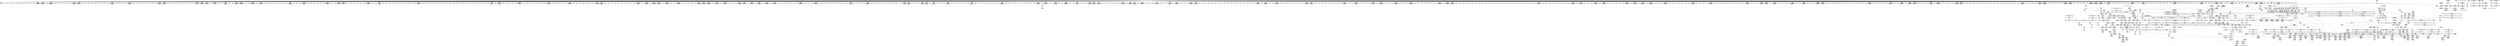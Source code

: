 digraph {
	CE0x59a5690 [shape=record,shape=Mrecord,label="{CE0x59a5690|i32_78|*Constant*}"]
	CE0x59ee990 [shape=record,shape=Mrecord,label="{CE0x59ee990|_ret_i32_%call2,_!dbg_!27722|security/selinux/hooks.c,1866}"]
	CE0x5a21de0 [shape=record,shape=Mrecord,label="{CE0x5a21de0|272:_i8*,_:_CRE_1633,1634_}"]
	CE0x59ebba0 [shape=record,shape=Mrecord,label="{CE0x59ebba0|i32_(i32,_i32,_i16,_i32,_%struct.common_audit_data*)*_bitcast_(i32_(i32,_i32,_i16,_i32,_%struct.common_audit_data.495*)*_avc_has_perm_to_i32_(i32,_i32,_i16,_i32,_%struct.common_audit_data*)*)|*Constant*|*SummSource*}"]
	CE0x5a24860 [shape=record,shape=Mrecord,label="{CE0x5a24860|272:_i8*,_:_CRE_1673,1674_}"]
	CE0x59dd3a0 [shape=record,shape=Mrecord,label="{CE0x59dd3a0|i64**_getelementptr_inbounds_(_3_x_i64*_,_3_x_i64*_*___llvm_gcda_edge_table149,_i64_0,_i64_2)|*Constant*|*SummSource*}"]
	CE0x59b2780 [shape=record,shape=Mrecord,label="{CE0x59b2780|superblock_has_perm:entry|*SummSink*}"]
	CE0x5a15d80 [shape=record,shape=Mrecord,label="{CE0x5a15d80|superblock_has_perm:tmp2|*SummSource*}"]
	CE0x5a39080 [shape=record,shape=Mrecord,label="{CE0x5a39080|272:_i8*,_:_CRE_1888,1896_|*MultipleSource*|Function::selinux_quotactl&Arg::sb::|Function::superblock_has_perm&Arg::sb::|security/selinux/hooks.c,1865}"]
	CE0x5a51140 [shape=record,shape=Mrecord,label="{CE0x5a51140|8:_i32,_:_CRE_47,48_}"]
	CE0x5999980 [shape=record,shape=Mrecord,label="{CE0x5999980|i64_3|*Constant*|*SummSink*}"]
	CE0x5999770 [shape=record,shape=Mrecord,label="{CE0x5999770|i64_1|*Constant*}"]
	CE0x59bdaf0 [shape=record,shape=Mrecord,label="{CE0x59bdaf0|selinux_quotactl:tmp2}"]
	CE0x59e53e0 [shape=record,shape=Mrecord,label="{CE0x59e53e0|_call_void_mcount()_#3|*SummSource*}"]
	CE0x599d3d0 [shape=record,shape=Mrecord,label="{CE0x599d3d0|i32_-1|*Constant*|*SummSource*}"]
	CE0x59a7dd0 [shape=record,shape=Mrecord,label="{CE0x59a7dd0|_ret_void|*SummSource*}"]
	CE0x59d6090 [shape=record,shape=Mrecord,label="{CE0x59d6090|selinux_quotactl:tmp8|security/selinux/hooks.c,2016|*SummSink*}"]
	CE0x59bc8e0 [shape=record,shape=Mrecord,label="{CE0x59bc8e0|%struct.super_block*_null|*Constant*}"]
	CE0x5988470 [shape=record,shape=Mrecord,label="{CE0x5988470|selinux_quotactl:return|*SummSource*}"]
	CE0x59c9230 [shape=record,shape=Mrecord,label="{CE0x59c9230|GLOBAL:cred_sid|*Constant*|*SummSink*}"]
	CE0x59c5ff0 [shape=record,shape=Mrecord,label="{CE0x59c5ff0|__llvm_gcov_indirect_counter_increment:pred|*SummSource*}"]
	CE0x5a083f0 [shape=record,shape=Mrecord,label="{CE0x5a083f0|272:_i8*,_:_CRE_438,439_}"]
	CE0x5a10ae0 [shape=record,shape=Mrecord,label="{CE0x5a10ae0|_ret_i32_%retval.0,_!dbg_!27760|security/selinux/hooks.c,2040|*SummSource*}"]
	CE0x59c7790 [shape=record,shape=Mrecord,label="{CE0x59c7790|__llvm_gcov_indirect_counter_increment:exit|*SummSink*}"]
	CE0x59c9e30 [shape=record,shape=Mrecord,label="{CE0x59c9e30|superblock_has_perm:s_security|security/selinux/hooks.c,1865|*SummSource*}"]
	CE0x5a11780 [shape=record,shape=Mrecord,label="{CE0x5a11780|272:_i8*,_:_CRE_96,104_|*MultipleSource*|Function::selinux_quotactl&Arg::sb::|Function::superblock_has_perm&Arg::sb::|security/selinux/hooks.c,1865}"]
	CE0x76487c0 [shape=record,shape=Mrecord,label="{CE0x76487c0|selinux_quotactl:tmp6|security/selinux/hooks.c,2016|*SummSource*}"]
	CE0x5a56010 [shape=record,shape=Mrecord,label="{CE0x5a56010|8:_i32,_:_CRE_234,235_}"]
	CE0x5a11480 [shape=record,shape=Mrecord,label="{CE0x5a11480|get_current:bb|*SummSink*}"]
	CE0x5a10c80 [shape=record,shape=Mrecord,label="{CE0x5a10c80|i64*_getelementptr_inbounds_(_2_x_i64_,_2_x_i64_*___llvm_gcov_ctr98,_i64_0,_i64_0)|*Constant*}"]
	CE0x5a55ce0 [shape=record,shape=Mrecord,label="{CE0x5a55ce0|8:_i32,_:_CRE_231,232_}"]
	CE0x5a32ba0 [shape=record,shape=Mrecord,label="{CE0x5a32ba0|272:_i8*,_:_CRE_1226,1227_}"]
	CE0x5a21ef0 [shape=record,shape=Mrecord,label="{CE0x5a21ef0|272:_i8*,_:_CRE_1634,1635_}"]
	CE0x5a298f0 [shape=record,shape=Mrecord,label="{CE0x5a298f0|get_current:tmp2|*SummSource*}"]
	CE0x5a10300 [shape=record,shape=Mrecord,label="{CE0x5a10300|selinux_quotactl:tmp35|security/selinux/hooks.c,2040|*SummSink*}"]
	CE0x59e5cc0 [shape=record,shape=Mrecord,label="{CE0x59e5cc0|i32_22|*Constant*|*SummSource*}"]
	CE0x5a2c020 [shape=record,shape=Mrecord,label="{CE0x5a2c020|272:_i8*,_:_CRE_576,577_}"]
	CE0x5a2e000 [shape=record,shape=Mrecord,label="{CE0x5a2e000|272:_i8*,_:_CRE_606,607_}"]
	CE0x5a25850 [shape=record,shape=Mrecord,label="{CE0x5a25850|272:_i8*,_:_CRE_1688,1696_|*MultipleSource*|Function::selinux_quotactl&Arg::sb::|Function::superblock_has_perm&Arg::sb::|security/selinux/hooks.c,1865}"]
	CE0x5a39de0 [shape=record,shape=Mrecord,label="{CE0x5a39de0|272:_i8*,_:_CRE_2120,2248_|*MultipleSource*|Function::selinux_quotactl&Arg::sb::|Function::superblock_has_perm&Arg::sb::|security/selinux/hooks.c,1865}"]
	CE0x59bda80 [shape=record,shape=Mrecord,label="{CE0x59bda80|i64*_getelementptr_inbounds_(_27_x_i64_,_27_x_i64_*___llvm_gcov_ctr148,_i64_0,_i64_1)|*Constant*|*SummSink*}"]
	CE0x59cf650 [shape=record,shape=Mrecord,label="{CE0x59cf650|selinux_quotactl:tmp2|*SummSource*}"]
	CE0x5a50800 [shape=record,shape=Mrecord,label="{CE0x5a50800|8:_i32,_:_CRE_37,38_}"]
	CE0x59eaa90 [shape=record,shape=Mrecord,label="{CE0x59eaa90|cred_sid:bb|*SummSink*}"]
	CE0x5a0fc40 [shape=record,shape=Mrecord,label="{CE0x5a0fc40|_ret_i32_%retval.0,_!dbg_!27760|security/selinux/hooks.c,2040}"]
	CE0x599f760 [shape=record,shape=Mrecord,label="{CE0x599f760|selinux_quotactl:cred4|security/selinux/hooks.c,2016|*SummSource*}"]
	CE0x5a219a0 [shape=record,shape=Mrecord,label="{CE0x5a219a0|272:_i8*,_:_CRE_1629,1630_}"]
	CE0x599a3d0 [shape=record,shape=Mrecord,label="{CE0x599a3d0|COLLAPSED:_GCMRE___llvm_gcov_ctr148_internal_global_27_x_i64_zeroinitializer:_elem_0:default:}"]
	CE0x59c8dd0 [shape=record,shape=Mrecord,label="{CE0x59c8dd0|superblock_has_perm:call|security/selinux/hooks.c,1863}"]
	CE0x59cc3a0 [shape=record,shape=Mrecord,label="{CE0x59cc3a0|272:_i8*,_:_CRE_368,372_|*MultipleSource*|Function::selinux_quotactl&Arg::sb::|Function::superblock_has_perm&Arg::sb::|security/selinux/hooks.c,1865}"]
	CE0x5a386f0 [shape=record,shape=Mrecord,label="{CE0x5a386f0|272:_i8*,_:_CRE_1873,1874_}"]
	CE0x59e5da0 [shape=record,shape=Mrecord,label="{CE0x59e5da0|cred_sid:security|security/selinux/hooks.c,196}"]
	CE0x5a1d350 [shape=record,shape=Mrecord,label="{CE0x5a1d350|272:_i8*,_:_CRE_1342,1343_}"]
	CE0x5a59e50 [shape=record,shape=Mrecord,label="{CE0x5a59e50|superblock_has_perm:tmp5|security/selinux/hooks.c,1865}"]
	CE0x5a15a10 [shape=record,shape=Mrecord,label="{CE0x5a15a10|i64*_getelementptr_inbounds_(_2_x_i64_,_2_x_i64_*___llvm_gcov_ctr151,_i64_0,_i64_1)|*Constant*|*SummSink*}"]
	CE0x59b2690 [shape=record,shape=Mrecord,label="{CE0x59b2690|GLOBAL:superblock_has_perm|*Constant*}"]
	CE0x59cd240 [shape=record,shape=Mrecord,label="{CE0x59cd240|272:_i8*,_:_CRE_398,399_}"]
	CE0x5a07730 [shape=record,shape=Mrecord,label="{CE0x5a07730|272:_i8*,_:_CRE_426,427_}"]
	CE0x5a34a70 [shape=record,shape=Mrecord,label="{CE0x5a34a70|272:_i8*,_:_CRE_1255,1256_}"]
	CE0x59d2910 [shape=record,shape=Mrecord,label="{CE0x59d2910|GLOBAL:selinux_quotactl.__warned|Global_var:selinux_quotactl.__warned|*SummSource*}"]
	CE0x59a4320 [shape=record,shape=Mrecord,label="{CE0x59a4320|selinux_quotactl:call|security/selinux/hooks.c,2016}"]
	CE0x5a55460 [shape=record,shape=Mrecord,label="{CE0x5a55460|8:_i32,_:_CRE_223,224_}"]
	CE0x5a21230 [shape=record,shape=Mrecord,label="{CE0x5a21230|272:_i8*,_:_CRE_1622,1623_}"]
	CE0x5a23980 [shape=record,shape=Mrecord,label="{CE0x5a23980|272:_i8*,_:_CRE_1659,1660_}"]
	CE0x5a57330 [shape=record,shape=Mrecord,label="{CE0x5a57330|8:_i32,_:_CRE_252,253_}"]
	CE0x5a340e0 [shape=record,shape=Mrecord,label="{CE0x5a340e0|272:_i8*,_:_CRE_1246,1247_}"]
	CE0x59c2b30 [shape=record,shape=Mrecord,label="{CE0x59c2b30|GLOBAL:current_task|Global_var:current_task|*SummSource*}"]
	CE0x5a58430 [shape=record,shape=Mrecord,label="{CE0x5a58430|8:_i32,_:_CRE_268,269_}"]
	CE0x59aafc0 [shape=record,shape=Mrecord,label="{CE0x59aafc0|i32_8388610|*Constant*|*SummSink*}"]
	CE0x5a0d360 [shape=record,shape=Mrecord,label="{CE0x5a0d360|selinux_quotactl:rc.0|*SummSource*}"]
	CE0x5a05990 [shape=record,shape=Mrecord,label="{CE0x5a05990|__llvm_gcov_indirect_counter_increment:counter}"]
	CE0x5a24530 [shape=record,shape=Mrecord,label="{CE0x5a24530|272:_i8*,_:_CRE_1670,1671_}"]
	CE0x59a3110 [shape=record,shape=Mrecord,label="{CE0x59a3110|i32_8388615|*Constant*|*SummSink*}"]
	CE0x5998790 [shape=record,shape=Mrecord,label="{CE0x5998790|selinux_quotactl:do.end|*SummSource*}"]
	CE0x5a22990 [shape=record,shape=Mrecord,label="{CE0x5a22990|272:_i8*,_:_CRE_1644,1645_}"]
	CE0x5a19d50 [shape=record,shape=Mrecord,label="{CE0x5a19d50|272:_i8*,_:_CRE_1273,1274_}"]
	CE0x59c0190 [shape=record,shape=Mrecord,label="{CE0x59c0190|GLOBAL:superblock_has_perm|*Constant*|*SummSink*}"]
	CE0x5a1b150 [shape=record,shape=Mrecord,label="{CE0x5a1b150|272:_i8*,_:_CRE_1310,1311_}"]
	CE0x5987b70 [shape=record,shape=Mrecord,label="{CE0x5987b70|GLOBAL:__llvm_gcov_indirect_counter_increment|*Constant*|*SummSource*}"]
	CE0x59a4730 [shape=record,shape=Mrecord,label="{CE0x59a4730|superblock_has_perm:ad|Function::superblock_has_perm&Arg::ad::|*SummSource*}"]
	CE0x59c8f80 [shape=record,shape=Mrecord,label="{CE0x59c8f80|superblock_has_perm:call|security/selinux/hooks.c,1863|*SummSink*}"]
	CE0x5a1f990 [shape=record,shape=Mrecord,label="{CE0x5a1f990|272:_i8*,_:_CRE_1392,1536_|*MultipleSource*|Function::selinux_quotactl&Arg::sb::|Function::superblock_has_perm&Arg::sb::|security/selinux/hooks.c,1865}"]
	CE0x5a0fde0 [shape=record,shape=Mrecord,label="{CE0x5a0fde0|selinux_quotactl:tmp35|security/selinux/hooks.c,2040}"]
	CE0x5a59310 [shape=record,shape=Mrecord,label="{CE0x5a59310|superblock_has_perm:tmp6|security/selinux/hooks.c,1866|*SummSource*}"]
	CE0x5a305f0 [shape=record,shape=Mrecord,label="{CE0x5a305f0|272:_i8*,_:_CRE_680,696_|*MultipleSource*|Function::selinux_quotactl&Arg::sb::|Function::superblock_has_perm&Arg::sb::|security/selinux/hooks.c,1865}"]
	CE0x5a1f550 [shape=record,shape=Mrecord,label="{CE0x5a1f550|272:_i8*,_:_CRE_1374,1375_}"]
	CE0x5a12430 [shape=record,shape=Mrecord,label="{CE0x5a12430|272:_i8*,_:_CRE_144,152_|*MultipleSource*|Function::selinux_quotactl&Arg::sb::|Function::superblock_has_perm&Arg::sb::|security/selinux/hooks.c,1865}"]
	CE0x5a2fa90 [shape=record,shape=Mrecord,label="{CE0x5a2fa90|272:_i8*,_:_CRE_631,632_}"]
	CE0x5a0a830 [shape=record,shape=Mrecord,label="{CE0x5a0a830|i32_-1|*Constant*|*SummSink*}"]
	CE0x59c3c60 [shape=record,shape=Mrecord,label="{CE0x59c3c60|i32_8388614|*Constant*}"]
	CE0x599f230 [shape=record,shape=Mrecord,label="{CE0x599f230|_call_void___llvm_gcov_indirect_counter_increment(i32*___llvm_gcov_global_state_pred150,_i64**_getelementptr_inbounds_(_3_x_i64*_,_3_x_i64*_*___llvm_gcda_edge_table149,_i64_0,_i64_0)),_!dbg_!27756|security/selinux/hooks.c,2036|*SummSource*}"]
	CE0x59c5c50 [shape=record,shape=Mrecord,label="{CE0x59c5c50|_call_void_lockdep_rcu_suspicious(i8*_getelementptr_inbounds_(_25_x_i8_,_25_x_i8_*_.str3,_i32_0,_i32_0),_i32_2016,_i8*_getelementptr_inbounds_(_45_x_i8_,_45_x_i8_*_.str12,_i32_0,_i32_0))_#10,_!dbg_!27731|security/selinux/hooks.c,2016}"]
	CE0x5a277a0 [shape=record,shape=Mrecord,label="{CE0x5a277a0|8:_i32,_:_CRE_85,86_}"]
	CE0x5a19910 [shape=record,shape=Mrecord,label="{CE0x5a19910|272:_i8*,_:_CRE_1269,1270_}"]
	CE0x59a0280 [shape=record,shape=Mrecord,label="{CE0x59a0280|i32_8388613|*Constant*|*SummSource*}"]
	CE0x5a27aa0 [shape=record,shape=Mrecord,label="{CE0x5a27aa0|8:_i32,_:_CRE_88,89_}"]
	CE0x5a0c890 [shape=record,shape=Mrecord,label="{CE0x5a0c890|selinux_quotactl:rc.0}"]
	CE0x599a5e0 [shape=record,shape=Mrecord,label="{CE0x599a5e0|i64_3|*Constant*}"]
	CE0x5a19090 [shape=record,shape=Mrecord,label="{CE0x5a19090|272:_i8*,_:_CRE_1261,1262_}"]
	CE0x59bd540 [shape=record,shape=Mrecord,label="{CE0x59bd540|selinux_quotactl:tobool6|security/selinux/hooks.c,2019}"]
	CE0x59c7f00 [shape=record,shape=Mrecord,label="{CE0x59c7f00|i64*_getelementptr_inbounds_(_2_x_i64_,_2_x_i64_*___llvm_gcov_ctr151,_i64_0,_i64_0)|*Constant*|*SummSource*}"]
	CE0x5a2e770 [shape=record,shape=Mrecord,label="{CE0x5a2e770|272:_i8*,_:_CRE_613,614_}"]
	CE0x5a36800 [shape=record,shape=Mrecord,label="{CE0x5a36800|272:_i8*,_:_CRE_1760,1764_|*MultipleSource*|Function::selinux_quotactl&Arg::sb::|Function::superblock_has_perm&Arg::sb::|security/selinux/hooks.c,1865}"]
	CE0x599be30 [shape=record,shape=Mrecord,label="{CE0x599be30|selinux_quotactl:tmp10|security/selinux/hooks.c,2016}"]
	CE0x59a2690 [shape=record,shape=Mrecord,label="{CE0x59a2690|selinux_quotactl:tmp3|*SummSink*}"]
	CE0x59dda30 [shape=record,shape=Mrecord,label="{CE0x59dda30|selinux_quotactl:tmp28|security/selinux/hooks.c,2033|*SummSink*}"]
	CE0x59c4e20 [shape=record,shape=Mrecord,label="{CE0x59c4e20|272:_i8*,_:_CRE_256,264_|*MultipleSource*|Function::selinux_quotactl&Arg::sb::|Function::superblock_has_perm&Arg::sb::|security/selinux/hooks.c,1865}"]
	CE0x5993710 [shape=record,shape=Mrecord,label="{CE0x5993710|selinux_quotactl:sw.bb}"]
	CE0x5a282a0 [shape=record,shape=Mrecord,label="{CE0x5a282a0|8:_i32,_:_CRE_96,97_}"]
	CE0x5a2b340 [shape=record,shape=Mrecord,label="{CE0x5a2b340|272:_i8*,_:_CRE_563,564_}"]
	CE0x59b8b60 [shape=record,shape=Mrecord,label="{CE0x59b8b60|selinux_quotactl:call9|security/selinux/hooks.c,2028}"]
	CE0x5a046e0 [shape=record,shape=Mrecord,label="{CE0x5a046e0|COLLAPSED:_GCMRE___llvm_gcov_ctr98_internal_global_2_x_i64_zeroinitializer:_elem_0:default:}"]
	CE0x59cc9d0 [shape=record,shape=Mrecord,label="{CE0x59cc9d0|272:_i8*,_:_CRE_392,393_}"]
	CE0x59b24c0 [shape=record,shape=Mrecord,label="{CE0x59b24c0|i64*_getelementptr_inbounds_(_27_x_i64_,_27_x_i64_*___llvm_gcov_ctr148,_i64_0,_i64_22)|*Constant*|*SummSink*}"]
	CE0x59ee2f0 [shape=record,shape=Mrecord,label="{CE0x59ee2f0|superblock_has_perm:perms|Function::superblock_has_perm&Arg::perms::}"]
	CE0x59a6e10 [shape=record,shape=Mrecord,label="{CE0x59a6e10|selinux_quotactl:sw.bb|*SummSink*}"]
	CE0x59ea290 [shape=record,shape=Mrecord,label="{CE0x59ea290|_ret_i32_%retval.0,_!dbg_!27728|security/selinux/avc.c,775|*SummSink*}"]
	CE0x59bb5f0 [shape=record,shape=Mrecord,label="{CE0x59bb5f0|i8_1|*Constant*}"]
	CE0x5a2f980 [shape=record,shape=Mrecord,label="{CE0x5a2f980|272:_i8*,_:_CRE_630,631_}"]
	CE0x59bc7f0 [shape=record,shape=Mrecord,label="{CE0x59bc7f0|selinux_quotactl:sb|Function::selinux_quotactl&Arg::sb::|*SummSink*}"]
	CE0x5a23870 [shape=record,shape=Mrecord,label="{CE0x5a23870|272:_i8*,_:_CRE_1658,1659_}"]
	CE0x5a2e440 [shape=record,shape=Mrecord,label="{CE0x5a2e440|272:_i8*,_:_CRE_610,611_}"]
	CE0x59c3280 [shape=record,shape=Mrecord,label="{CE0x59c3280|superblock_has_perm:tmp1}"]
	CE0x5a07fb0 [shape=record,shape=Mrecord,label="{CE0x5a07fb0|272:_i8*,_:_CRE_434,435_}"]
	CE0x5a137c0 [shape=record,shape=Mrecord,label="{CE0x5a137c0|i32_16|*Constant*}"]
	CE0x59e8e90 [shape=record,shape=Mrecord,label="{CE0x59e8e90|cred_sid:tmp3}"]
	CE0x59b99a0 [shape=record,shape=Mrecord,label="{CE0x59b99a0|selinux_quotactl:tmp16|security/selinux/hooks.c,2016|*SummSink*}"]
	CE0x59a7300 [shape=record,shape=Mrecord,label="{CE0x59a7300|__llvm_gcov_indirect_counter_increment:predecessor|Function::__llvm_gcov_indirect_counter_increment&Arg::predecessor::|*SummSink*}"]
	CE0x5a0dae0 [shape=record,shape=Mrecord,label="{CE0x5a0dae0|i64*_getelementptr_inbounds_(_27_x_i64_,_27_x_i64_*___llvm_gcov_ctr148,_i64_0,_i64_25)|*Constant*}"]
	CE0x59cd160 [shape=record,shape=Mrecord,label="{CE0x59cd160|272:_i8*,_:_CRE_397,398_}"]
	CE0x59aadb0 [shape=record,shape=Mrecord,label="{CE0x59aadb0|i32_8388610|*Constant*}"]
	CE0x5a0ca30 [shape=record,shape=Mrecord,label="{CE0x5a0ca30|selinux_quotactl:tmp31|security/selinux/hooks.c,2036}"]
	CE0x59ea470 [shape=record,shape=Mrecord,label="{CE0x59ea470|i64*_getelementptr_inbounds_(_2_x_i64_,_2_x_i64_*___llvm_gcov_ctr131,_i64_0,_i64_0)|*Constant*}"]
	CE0x5a2bf10 [shape=record,shape=Mrecord,label="{CE0x5a2bf10|272:_i8*,_:_CRE_575,576_}"]
	CE0x59b7710 [shape=record,shape=Mrecord,label="{CE0x59b7710|selinux_quotactl:tmp12|security/selinux/hooks.c,2016|*SummSource*}"]
	CE0x5999310 [shape=record,shape=Mrecord,label="{CE0x5999310|selinux_quotactl:tmp}"]
	CE0x5a0cf90 [shape=record,shape=Mrecord,label="{CE0x5a0cf90|selinux_quotactl:tmp31|security/selinux/hooks.c,2036|*SummSink*}"]
	CE0x5a0a0a0 [shape=record,shape=Mrecord,label="{CE0x5a0a0a0|272:_i8*,_:_CRE_472,480_|*MultipleSource*|Function::selinux_quotactl&Arg::sb::|Function::superblock_has_perm&Arg::sb::|security/selinux/hooks.c,1865}"]
	CE0x5a1b8c0 [shape=record,shape=Mrecord,label="{CE0x5a1b8c0|272:_i8*,_:_CRE_1317,1318_}"]
	CE0x5a08b60 [shape=record,shape=Mrecord,label="{CE0x5a08b60|272:_i8*,_:_CRE_445,446_}"]
	CE0x59d71e0 [shape=record,shape=Mrecord,label="{CE0x59d71e0|i64_4|*Constant*}"]
	CE0x5a58cb0 [shape=record,shape=Mrecord,label="{CE0x5a58cb0|8:_i32,_:_CRE_276,277_}"]
	CE0x5a081d0 [shape=record,shape=Mrecord,label="{CE0x5a081d0|272:_i8*,_:_CRE_436,437_}"]
	CE0x5a593e0 [shape=record,shape=Mrecord,label="{CE0x5a593e0|avc_has_perm:ssid|Function::avc_has_perm&Arg::ssid::|*SummSink*}"]
	CE0x59ebdc0 [shape=record,shape=Mrecord,label="{CE0x59ebdc0|i32_(i32,_i32,_i16,_i32,_%struct.common_audit_data*)*_bitcast_(i32_(i32,_i32,_i16,_i32,_%struct.common_audit_data.495*)*_avc_has_perm_to_i32_(i32,_i32,_i16,_i32,_%struct.common_audit_data*)*)|*Constant*|*SummSink*}"]
	CE0x59ab0c0 [shape=record,shape=Mrecord,label="{CE0x59ab0c0|i32_8388616|*Constant*}"]
	CE0x59a58f0 [shape=record,shape=Mrecord,label="{CE0x59a58f0|selinux_quotactl:if.end}"]
	CE0x59a90f0 [shape=record,shape=Mrecord,label="{CE0x59a90f0|_ret_%struct.task_struct*_%tmp4,_!dbg_!27714|./arch/x86/include/asm/current.h,14|*SummSource*}"]
	CE0x59c6340 [shape=record,shape=Mrecord,label="{CE0x59c6340|i8*_getelementptr_inbounds_(_25_x_i8_,_25_x_i8_*_.str3,_i32_0,_i32_0)|*Constant*}"]
	CE0x5a37ca0 [shape=record,shape=Mrecord,label="{CE0x5a37ca0|272:_i8*,_:_CRE_1840,1848_|*MultipleSource*|Function::selinux_quotactl&Arg::sb::|Function::superblock_has_perm&Arg::sb::|security/selinux/hooks.c,1865}"]
	CE0x59cadf0 [shape=record,shape=Mrecord,label="{CE0x59cadf0|_call_void_mcount()_#3}"]
	CE0x59c7340 [shape=record,shape=Mrecord,label="{CE0x59c7340|GLOBAL:lockdep_rcu_suspicious|*Constant*|*SummSink*}"]
	CE0x5a50f40 [shape=record,shape=Mrecord,label="{CE0x5a50f40|8:_i32,_:_CRE_45,46_}"]
	CE0x5a508d0 [shape=record,shape=Mrecord,label="{CE0x5a508d0|8:_i32,_:_CRE_38,39_}"]
	CE0x5a57ee0 [shape=record,shape=Mrecord,label="{CE0x5a57ee0|8:_i32,_:_CRE_263,264_}"]
	CE0x59b87c0 [shape=record,shape=Mrecord,label="{CE0x59b87c0|selinux_quotactl:tmp27|security/selinux/hooks.c,2028|*SummSink*}"]
	CE0x59a0e90 [shape=record,shape=Mrecord,label="{CE0x59a0e90|selinux_quotactl:tmp20|security/selinux/hooks.c,2019}"]
	CE0x5a24970 [shape=record,shape=Mrecord,label="{CE0x5a24970|272:_i8*,_:_CRE_1674,1675_}"]
	CE0x59ede40 [shape=record,shape=Mrecord,label="{CE0x59ede40|i32_256|*Constant*|*SummSink*}"]
	CE0x599c670 [shape=record,shape=Mrecord,label="{CE0x599c670|%struct.task_struct*_(%struct.task_struct**)*_asm_movq_%gs:$_1:P_,$0_,_r,im,_dirflag_,_fpsr_,_flags_}"]
	CE0x5a24db0 [shape=record,shape=Mrecord,label="{CE0x5a24db0|272:_i8*,_:_CRE_1678,1679_}"]
	CE0x5a341f0 [shape=record,shape=Mrecord,label="{CE0x5a341f0|272:_i8*,_:_CRE_1247,1248_}"]
	CE0x59a8c70 [shape=record,shape=Mrecord,label="{CE0x59a8c70|get_current:entry}"]
	CE0x5a33420 [shape=record,shape=Mrecord,label="{CE0x5a33420|272:_i8*,_:_CRE_1234,1235_}"]
	CE0x5a55f00 [shape=record,shape=Mrecord,label="{CE0x5a55f00|8:_i32,_:_CRE_233,234_}"]
	CE0x59efd00 [shape=record,shape=Mrecord,label="{CE0x59efd00|_call_void___llvm_gcov_indirect_counter_increment(i32*___llvm_gcov_global_state_pred150,_i64**_getelementptr_inbounds_(_3_x_i64*_,_3_x_i64*_*___llvm_gcda_edge_table149,_i64_0,_i64_2)),_!dbg_!27753|security/selinux/hooks.c,2033|*SummSource*}"]
	CE0x59c4c10 [shape=record,shape=Mrecord,label="{CE0x59c4c10|272:_i8*,_:_CRE_248,252_|*MultipleSource*|Function::selinux_quotactl&Arg::sb::|Function::superblock_has_perm&Arg::sb::|security/selinux/hooks.c,1865}"]
	CE0x599aab0 [shape=record,shape=Mrecord,label="{CE0x599aab0|selinux_quotactl:tobool|security/selinux/hooks.c,2016|*SummSink*}"]
	CE0x5a2ff90 [shape=record,shape=Mrecord,label="{CE0x5a2ff90|272:_i8*,_:_CRE_656,664_|*MultipleSource*|Function::selinux_quotactl&Arg::sb::|Function::superblock_has_perm&Arg::sb::|security/selinux/hooks.c,1865}"]
	CE0x59a2be0 [shape=record,shape=Mrecord,label="{CE0x59a2be0|i32_8388613|*Constant*|*SummSink*}"]
	CE0x5a268a0 [shape=record,shape=Mrecord,label="{CE0x5a268a0|8:_i32,_:_CRE_70,71_}"]
	CE0x5a1c360 [shape=record,shape=Mrecord,label="{CE0x5a1c360|272:_i8*,_:_CRE_1327,1328_}"]
	CE0x6629020 [shape=record,shape=Mrecord,label="{CE0x6629020|_call_void_lockdep_rcu_suspicious(i8*_getelementptr_inbounds_(_25_x_i8_,_25_x_i8_*_.str3,_i32_0,_i32_0),_i32_2016,_i8*_getelementptr_inbounds_(_45_x_i8_,_45_x_i8_*_.str12,_i32_0,_i32_0))_#10,_!dbg_!27731|security/selinux/hooks.c,2016|*SummSink*}"]
	CE0x5a55df0 [shape=record,shape=Mrecord,label="{CE0x5a55df0|8:_i32,_:_CRE_232,233_}"]
	CE0x5a09820 [shape=record,shape=Mrecord,label="{CE0x5a09820|272:_i8*,_:_CRE_457,458_}"]
	CE0x5a210a0 [shape=record,shape=Mrecord,label="{CE0x5a210a0|272:_i8*,_:_CRE_1620,1621_}"]
	CE0x5a52710 [shape=record,shape=Mrecord,label="{CE0x5a52710|8:_i32,_:_CRE_99,100_}"]
	CE0x5a1e670 [shape=record,shape=Mrecord,label="{CE0x5a1e670|272:_i8*,_:_CRE_1360,1361_}"]
	CE0x5a16100 [shape=record,shape=Mrecord,label="{CE0x5a16100|superblock_has_perm:tmp3}"]
	CE0x59d4dc0 [shape=record,shape=Mrecord,label="{CE0x59d4dc0|selinux_quotactl:tmp8|security/selinux/hooks.c,2016}"]
	CE0x59b8d00 [shape=record,shape=Mrecord,label="{CE0x59b8d00|selinux_quotactl:call9|security/selinux/hooks.c,2028|*SummSink*}"]
	CE0x59ba210 [shape=record,shape=Mrecord,label="{CE0x59ba210|GLOBAL:get_current|*Constant*|*SummSink*}"]
	CE0x599a1c0 [shape=record,shape=Mrecord,label="{CE0x599a1c0|selinux_quotactl:bb|*SummSink*}"]
	CE0x59ee1d0 [shape=record,shape=Mrecord,label="{CE0x59ee1d0|%struct.common_audit_data*_null|*Constant*}"]
	CE0x59a1210 [shape=record,shape=Mrecord,label="{CE0x59a1210|selinux_quotactl:tmp21|security/selinux/hooks.c,2019|*SummSource*}"]
	CE0x59c1ad0 [shape=record,shape=Mrecord,label="{CE0x59c1ad0|cred_sid:tmp|*SummSource*}"]
	CE0x5a21780 [shape=record,shape=Mrecord,label="{CE0x5a21780|272:_i8*,_:_CRE_1627,1628_}"]
	CE0x5a273a0 [shape=record,shape=Mrecord,label="{CE0x5a273a0|8:_i32,_:_CRE_81,82_}"]
	CE0x5a39bd0 [shape=record,shape=Mrecord,label="{CE0x5a39bd0|272:_i8*,_:_CRE_2112,2120_|*MultipleSource*|Function::selinux_quotactl&Arg::sb::|Function::superblock_has_perm&Arg::sb::|security/selinux/hooks.c,1865}"]
	CE0x5a361d0 [shape=record,shape=Mrecord,label="{CE0x5a361d0|272:_i8*,_:_CRE_1728,1736_|*MultipleSource*|Function::selinux_quotactl&Arg::sb::|Function::superblock_has_perm&Arg::sb::|security/selinux/hooks.c,1865}"]
	CE0x5a14630 [shape=record,shape=Mrecord,label="{CE0x5a14630|272:_i8*,_:_CRE_0,8_|*MultipleSource*|Function::selinux_quotactl&Arg::sb::|Function::superblock_has_perm&Arg::sb::|security/selinux/hooks.c,1865}"]
	CE0x5a2dde0 [shape=record,shape=Mrecord,label="{CE0x5a2dde0|272:_i8*,_:_CRE_604,605_}"]
	CE0x59cc7c0 [shape=record,shape=Mrecord,label="{CE0x59cc7c0|272:_i8*,_:_CRE_384,388_|*MultipleSource*|Function::selinux_quotactl&Arg::sb::|Function::superblock_has_perm&Arg::sb::|security/selinux/hooks.c,1865}"]
	CE0x5a1eab0 [shape=record,shape=Mrecord,label="{CE0x5a1eab0|272:_i8*,_:_CRE_1364,1365_}"]
	CE0x5a2ebb0 [shape=record,shape=Mrecord,label="{CE0x5a2ebb0|272:_i8*,_:_CRE_617,618_}"]
	CE0x5a530e0 [shape=record,shape=Mrecord,label="{CE0x5a530e0|8:_i32,_:_CRE_128,136_|*MultipleSource*|*LoadInst*|security/selinux/hooks.c,1865|security/selinux/hooks.c,1865|security/selinux/hooks.c,1866}"]
	CE0x5a0a4b0 [shape=record,shape=Mrecord,label="{CE0x5a0a4b0|i64_1|*Constant*}"]
	CE0x5a24fd0 [shape=record,shape=Mrecord,label="{CE0x5a24fd0|272:_i8*,_:_CRE_1680,1681_}"]
	CE0x5a2e880 [shape=record,shape=Mrecord,label="{CE0x5a2e880|272:_i8*,_:_CRE_614,615_}"]
	CE0x59cbd70 [shape=record,shape=Mrecord,label="{CE0x59cbd70|272:_i8*,_:_CRE_344,352_|*MultipleSource*|Function::selinux_quotactl&Arg::sb::|Function::superblock_has_perm&Arg::sb::|security/selinux/hooks.c,1865}"]
	CE0x5a2a8f0 [shape=record,shape=Mrecord,label="{CE0x5a2a8f0|272:_i8*,_:_CRE_544,552_|*MultipleSource*|Function::selinux_quotactl&Arg::sb::|Function::superblock_has_perm&Arg::sb::|security/selinux/hooks.c,1865}"]
	CE0x5a2f430 [shape=record,shape=Mrecord,label="{CE0x5a2f430|272:_i8*,_:_CRE_625,626_}"]
	CE0x599eac0 [shape=record,shape=Mrecord,label="{CE0x599eac0|selinux_quotactl:tmp23|security/selinux/hooks.c,2019|*SummSource*}"]
	CE0x5a1e890 [shape=record,shape=Mrecord,label="{CE0x5a1e890|272:_i8*,_:_CRE_1362,1363_}"]
	CE0x59cb110 [shape=record,shape=Mrecord,label="{CE0x59cb110|272:_i8*,_:_CRE_296,304_|*MultipleSource*|Function::selinux_quotactl&Arg::sb::|Function::superblock_has_perm&Arg::sb::|security/selinux/hooks.c,1865}"]
	CE0x5a33a80 [shape=record,shape=Mrecord,label="{CE0x5a33a80|272:_i8*,_:_CRE_1240,1241_}"]
	CE0x5a5a3c0 [shape=record,shape=Mrecord,label="{CE0x5a5a3c0|superblock_has_perm:sid1|security/selinux/hooks.c,1866|*SummSource*}"]
	CE0x5a37040 [shape=record,shape=Mrecord,label="{CE0x5a37040|272:_i8*,_:_CRE_1792,1800_|*MultipleSource*|Function::selinux_quotactl&Arg::sb::|Function::superblock_has_perm&Arg::sb::|security/selinux/hooks.c,1865}"]
	CE0x5a58210 [shape=record,shape=Mrecord,label="{CE0x5a58210|8:_i32,_:_CRE_266,267_}"]
	CE0x59e9080 [shape=record,shape=Mrecord,label="{CE0x59e9080|_call_void_mcount()_#3}"]
	CE0x5a2d450 [shape=record,shape=Mrecord,label="{CE0x5a2d450|272:_i8*,_:_CRE_595,596_}"]
	CE0x59998d0 [shape=record,shape=Mrecord,label="{CE0x59998d0|selinux_quotactl:call|security/selinux/hooks.c,2016|*SummSink*}"]
	CE0x5a57220 [shape=record,shape=Mrecord,label="{CE0x5a57220|8:_i32,_:_CRE_251,252_}"]
	CE0x5a59200 [shape=record,shape=Mrecord,label="{CE0x5a59200|superblock_has_perm:tmp6|security/selinux/hooks.c,1866}"]
	CE0x59e4c30 [shape=record,shape=Mrecord,label="{CE0x59e4c30|cred_sid:tmp1|*SummSink*}"]
	CE0x59a8540 [shape=record,shape=Mrecord,label="{CE0x59a8540|i64*_getelementptr_inbounds_(_27_x_i64_,_27_x_i64_*___llvm_gcov_ctr148,_i64_0,_i64_9)|*Constant*|*SummSink*}"]
	CE0x5a52040 [shape=record,shape=Mrecord,label="{CE0x5a52040|8:_i32,_:_CRE_62,63_}"]
	CE0x5a528f0 [shape=record,shape=Mrecord,label="{CE0x5a528f0|8:_i32,_:_CRE_101,102_}"]
	CE0x5a0c710 [shape=record,shape=Mrecord,label="{CE0x5a0c710|selinux_quotactl:tmp30|security/selinux/hooks.c,2036|*SummSink*}"]
	CE0x59b6d20 [shape=record,shape=Mrecord,label="{CE0x59b6d20|i32_2016|*Constant*|*SummSink*}"]
	CE0x5a0c0f0 [shape=record,shape=Mrecord,label="{CE0x5a0c0f0|i64**_getelementptr_inbounds_(_3_x_i64*_,_3_x_i64*_*___llvm_gcda_edge_table149,_i64_0,_i64_0)|*Constant*|*SummSink*}"]
	CE0x5a24310 [shape=record,shape=Mrecord,label="{CE0x5a24310|272:_i8*,_:_CRE_1668,1669_}"]
	CE0x5a22220 [shape=record,shape=Mrecord,label="{CE0x5a22220|272:_i8*,_:_CRE_1637,1638_}"]
	CE0x5a32ed0 [shape=record,shape=Mrecord,label="{CE0x5a32ed0|272:_i8*,_:_CRE_1229,1230_}"]
	CE0x5a4bdc0 [shape=record,shape=Mrecord,label="{CE0x5a4bdc0|8:_i32,_:_CRE_22,24_|*MultipleSource*|*LoadInst*|security/selinux/hooks.c,1865|security/selinux/hooks.c,1865|security/selinux/hooks.c,1866}"]
	CE0x5a57880 [shape=record,shape=Mrecord,label="{CE0x5a57880|8:_i32,_:_CRE_257,258_}"]
	CE0x59dd950 [shape=record,shape=Mrecord,label="{CE0x59dd950|i64*_getelementptr_inbounds_(_27_x_i64_,_27_x_i64_*___llvm_gcov_ctr148,_i64_0,_i64_23)|*Constant*|*SummSink*}"]
	CE0x5a34c90 [shape=record,shape=Mrecord,label="{CE0x5a34c90|272:_i8*,_:_CRE_1257,1258_}"]
	CE0x5a21150 [shape=record,shape=Mrecord,label="{CE0x5a21150|272:_i8*,_:_CRE_1621,1622_}"]
	CE0x5a37670 [shape=record,shape=Mrecord,label="{CE0x5a37670|272:_i8*,_:_CRE_1816,1824_|*MultipleSource*|Function::selinux_quotactl&Arg::sb::|Function::superblock_has_perm&Arg::sb::|security/selinux/hooks.c,1865}"]
	CE0x5a1d8a0 [shape=record,shape=Mrecord,label="{CE0x5a1d8a0|272:_i8*,_:_CRE_1347,1348_}"]
	CE0x5a280a0 [shape=record,shape=Mrecord,label="{CE0x5a280a0|8:_i32,_:_CRE_94,95_}"]
	CE0x5a2ad10 [shape=record,shape=Mrecord,label="{CE0x5a2ad10|272:_i8*,_:_CRE_560,561_}"]
	CE0x5a1c7a0 [shape=record,shape=Mrecord,label="{CE0x5a1c7a0|272:_i8*,_:_CRE_1331,1332_}"]
	CE0x5a55240 [shape=record,shape=Mrecord,label="{CE0x5a55240|8:_i32,_:_CRE_221,222_}"]
	CE0x59c05b0 [shape=record,shape=Mrecord,label="{CE0x59c05b0|selinux_quotactl:tmp15|security/selinux/hooks.c,2016|*SummSource*}"]
	CE0x59c6880 [shape=record,shape=Mrecord,label="{CE0x59c6880|__llvm_gcov_indirect_counter_increment:exit|*SummSource*}"]
	CE0x5a57550 [shape=record,shape=Mrecord,label="{CE0x5a57550|8:_i32,_:_CRE_254,255_}"]
	CE0x59cad30 [shape=record,shape=Mrecord,label="{CE0x59cad30|get_current:tmp3|*SummSink*}"]
	CE0x5a2a6e0 [shape=record,shape=Mrecord,label="{CE0x5a2a6e0|272:_i8*,_:_CRE_536,540_|*MultipleSource*|Function::selinux_quotactl&Arg::sb::|Function::superblock_has_perm&Arg::sb::|security/selinux/hooks.c,1865}"]
	CE0x5a2bad0 [shape=record,shape=Mrecord,label="{CE0x5a2bad0|272:_i8*,_:_CRE_571,572_}"]
	CE0x59c8cb0 [shape=record,shape=Mrecord,label="{CE0x59c8cb0|i64*_getelementptr_inbounds_(_27_x_i64_,_27_x_i64_*___llvm_gcov_ctr148,_i64_0,_i64_0)|*Constant*|*SummSource*}"]
	CE0x5a07a60 [shape=record,shape=Mrecord,label="{CE0x5a07a60|272:_i8*,_:_CRE_429,430_}"]
	CE0x5a2fdc0 [shape=record,shape=Mrecord,label="{CE0x5a2fdc0|272:_i8*,_:_CRE_648,656_|*MultipleSource*|Function::selinux_quotactl&Arg::sb::|Function::superblock_has_perm&Arg::sb::|security/selinux/hooks.c,1865}"]
	CE0x59ac590 [shape=record,shape=Mrecord,label="{CE0x59ac590|selinux_quotactl:tmp11|security/selinux/hooks.c,2016|*SummSource*}"]
	CE0x59e4800 [shape=record,shape=Mrecord,label="{CE0x59e4800|cred_sid:tmp1}"]
	CE0x5a36e30 [shape=record,shape=Mrecord,label="{CE0x5a36e30|272:_i8*,_:_CRE_1784,1792_|*MultipleSource*|Function::selinux_quotactl&Arg::sb::|Function::superblock_has_perm&Arg::sb::|security/selinux/hooks.c,1865}"]
	CE0x5a58980 [shape=record,shape=Mrecord,label="{CE0x5a58980|8:_i32,_:_CRE_273,274_}"]
	CE0x59e6320 [shape=record,shape=Mrecord,label="{CE0x59e6320|cred_sid:tmp4|*LoadInst*|security/selinux/hooks.c,196}"]
	CE0x59bc780 [shape=record,shape=Mrecord,label="{CE0x59bc780|selinux_quotactl:sb|Function::selinux_quotactl&Arg::sb::|*SummSource*}"]
	CE0x59e9430 [shape=record,shape=Mrecord,label="{CE0x59e9430|_ret_i32_%retval.0,_!dbg_!27728|security/selinux/avc.c,775}"]
	CE0x5a16690 [shape=record,shape=Mrecord,label="{CE0x5a16690|_call_void_mcount()_#3|*SummSource*}"]
	CE0x59ecb30 [shape=record,shape=Mrecord,label="{CE0x59ecb30|cred_sid:sid|security/selinux/hooks.c,197|*SummSink*}"]
	CE0x5a33ec0 [shape=record,shape=Mrecord,label="{CE0x5a33ec0|272:_i8*,_:_CRE_1244,1245_}"]
	CE0x59c16b0 [shape=record,shape=Mrecord,label="{CE0x59c16b0|i64*_getelementptr_inbounds_(_27_x_i64_,_27_x_i64_*___llvm_gcov_ctr148,_i64_0,_i64_6)|*Constant*|*SummSink*}"]
	CE0x5a0aa90 [shape=record,shape=Mrecord,label="{CE0x5a0aa90|__llvm_gcov_indirect_counter_increment:tmp}"]
	CE0x5a31ee0 [shape=record,shape=Mrecord,label="{CE0x5a31ee0|272:_i8*,_:_CRE_1214,1215_}"]
	CE0x599c560 [shape=record,shape=Mrecord,label="{CE0x599c560|GLOBAL:current_task|Global_var:current_task|*SummSink*}"]
	CE0x5a24ca0 [shape=record,shape=Mrecord,label="{CE0x5a24ca0|272:_i8*,_:_CRE_1677,1678_}"]
	CE0x59bdd60 [shape=record,shape=Mrecord,label="{CE0x59bdd60|i64_10|*Constant*|*SummSource*}"]
	CE0x5a31ff0 [shape=record,shape=Mrecord,label="{CE0x5a31ff0|272:_i8*,_:_CRE_1215,1216_}"]
	CE0x5a23fe0 [shape=record,shape=Mrecord,label="{CE0x5a23fe0|272:_i8*,_:_CRE_1665,1666_}"]
	CE0x59ad840 [shape=record,shape=Mrecord,label="{CE0x59ad840|272:_i8*,_:_CRE_40,48_|*MultipleSource*|Function::selinux_quotactl&Arg::sb::|Function::superblock_has_perm&Arg::sb::|security/selinux/hooks.c,1865}"]
	CE0x5a1be10 [shape=record,shape=Mrecord,label="{CE0x5a1be10|272:_i8*,_:_CRE_1322,1323_}"]
	CE0x59a79f0 [shape=record,shape=Mrecord,label="{CE0x59a79f0|i64**_getelementptr_inbounds_(_3_x_i64*_,_3_x_i64*_*___llvm_gcda_edge_table149,_i64_0,_i64_1)|*Constant*|*SummSource*}"]
	CE0x599acc0 [shape=record,shape=Mrecord,label="{CE0x599acc0|selinux_quotactl:tobool|security/selinux/hooks.c,2016|*SummSource*}"]
	CE0x5a32870 [shape=record,shape=Mrecord,label="{CE0x5a32870|272:_i8*,_:_CRE_1223,1224_}"]
	CE0x5a0b170 [shape=record,shape=Mrecord,label="{CE0x5a0b170|superblock_has_perm:tmp1|*SummSource*}"]
	CE0x59caf40 [shape=record,shape=Mrecord,label="{CE0x59caf40|8:_i32,_:_CRE_16,20_|*MultipleSource*|*LoadInst*|security/selinux/hooks.c,1865|security/selinux/hooks.c,1865|security/selinux/hooks.c,1866}"]
	CE0x5a31ca0 [shape=record,shape=Mrecord,label="{CE0x5a31ca0|272:_i8*,_:_CRE_1211,1212_}"]
	CE0x5a14400 [shape=record,shape=Mrecord,label="{CE0x5a14400|i32_0|*Constant*}"]
	CE0x59efb20 [shape=record,shape=Mrecord,label="{CE0x59efb20|_call_void___llvm_gcov_indirect_counter_increment(i32*___llvm_gcov_global_state_pred150,_i64**_getelementptr_inbounds_(_3_x_i64*_,_3_x_i64*_*___llvm_gcda_edge_table149,_i64_0,_i64_2)),_!dbg_!27753|security/selinux/hooks.c,2033}"]
	CE0x59b2ce0 [shape=record,shape=Mrecord,label="{CE0x59b2ce0|superblock_has_perm:cred|Function::superblock_has_perm&Arg::cred::|*SummSink*}"]
	CE0x59a2ce0 [shape=record,shape=Mrecord,label="{CE0x59a2ce0|i32_8388612|*Constant*}"]
	CE0x5a2e330 [shape=record,shape=Mrecord,label="{CE0x5a2e330|272:_i8*,_:_CRE_609,610_}"]
	CE0x5a31670 [shape=record,shape=Mrecord,label="{CE0x5a31670|272:_i8*,_:_CRE_1208,1209_}"]
	CE0x5a191a0 [shape=record,shape=Mrecord,label="{CE0x5a191a0|272:_i8*,_:_CRE_1262,1263_}"]
	CE0x5a3a830 [shape=record,shape=Mrecord,label="{CE0x5a3a830|superblock_has_perm:tmp4|*LoadInst*|security/selinux/hooks.c,1865}"]
	CE0x5a19b30 [shape=record,shape=Mrecord,label="{CE0x5a19b30|272:_i8*,_:_CRE_1271,1272_}"]
	CE0x5a07400 [shape=record,shape=Mrecord,label="{CE0x5a07400|272:_i8*,_:_CRE_423,424_}"]
	CE0x5a51240 [shape=record,shape=Mrecord,label="{CE0x5a51240|8:_i32,_:_CRE_48,49_}"]
	CE0x599d970 [shape=record,shape=Mrecord,label="{CE0x599d970|selinux_quotactl:entry|*SummSink*}"]
	CE0x5a071e0 [shape=record,shape=Mrecord,label="{CE0x5a071e0|272:_i8*,_:_CRE_421,422_}"]
	CE0x59e5450 [shape=record,shape=Mrecord,label="{CE0x59e5450|_call_void_mcount()_#3|*SummSink*}"]
	CE0x5a51940 [shape=record,shape=Mrecord,label="{CE0x5a51940|8:_i32,_:_CRE_55,56_}"]
	CE0x5a13a20 [shape=record,shape=Mrecord,label="{CE0x5a13a20|i32_16|*Constant*|*SummSink*}"]
	CE0x5a2e660 [shape=record,shape=Mrecord,label="{CE0x5a2e660|272:_i8*,_:_CRE_612,613_}"]
	CE0x5a2eaa0 [shape=record,shape=Mrecord,label="{CE0x5a2eaa0|272:_i8*,_:_CRE_616,617_}"]
	CE0x5a11640 [shape=record,shape=Mrecord,label="{CE0x5a11640|272:_i8*,_:_CRE_88,96_|*MultipleSource*|Function::selinux_quotactl&Arg::sb::|Function::superblock_has_perm&Arg::sb::|security/selinux/hooks.c,1865}"]
	CE0x5a23dc0 [shape=record,shape=Mrecord,label="{CE0x5a23dc0|272:_i8*,_:_CRE_1663,1664_}"]
	CE0x5a1bf20 [shape=record,shape=Mrecord,label="{CE0x5a1bf20|272:_i8*,_:_CRE_1323,1324_}"]
	CE0x5998420 [shape=record,shape=Mrecord,label="{CE0x5998420|selinux_quotactl:return|*SummSink*}"]
	CE0x5a281a0 [shape=record,shape=Mrecord,label="{CE0x5a281a0|8:_i32,_:_CRE_95,96_}"]
	CE0x59ecc90 [shape=record,shape=Mrecord,label="{CE0x59ecc90|cred_sid:sid|security/selinux/hooks.c,197|*SummSource*}"]
	CE0x59b37b0 [shape=record,shape=Mrecord,label="{CE0x59b37b0|selinux_quotactl:cred4|security/selinux/hooks.c,2016}"]
	CE0x5a2d120 [shape=record,shape=Mrecord,label="{CE0x5a2d120|272:_i8*,_:_CRE_592,593_}"]
	CE0x59a4900 [shape=record,shape=Mrecord,label="{CE0x59a4900|_ret_i32_%call2,_!dbg_!27722|security/selinux/hooks.c,1866|*SummSource*}"]
	CE0x59bd170 [shape=record,shape=Mrecord,label="{CE0x59bd170|%struct.super_block*_null|*Constant*|*SummSink*}"]
	CE0x59b55e0 [shape=record,shape=Mrecord,label="{CE0x59b55e0|i64*_getelementptr_inbounds_(_27_x_i64_,_27_x_i64_*___llvm_gcov_ctr148,_i64_0,_i64_0)|*Constant*|*SummSink*}"]
	CE0x59a1390 [shape=record,shape=Mrecord,label="{CE0x59a1390|selinux_quotactl:tmp21|security/selinux/hooks.c,2019|*SummSink*}"]
	CE0x59933d0 [shape=record,shape=Mrecord,label="{CE0x59933d0|i64_2|*Constant*|*SummSource*}"]
	CE0x5a54310 [shape=record,shape=Mrecord,label="{CE0x5a54310|8:_i32,_:_CRE_208,209_}"]
	CE0x5a27ca0 [shape=record,shape=Mrecord,label="{CE0x5a27ca0|8:_i32,_:_CRE_90,91_}"]
	CE0x5a16e90 [shape=record,shape=Mrecord,label="{CE0x5a16e90|__llvm_gcov_indirect_counter_increment:tmp6|*SummSource*}"]
	CE0x5a07b70 [shape=record,shape=Mrecord,label="{CE0x5a07b70|272:_i8*,_:_CRE_430,431_}"]
	CE0x5a57bb0 [shape=record,shape=Mrecord,label="{CE0x5a57bb0|8:_i32,_:_CRE_260,261_}"]
	CE0x5a0e5e0 [shape=record,shape=Mrecord,label="{CE0x5a0e5e0|selinux_quotactl:tmp33|security/selinux/hooks.c,2039|*SummSource*}"]
	CE0x5a55790 [shape=record,shape=Mrecord,label="{CE0x5a55790|8:_i32,_:_CRE_226,227_}"]
	CE0x5a1d790 [shape=record,shape=Mrecord,label="{CE0x5a1d790|272:_i8*,_:_CRE_1346,1347_}"]
	CE0x5a1cf10 [shape=record,shape=Mrecord,label="{CE0x5a1cf10|272:_i8*,_:_CRE_1338,1339_}"]
	CE0x59932d0 [shape=record,shape=Mrecord,label="{CE0x59932d0|i32_0|*Constant*}"]
	CE0x5a24420 [shape=record,shape=Mrecord,label="{CE0x5a24420|272:_i8*,_:_CRE_1669,1670_}"]
	CE0x5a50730 [shape=record,shape=Mrecord,label="{CE0x5a50730|8:_i32,_:_CRE_36,37_}"]
	CE0x59993c0 [shape=record,shape=Mrecord,label="{CE0x59993c0|i64*_getelementptr_inbounds_(_27_x_i64_,_27_x_i64_*___llvm_gcov_ctr148,_i64_0,_i64_1)|*Constant*}"]
	CE0x5a2c130 [shape=record,shape=Mrecord,label="{CE0x5a2c130|272:_i8*,_:_CRE_577,578_}"]
	CE0x59ae660 [shape=record,shape=Mrecord,label="{CE0x59ae660|cred_sid:tmp6|security/selinux/hooks.c,197|*SummSource*}"]
	CE0x5a267a0 [shape=record,shape=Mrecord,label="{CE0x5a267a0|8:_i32,_:_CRE_69,70_}"]
	CE0x59cd000 [shape=record,shape=Mrecord,label="{CE0x59cd000|272:_i8*,_:_CRE_395,396_}"]
	CE0x5a33fd0 [shape=record,shape=Mrecord,label="{CE0x5a33fd0|272:_i8*,_:_CRE_1245,1246_}"]
	CE0x59bddd0 [shape=record,shape=Mrecord,label="{CE0x59bddd0|i64_10|*Constant*|*SummSink*}"]
	CE0x599fb10 [shape=record,shape=Mrecord,label="{CE0x599fb10|selinux_quotactl:cmds|Function::selinux_quotactl&Arg::cmds::}"]
	CE0x5a2eff0 [shape=record,shape=Mrecord,label="{CE0x5a2eff0|272:_i8*,_:_CRE_621,622_}"]
	CE0x59a4970 [shape=record,shape=Mrecord,label="{CE0x59a4970|_ret_i32_%call2,_!dbg_!27722|security/selinux/hooks.c,1866|*SummSink*}"]
	CE0x5a08720 [shape=record,shape=Mrecord,label="{CE0x5a08720|272:_i8*,_:_CRE_441,442_}"]
	CE0x5a2cbd0 [shape=record,shape=Mrecord,label="{CE0x5a2cbd0|272:_i8*,_:_CRE_587,588_}"]
	CE0x5a0c080 [shape=record,shape=Mrecord,label="{CE0x5a0c080|i64**_getelementptr_inbounds_(_3_x_i64*_,_3_x_i64*_*___llvm_gcda_edge_table149,_i64_0,_i64_0)|*Constant*|*SummSource*}"]
	CE0x599fa10 [shape=record,shape=Mrecord,label="{CE0x599fa10|i32_8388609|*Constant*|*SummSource*}"]
	CE0x59c27d0 [shape=record,shape=Mrecord,label="{CE0x59c27d0|i64*_getelementptr_inbounds_(_27_x_i64_,_27_x_i64_*___llvm_gcov_ctr148,_i64_0,_i64_6)|*Constant*|*SummSource*}"]
	CE0x5a22cc0 [shape=record,shape=Mrecord,label="{CE0x5a22cc0|272:_i8*,_:_CRE_1647,1648_}"]
	CE0x59c8b30 [shape=record,shape=Mrecord,label="{CE0x59c8b30|i64*_getelementptr_inbounds_(_27_x_i64_,_27_x_i64_*___llvm_gcov_ctr148,_i64_0,_i64_12)|*Constant*|*SummSink*}"]
	CE0x5a07c80 [shape=record,shape=Mrecord,label="{CE0x5a07c80|272:_i8*,_:_CRE_431,432_}"]
	CE0x59c02c0 [shape=record,shape=Mrecord,label="{CE0x59c02c0|superblock_has_perm:entry}"]
	CE0x5a0c500 [shape=record,shape=Mrecord,label="{CE0x5a0c500|i64*_getelementptr_inbounds_(_27_x_i64_,_27_x_i64_*___llvm_gcov_ctr148,_i64_0,_i64_24)|*Constant*|*SummSource*}"]
	CE0x59ab1e0 [shape=record,shape=Mrecord,label="{CE0x59ab1e0|i32_8388616|*Constant*|*SummSource*}"]
	CE0x5a53f10 [shape=record,shape=Mrecord,label="{CE0x5a53f10|8:_i32,_:_CRE_192,200_|*MultipleSource*|*LoadInst*|security/selinux/hooks.c,1865|security/selinux/hooks.c,1865|security/selinux/hooks.c,1866}"]
	CE0x59b9540 [shape=record,shape=Mrecord,label="{CE0x59b9540|i64_2|*Constant*}"]
	CE0x5a16ff0 [shape=record,shape=Mrecord,label="{CE0x5a16ff0|__llvm_gcov_indirect_counter_increment:tmp6|*SummSink*}"]
	CE0x59a60d0 [shape=record,shape=Mrecord,label="{CE0x59a60d0|_call_void_mcount()_#3|*SummSource*}"]
	CE0x59ed920 [shape=record,shape=Mrecord,label="{CE0x59ed920|superblock_has_perm:sb|Function::superblock_has_perm&Arg::sb::|*SummSource*}"]
	CE0x5a33860 [shape=record,shape=Mrecord,label="{CE0x5a33860|272:_i8*,_:_CRE_1238,1239_}"]
	CE0x59c6a40 [shape=record,shape=Mrecord,label="{CE0x59c6a40|selinux_quotactl:tmp14|security/selinux/hooks.c,2016}"]
	CE0x59e4930 [shape=record,shape=Mrecord,label="{CE0x59e4930|cred_sid:tmp1|*SummSource*}"]
	CE0x59adaa0 [shape=record,shape=Mrecord,label="{CE0x59adaa0|272:_i8*,_:_CRE_56,64_|*MultipleSource*|Function::selinux_quotactl&Arg::sb::|Function::superblock_has_perm&Arg::sb::|security/selinux/hooks.c,1865}"]
	CE0x59bd470 [shape=record,shape=Mrecord,label="{CE0x59bd470|i64_10|*Constant*}"]
	CE0x6629210 [shape=record,shape=Mrecord,label="{CE0x6629210|i8*_getelementptr_inbounds_(_25_x_i8_,_25_x_i8_*_.str3,_i32_0,_i32_0)|*Constant*|*SummSink*}"]
	CE0x59b2030 [shape=record,shape=Mrecord,label="{CE0x59b2030|cred_sid:tmp5|security/selinux/hooks.c,196|*SummSink*}"]
	CE0x59c66c0 [shape=record,shape=Mrecord,label="{CE0x59c66c0|__llvm_gcov_indirect_counter_increment:exit}"]
	CE0x5a55130 [shape=record,shape=Mrecord,label="{CE0x5a55130|8:_i32,_:_CRE_220,221_}"]
	CE0x5a54890 [shape=record,shape=Mrecord,label="{CE0x5a54890|8:_i32,_:_CRE_211,212_}"]
	CE0x5a2d340 [shape=record,shape=Mrecord,label="{CE0x5a2d340|272:_i8*,_:_CRE_594,595_}"]
	CE0x5a2c240 [shape=record,shape=Mrecord,label="{CE0x5a2c240|272:_i8*,_:_CRE_578,579_}"]
	CE0x599fc30 [shape=record,shape=Mrecord,label="{CE0x599fc30|selinux_quotactl:cmds|Function::selinux_quotactl&Arg::cmds::|*SummSource*}"]
	CE0x59c8c10 [shape=record,shape=Mrecord,label="{CE0x59c8c10|selinux_quotactl:tmp24|security/selinux/hooks.c,2020|*SummSink*}"]
	CE0x5a18060 [shape=record,shape=Mrecord,label="{CE0x5a18060|__llvm_gcov_indirect_counter_increment:tmp2|*SummSink*}"]
	CE0x5a2b690 [shape=record,shape=Mrecord,label="{CE0x5a2b690|272:_i8*,_:_CRE_567,568_}"]
	CE0x59e64a0 [shape=record,shape=Mrecord,label="{CE0x59e64a0|cred_sid:tmp4|*LoadInst*|security/selinux/hooks.c,196|*SummSource*}"]
	CE0x5a301d0 [shape=record,shape=Mrecord,label="{CE0x5a301d0|272:_i8*,_:_CRE_664,672_|*MultipleSource*|Function::selinux_quotactl&Arg::sb::|Function::superblock_has_perm&Arg::sb::|security/selinux/hooks.c,1865}"]
	CE0x59c8360 [shape=record,shape=Mrecord,label="{CE0x59c8360|i64*_getelementptr_inbounds_(_27_x_i64_,_27_x_i64_*___llvm_gcov_ctr148,_i64_0,_i64_12)|*Constant*}"]
	CE0x5a2bbe0 [shape=record,shape=Mrecord,label="{CE0x5a2bbe0|272:_i8*,_:_CRE_572,573_}"]
	CE0x5a24a80 [shape=record,shape=Mrecord,label="{CE0x5a24a80|272:_i8*,_:_CRE_1675,1676_}"]
	CE0x5a32a90 [shape=record,shape=Mrecord,label="{CE0x5a32a90|272:_i8*,_:_CRE_1225,1226_}"]
	CE0x5a0efa0 [shape=record,shape=Mrecord,label="{CE0x5a0efa0|selinux_quotactl:retval.0|*SummSink*}"]
	CE0x5a51440 [shape=record,shape=Mrecord,label="{CE0x5a51440|8:_i32,_:_CRE_50,51_}"]
	CE0x5a57110 [shape=record,shape=Mrecord,label="{CE0x5a57110|8:_i32,_:_CRE_250,251_}"]
	CE0x59ddd50 [shape=record,shape=Mrecord,label="{CE0x59ddd50|selinux_quotactl:tmp29|security/selinux/hooks.c,2033}"]
	CE0x5a51740 [shape=record,shape=Mrecord,label="{CE0x5a51740|8:_i32,_:_CRE_53,54_}"]
	CE0x59ed5f0 [shape=record,shape=Mrecord,label="{CE0x59ed5f0|0:_i32,_4:_i32,_8:_i32,_12:_i32,_:_CMRE_12,16_|*MultipleSource*|security/selinux/hooks.c,196|security/selinux/hooks.c,197|*LoadInst*|security/selinux/hooks.c,196}"]
	CE0x5a2b130 [shape=record,shape=Mrecord,label="{CE0x5a2b130|272:_i8*,_:_CRE_562,563_}"]
	CE0x5a57440 [shape=record,shape=Mrecord,label="{CE0x5a57440|8:_i32,_:_CRE_253,254_}"]
	CE0x5a31250 [shape=record,shape=Mrecord,label="{CE0x5a31250|272:_i8*,_:_CRE_880,896_|*MultipleSource*|Function::selinux_quotactl&Arg::sb::|Function::superblock_has_perm&Arg::sb::|security/selinux/hooks.c,1865}"]
	CE0x5a1dce0 [shape=record,shape=Mrecord,label="{CE0x5a1dce0|272:_i8*,_:_CRE_1351,1352_}"]
	CE0x5a56de0 [shape=record,shape=Mrecord,label="{CE0x5a56de0|8:_i32,_:_CRE_247,248_}"]
	CE0x5a34630 [shape=record,shape=Mrecord,label="{CE0x5a34630|272:_i8*,_:_CRE_1251,1252_}"]
	CE0x5a56450 [shape=record,shape=Mrecord,label="{CE0x5a56450|8:_i32,_:_CRE_238,239_}"]
	CE0x5a31e00 [shape=record,shape=Mrecord,label="{CE0x5a31e00|272:_i8*,_:_CRE_1213,1214_}"]
	CE0x5a1f770 [shape=record,shape=Mrecord,label="{CE0x5a1f770|272:_i8*,_:_CRE_1376,1384_|*MultipleSource*|Function::selinux_quotactl&Arg::sb::|Function::superblock_has_perm&Arg::sb::|security/selinux/hooks.c,1865}"]
	CE0x5a09710 [shape=record,shape=Mrecord,label="{CE0x5a09710|272:_i8*,_:_CRE_456,457_}"]
	CE0x5a266a0 [shape=record,shape=Mrecord,label="{CE0x5a266a0|8:_i32,_:_CRE_68,69_}"]
	CE0x5a0c160 [shape=record,shape=Mrecord,label="{CE0x5a0c160|i64*_getelementptr_inbounds_(_27_x_i64_,_27_x_i64_*___llvm_gcov_ctr148,_i64_0,_i64_24)|*Constant*}"]
	CE0x599ae20 [shape=record,shape=Mrecord,label="{CE0x599ae20|selinux_quotactl:bb}"]
	CE0x5a1f110 [shape=record,shape=Mrecord,label="{CE0x5a1f110|272:_i8*,_:_CRE_1370,1371_}"]
	CE0x59c1ca0 [shape=record,shape=Mrecord,label="{CE0x59c1ca0|i64*_getelementptr_inbounds_(_2_x_i64_,_2_x_i64_*___llvm_gcov_ctr131,_i64_0,_i64_0)|*Constant*|*SummSink*}"]
	CE0x59c2940 [shape=record,shape=Mrecord,label="{CE0x59c2940|get_current:tmp4|./arch/x86/include/asm/current.h,14|*SummSink*}"]
	CE0x5a34b80 [shape=record,shape=Mrecord,label="{CE0x5a34b80|272:_i8*,_:_CRE_1256,1257_}"]
	CE0x5a23540 [shape=record,shape=Mrecord,label="{CE0x5a23540|272:_i8*,_:_CRE_1655,1656_}"]
	CE0x5a2c460 [shape=record,shape=Mrecord,label="{CE0x5a2c460|272:_i8*,_:_CRE_580,581_}"]
	CE0x59b8fb0 [shape=record,shape=Mrecord,label="{CE0x59b8fb0|i64_0|*Constant*|*SummSource*}"]
	CE0x599a7f0 [shape=record,shape=Mrecord,label="{CE0x599a7f0|selinux_quotactl:bb|*SummSource*}"]
	CE0x5998c20 [shape=record,shape=Mrecord,label="{CE0x5998c20|selinux_quotactl:if.then}"]
	"CONST[source:1(input),value:2(dynamic)][purpose:{operation}][SrcIdx:10]"
	CE0x59a6b20 [shape=record,shape=Mrecord,label="{CE0x59a6b20|i64_1|*Constant*}"]
	CE0x5a15df0 [shape=record,shape=Mrecord,label="{CE0x5a15df0|superblock_has_perm:tmp2|*SummSink*}"]
	CE0x5a1b590 [shape=record,shape=Mrecord,label="{CE0x5a1b590|272:_i8*,_:_CRE_1314,1315_}"]
	CE0x5a207f0 [shape=record,shape=Mrecord,label="{CE0x5a207f0|272:_i8*,_:_CRE_1608,1612_|*MultipleSource*|Function::selinux_quotactl&Arg::sb::|Function::superblock_has_perm&Arg::sb::|security/selinux/hooks.c,1865}"]
	CE0x59c7e90 [shape=record,shape=Mrecord,label="{CE0x59c7e90|i64*_getelementptr_inbounds_(_2_x_i64_,_2_x_i64_*___llvm_gcov_ctr151,_i64_0,_i64_0)|*Constant*}"]
	CE0x5a53510 [shape=record,shape=Mrecord,label="{CE0x5a53510|8:_i32,_:_CRE_144,152_|*MultipleSource*|*LoadInst*|security/selinux/hooks.c,1865|security/selinux/hooks.c,1865|security/selinux/hooks.c,1866}"]
	CE0x59c5a00 [shape=record,shape=Mrecord,label="{CE0x59c5a00|i8_1|*Constant*|*SummSink*}"]
	CE0x5a1c030 [shape=record,shape=Mrecord,label="{CE0x5a1c030|272:_i8*,_:_CRE_1324,1325_}"]
	CE0x59c0430 [shape=record,shape=Mrecord,label="{CE0x59c0430|superblock_has_perm:entry|*SummSource*}"]
	CE0x5a34da0 [shape=record,shape=Mrecord,label="{CE0x5a34da0|272:_i8*,_:_CRE_1258,1259_}"]
	CE0x5a07620 [shape=record,shape=Mrecord,label="{CE0x5a07620|272:_i8*,_:_CRE_425,426_}"]
	CE0x59a0c30 [shape=record,shape=Mrecord,label="{CE0x59a0c30|selinux_quotactl:entry|*SummSource*}"]
	CE0x5a2d780 [shape=record,shape=Mrecord,label="{CE0x5a2d780|272:_i8*,_:_CRE_598,599_}"]
	CE0x5a330f0 [shape=record,shape=Mrecord,label="{CE0x5a330f0|272:_i8*,_:_CRE_1231,1232_}"]
	CE0x59c7a80 [shape=record,shape=Mrecord,label="{CE0x59c7a80|selinux_quotactl:tmp13|security/selinux/hooks.c,2016|*SummSource*}"]
	CE0x5a57990 [shape=record,shape=Mrecord,label="{CE0x5a57990|8:_i32,_:_CRE_258,259_}"]
	CE0x59c91c0 [shape=record,shape=Mrecord,label="{CE0x59c91c0|GLOBAL:cred_sid|*Constant*|*SummSource*}"]
	CE0x5a31880 [shape=record,shape=Mrecord,label="{CE0x5a31880|272:_i8*,_:_CRE_1209,1210_}"]
	CE0x789a9c0 [shape=record,shape=Mrecord,label="{CE0x789a9c0|selinux_quotactl:tmp5|security/selinux/hooks.c,2016|*SummSink*}"]
	CE0x5a112c0 [shape=record,shape=Mrecord,label="{CE0x5a112c0|get_current:bb|*SummSource*}"]
	CE0x5a0fa50 [shape=record,shape=Mrecord,label="{CE0x5a0fa50|selinux_quotactl:tmp34|security/selinux/hooks.c,2040|*SummSource*}"]
	CE0x5a54f10 [shape=record,shape=Mrecord,label="{CE0x5a54f10|8:_i32,_:_CRE_218,219_}"]
	CE0x59aaed0 [shape=record,shape=Mrecord,label="{CE0x59aaed0|i32_8388610|*Constant*|*SummSource*}"]
	"CONST[source:0(mediator),value:0(static)][purpose:{operation}][SnkIdx:3]"
	CE0x5a1e120 [shape=record,shape=Mrecord,label="{CE0x5a1e120|272:_i8*,_:_CRE_1355,1356_}"]
	CE0x5a06850 [shape=record,shape=Mrecord,label="{CE0x5a06850|272:_i8*,_:_CRE_412,413_}"]
	CE0x5a36c20 [shape=record,shape=Mrecord,label="{CE0x5a36c20|272:_i8*,_:_CRE_1776,1784_|*MultipleSource*|Function::selinux_quotactl&Arg::sb::|Function::superblock_has_perm&Arg::sb::|security/selinux/hooks.c,1865}"]
	CE0x5a38c70 [shape=record,shape=Mrecord,label="{CE0x5a38c70|272:_i8*,_:_CRE_1877,1878_}"]
	CE0x59a2b40 [shape=record,shape=Mrecord,label="{CE0x59a2b40|GLOBAL:__llvm_gcov_indirect_counter_increment|*Constant*|*SummSink*}"]
	CE0x5a3a200 [shape=record,shape=Mrecord,label="{CE0x5a3a200|272:_i8*,_:_CRE_2256,2264_|*MultipleSource*|Function::selinux_quotactl&Arg::sb::|Function::superblock_has_perm&Arg::sb::|security/selinux/hooks.c,1865}"]
	CE0x59a03c0 [shape=record,shape=Mrecord,label="{CE0x59a03c0|i32_8388613|*Constant*}"]
	CE0x5a4c310 [shape=record,shape=Mrecord,label="{CE0x5a4c310|8:_i32,_:_CRE_33,34_}"]
	"CONST[source:0(mediator),value:2(dynamic)][purpose:{object}][SnkIdx:2]"
	CE0x5a37250 [shape=record,shape=Mrecord,label="{CE0x5a37250|272:_i8*,_:_CRE_1800,1804_|*MultipleSource*|Function::selinux_quotactl&Arg::sb::|Function::superblock_has_perm&Arg::sb::|security/selinux/hooks.c,1865}"]
	CE0x5a59480 [shape=record,shape=Mrecord,label="{CE0x5a59480|avc_has_perm:tsid|Function::avc_has_perm&Arg::tsid::}"]
	CE0x5a28980 [shape=record,shape=Mrecord,label="{CE0x5a28980|__llvm_gcov_indirect_counter_increment:tmp3|*SummSource*}"]
	CE0x59b1ed0 [shape=record,shape=Mrecord,label="{CE0x59b1ed0|cred_sid:tmp5|security/selinux/hooks.c,196|*SummSource*}"]
	CE0x5a25e80 [shape=record,shape=Mrecord,label="{CE0x5a25e80|272:_i8*,_:_CRE_1720,1728_|*MultipleSource*|Function::selinux_quotactl&Arg::sb::|Function::superblock_has_perm&Arg::sb::|security/selinux/hooks.c,1865}"]
	CE0x59de6a0 [shape=record,shape=Mrecord,label="{CE0x59de6a0|selinux_quotactl:call11|security/selinux/hooks.c,2033|*SummSource*}"]
	CE0x5a24640 [shape=record,shape=Mrecord,label="{CE0x5a24640|272:_i8*,_:_CRE_1671,1672_}"]
	CE0x5a2ab00 [shape=record,shape=Mrecord,label="{CE0x5a2ab00|272:_i8*,_:_CRE_552,556_|*MultipleSource*|Function::selinux_quotactl&Arg::sb::|Function::superblock_has_perm&Arg::sb::|security/selinux/hooks.c,1865}"]
	CE0x5a38bc0 [shape=record,shape=Mrecord,label="{CE0x5a38bc0|272:_i8*,_:_CRE_1876,1877_}"]
	CE0x5a09d70 [shape=record,shape=Mrecord,label="{CE0x5a09d70|272:_i8*,_:_CRE_462,463_}"]
	CE0x59c7940 [shape=record,shape=Mrecord,label="{CE0x59c7940|__llvm_gcov_indirect_counter_increment:bb4|*SummSource*}"]
	CE0x5a35bb0 [shape=record,shape=Mrecord,label="{CE0x5a35bb0|__llvm_gcov_indirect_counter_increment:tmp6}"]
	CE0x5a380c0 [shape=record,shape=Mrecord,label="{CE0x5a380c0|272:_i8*,_:_CRE_1856,1864_|*MultipleSource*|Function::selinux_quotactl&Arg::sb::|Function::superblock_has_perm&Arg::sb::|security/selinux/hooks.c,1865}"]
	CE0x5a2f100 [shape=record,shape=Mrecord,label="{CE0x5a2f100|272:_i8*,_:_CRE_622,623_}"]
	CE0x5a2ecc0 [shape=record,shape=Mrecord,label="{CE0x5a2ecc0|272:_i8*,_:_CRE_618,619_}"]
	CE0x5a58dc0 [shape=record,shape=Mrecord,label="{CE0x5a58dc0|8:_i32,_:_CRE_277,278_}"]
	CE0x59cd0b0 [shape=record,shape=Mrecord,label="{CE0x59cd0b0|272:_i8*,_:_CRE_396,397_}"]
	CE0x5a59fc0 [shape=record,shape=Mrecord,label="{CE0x5a59fc0|superblock_has_perm:tmp5|security/selinux/hooks.c,1865|*SummSource*}"]
	CE0x59ecf50 [shape=record,shape=Mrecord,label="{CE0x59ecf50|0:_i32,_4:_i32,_8:_i32,_12:_i32,_:_CMRE_0,4_|*MultipleSource*|security/selinux/hooks.c,196|security/selinux/hooks.c,197|*LoadInst*|security/selinux/hooks.c,196}"]
	CE0x5a06630 [shape=record,shape=Mrecord,label="{CE0x5a06630|272:_i8*,_:_CRE_410,411_}"]
	CE0x59a3330 [shape=record,shape=Mrecord,label="{CE0x59a3330|_call_void___llvm_gcov_indirect_counter_increment(i32*___llvm_gcov_global_state_pred150,_i64**_getelementptr_inbounds_(_3_x_i64*_,_3_x_i64*_*___llvm_gcda_edge_table149,_i64_0,_i64_1)),_!dbg_!27749|security/selinux/hooks.c,2028|*SummSource*}"]
	CE0x5a35a80 [shape=record,shape=Mrecord,label="{CE0x5a35a80|__llvm_gcov_indirect_counter_increment:tmp5|*SummSink*}"]
	CE0x5a12260 [shape=record,shape=Mrecord,label="{CE0x5a12260|272:_i8*,_:_CRE_136,140_|*MultipleSource*|Function::selinux_quotactl&Arg::sb::|Function::superblock_has_perm&Arg::sb::|security/selinux/hooks.c,1865}"]
	CE0x59c6c10 [shape=record,shape=Mrecord,label="{CE0x59c6c10|selinux_quotactl:tmp14|security/selinux/hooks.c,2016|*SummSink*}"]
	CE0x5a37880 [shape=record,shape=Mrecord,label="{CE0x5a37880|272:_i8*,_:_CRE_1824,1828_|*MultipleSource*|Function::selinux_quotactl&Arg::sb::|Function::superblock_has_perm&Arg::sb::|security/selinux/hooks.c,1865}"]
	CE0x5a1fb60 [shape=record,shape=Mrecord,label="{CE0x5a1fb60|272:_i8*,_:_CRE_1536,1568_|*MultipleSource*|Function::selinux_quotactl&Arg::sb::|Function::superblock_has_perm&Arg::sb::|security/selinux/hooks.c,1865}"]
	CE0x5a22330 [shape=record,shape=Mrecord,label="{CE0x5a22330|272:_i8*,_:_CRE_1638,1639_}"]
	CE0x5a12b70 [shape=record,shape=Mrecord,label="{CE0x5a12b70|272:_i8*,_:_CRE_184,188_|*MultipleSource*|Function::selinux_quotactl&Arg::sb::|Function::superblock_has_perm&Arg::sb::|security/selinux/hooks.c,1865}"]
	CE0x599ff20 [shape=record,shape=Mrecord,label="{CE0x599ff20|i32_8388614|*Constant*|*SummSource*}"]
	CE0x5a14de0 [shape=record,shape=Mrecord,label="{CE0x5a14de0|272:_i8*,_:_CRE_1260,1261_}"]
	CE0x599e0d0 [shape=record,shape=Mrecord,label="{CE0x599e0d0|i64_5|*Constant*|*SummSource*}"]
	CE0x59c3b40 [shape=record,shape=Mrecord,label="{CE0x59c3b40|i32_8388611|*Constant*|*SummSource*}"]
	CE0x59c7d50 [shape=record,shape=Mrecord,label="{CE0x59c7d50|selinux_quotactl:tmp13|security/selinux/hooks.c,2016|*SummSink*}"]
	CE0x59b41f0 [shape=record,shape=Mrecord,label="{CE0x59b41f0|selinux_quotactl:tmp25|security/selinux/hooks.c,2020|*SummSink*}"]
	CE0x599e8c0 [shape=record,shape=Mrecord,label="{CE0x599e8c0|selinux_quotactl:tmp23|security/selinux/hooks.c,2019}"]
	CE0x5a1a5d0 [shape=record,shape=Mrecord,label="{CE0x5a1a5d0|272:_i8*,_:_CRE_1288,1296_|*MultipleSource*|Function::selinux_quotactl&Arg::sb::|Function::superblock_has_perm&Arg::sb::|security/selinux/hooks.c,1865}"]
	CE0x5a2c570 [shape=record,shape=Mrecord,label="{CE0x5a2c570|272:_i8*,_:_CRE_581,582_}"]
	CE0x599ebf0 [shape=record,shape=Mrecord,label="{CE0x599ebf0|selinux_quotactl:tmp23|security/selinux/hooks.c,2019|*SummSink*}"]
	CE0x599cd30 [shape=record,shape=Mrecord,label="{CE0x599cd30|i64*_getelementptr_inbounds_(_2_x_i64_,_2_x_i64_*___llvm_gcov_ctr98,_i64_0,_i64_1)|*Constant*|*SummSource*}"]
	CE0x5a58ba0 [shape=record,shape=Mrecord,label="{CE0x5a58ba0|8:_i32,_:_CRE_275,276_}"]
	CE0x5a22dd0 [shape=record,shape=Mrecord,label="{CE0x5a22dd0|272:_i8*,_:_CRE_1648,1649_}"]
	CE0x5a5a2d0 [shape=record,shape=Mrecord,label="{CE0x5a5a2d0|i32_1|*Constant*|*SummSink*}"]
	CE0x59ac2c0 [shape=record,shape=Mrecord,label="{CE0x59ac2c0|selinux_quotactl:tmp10|security/selinux/hooks.c,2016|*SummSink*}"]
	CE0x5a28a90 [shape=record,shape=Mrecord,label="{CE0x5a28a90|__llvm_gcov_indirect_counter_increment:tmp3|*SummSink*}"]
	CE0x59bcb10 [shape=record,shape=Mrecord,label="{CE0x59bcb10|%struct.super_block*_null|*Constant*|*SummSource*}"]
	CE0x5a365f0 [shape=record,shape=Mrecord,label="{CE0x5a365f0|272:_i8*,_:_CRE_1752,1760_|*MultipleSource*|Function::selinux_quotactl&Arg::sb::|Function::superblock_has_perm&Arg::sb::|security/selinux/hooks.c,1865}"]
	CE0x59a7670 [shape=record,shape=Mrecord,label="{CE0x59a7670|i64**_getelementptr_inbounds_(_3_x_i64*_,_3_x_i64*_*___llvm_gcda_edge_table149,_i64_0,_i64_1)|*Constant*}"]
	CE0x5a205e0 [shape=record,shape=Mrecord,label="{CE0x5a205e0|272:_i8*,_:_CRE_1600,1604_|*MultipleSource*|Function::selinux_quotactl&Arg::sb::|Function::superblock_has_perm&Arg::sb::|security/selinux/hooks.c,1865}"]
	CE0x59a0720 [shape=record,shape=Mrecord,label="{CE0x59a0720|__llvm_gcov_indirect_counter_increment:bb}"]
	CE0x59c80e0 [shape=record,shape=Mrecord,label="{CE0x59c80e0|i64*_getelementptr_inbounds_(_2_x_i64_,_2_x_i64_*___llvm_gcov_ctr151,_i64_0,_i64_0)|*Constant*|*SummSink*}"]
	CE0x5a52240 [shape=record,shape=Mrecord,label="{CE0x5a52240|8:_i32,_:_CRE_64,65_}"]
	CE0x5a1a4c0 [shape=record,shape=Mrecord,label="{CE0x5a1a4c0|272:_i8*,_:_CRE_1280,1288_|*MultipleSource*|Function::selinux_quotactl&Arg::sb::|Function::superblock_has_perm&Arg::sb::|security/selinux/hooks.c,1865}"]
	CE0x5a08610 [shape=record,shape=Mrecord,label="{CE0x5a08610|272:_i8*,_:_CRE_440,441_}"]
	CE0x5a53710 [shape=record,shape=Mrecord,label="{CE0x5a53710|8:_i32,_:_CRE_152,168_|*MultipleSource*|*LoadInst*|security/selinux/hooks.c,1865|security/selinux/hooks.c,1865|security/selinux/hooks.c,1866}"]
	CE0x5a192b0 [shape=record,shape=Mrecord,label="{CE0x5a192b0|272:_i8*,_:_CRE_1263,1264_}"]
	CE0x5a363e0 [shape=record,shape=Mrecord,label="{CE0x5a363e0|272:_i8*,_:_CRE_1736,1752_|*MultipleSource*|Function::selinux_quotactl&Arg::sb::|Function::superblock_has_perm&Arg::sb::|security/selinux/hooks.c,1865}"]
	CE0x5a56bc0 [shape=record,shape=Mrecord,label="{CE0x5a56bc0|8:_i32,_:_CRE_245,246_}"]
	CE0x59b9a10 [shape=record,shape=Mrecord,label="{CE0x59b9a10|i8_1|*Constant*|*SummSource*}"]
	CE0x59e9e00 [shape=record,shape=Mrecord,label="{CE0x59e9e00|avc_has_perm:auditdata|Function::avc_has_perm&Arg::auditdata::|*SummSource*}"]
	CE0x5a303e0 [shape=record,shape=Mrecord,label="{CE0x5a303e0|272:_i8*,_:_CRE_672,680_|*MultipleSource*|Function::selinux_quotactl&Arg::sb::|Function::superblock_has_perm&Arg::sb::|security/selinux/hooks.c,1865}"]
	CE0x5a1a8b0 [shape=record,shape=Mrecord,label="{CE0x5a1a8b0|272:_i8*,_:_CRE_1304,1305_}"]
	CE0x5a5a260 [shape=record,shape=Mrecord,label="{CE0x5a5a260|i32_1|*Constant*|*SummSource*}"]
	CE0x5a08500 [shape=record,shape=Mrecord,label="{CE0x5a08500|272:_i8*,_:_CRE_439,440_}"]
	CE0x59ae4f0 [shape=record,shape=Mrecord,label="{CE0x59ae4f0|cred_sid:tmp6|security/selinux/hooks.c,197}"]
	CE0x59e8b90 [shape=record,shape=Mrecord,label="{CE0x59e8b90|cred_sid:tmp2|*SummSource*}"]
	CE0x5a58870 [shape=record,shape=Mrecord,label="{CE0x5a58870|8:_i32,_:_CRE_272,273_}"]
	CE0x5a549f0 [shape=record,shape=Mrecord,label="{CE0x5a549f0|8:_i32,_:_CRE_213,214_}"]
	CE0x5a1e010 [shape=record,shape=Mrecord,label="{CE0x5a1e010|272:_i8*,_:_CRE_1354,1355_}"]
	CE0x5a26aa0 [shape=record,shape=Mrecord,label="{CE0x5a26aa0|8:_i32,_:_CRE_72,73_}"]
	CE0x5a51c40 [shape=record,shape=Mrecord,label="{CE0x5a51c40|8:_i32,_:_CRE_58,59_}"]
	CE0x59b28c0 [shape=record,shape=Mrecord,label="{CE0x59b28c0|i32_256|*Constant*}"]
	CE0x59c5240 [shape=record,shape=Mrecord,label="{CE0x59c5240|272:_i8*,_:_CRE_268,272_|*MultipleSource*|Function::selinux_quotactl&Arg::sb::|Function::superblock_has_perm&Arg::sb::|security/selinux/hooks.c,1865}"]
	CE0x5a22110 [shape=record,shape=Mrecord,label="{CE0x5a22110|272:_i8*,_:_CRE_1636,1637_}"]
	CE0x5a194d0 [shape=record,shape=Mrecord,label="{CE0x5a194d0|272:_i8*,_:_CRE_1265,1266_}"]
	CE0x5999da0 [shape=record,shape=Mrecord,label="{CE0x5999da0|i32_0|*Constant*|*SummSource*}"]
	CE0x5a13460 [shape=record,shape=Mrecord,label="{CE0x5a13460|get_current:tmp4|./arch/x86/include/asm/current.h,14|*SummSource*}"]
	CE0x5a1e450 [shape=record,shape=Mrecord,label="{CE0x5a1e450|272:_i8*,_:_CRE_1358,1359_}"]
	CE0x5a2fba0 [shape=record,shape=Mrecord,label="{CE0x5a2fba0|272:_i8*,_:_CRE_632,640_|*MultipleSource*|Function::selinux_quotactl&Arg::sb::|Function::superblock_has_perm&Arg::sb::|security/selinux/hooks.c,1865}"]
	CE0x5a50a70 [shape=record,shape=Mrecord,label="{CE0x5a50a70|8:_i32,_:_CRE_40,41_}"]
	CE0x5a57dd0 [shape=record,shape=Mrecord,label="{CE0x5a57dd0|8:_i32,_:_CRE_262,263_}"]
	CE0x5a1ad00 [shape=record,shape=Mrecord,label="{CE0x5a1ad00|272:_i8*,_:_CRE_1306,1307_}"]
	CE0x5a32980 [shape=record,shape=Mrecord,label="{CE0x5a32980|272:_i8*,_:_CRE_1224,1225_}"]
	CE0x5a58ed0 [shape=record,shape=Mrecord,label="{CE0x5a58ed0|8:_i32,_:_CRE_278,279_}"]
	CE0x59bdf60 [shape=record,shape=Mrecord,label="{CE0x59bdf60|i64_11|*Constant*|*SummSink*}"]
	CE0x5a4c500 [shape=record,shape=Mrecord,label="{CE0x5a4c500|8:_i32,_:_CRE_34,35_}"]
	CE0x59b3520 [shape=record,shape=Mrecord,label="{CE0x59b3520|i32_78|*Constant*|*SummSource*}"]
	CE0x59b25a0 [shape=record,shape=Mrecord,label="{CE0x59b25a0|selinux_quotactl:tmp26|security/selinux/hooks.c,2028|*SummSink*}"]
	CE0x59b8da0 [shape=record,shape=Mrecord,label="{CE0x59b8da0|selinux_quotactl:tmp16|security/selinux/hooks.c,2016}"]
	CE0x599b500 [shape=record,shape=Mrecord,label="{CE0x599b500|selinux_quotactl:land.lhs.true2|*SummSink*}"]
	CE0x5a2e110 [shape=record,shape=Mrecord,label="{CE0x5a2e110|272:_i8*,_:_CRE_607,608_}"]
	CE0x59c1e70 [shape=record,shape=Mrecord,label="{CE0x59c1e70|i8*_getelementptr_inbounds_(_45_x_i8_,_45_x_i8_*_.str12,_i32_0,_i32_0)|*Constant*}"]
	CE0x59c95b0 [shape=record,shape=Mrecord,label="{CE0x59c95b0|cred_sid:entry|*SummSink*}"]
	CE0x5a34850 [shape=record,shape=Mrecord,label="{CE0x5a34850|272:_i8*,_:_CRE_1253,1254_}"]
	CE0x5a59920 [shape=record,shape=Mrecord,label="{CE0x5a59920|i16_5|*Constant*}"]
	CE0x5a05fd0 [shape=record,shape=Mrecord,label="{CE0x5a05fd0|272:_i8*,_:_CRE_404,405_}"]
	CE0x5a569a0 [shape=record,shape=Mrecord,label="{CE0x5a569a0|8:_i32,_:_CRE_243,244_}"]
	CE0x5a52d80 [shape=record,shape=Mrecord,label="{CE0x5a52d80|8:_i32,_:_CRE_112,120_|*MultipleSource*|*LoadInst*|security/selinux/hooks.c,1865|security/selinux/hooks.c,1865|security/selinux/hooks.c,1866}"]
	CE0x5a2edd0 [shape=record,shape=Mrecord,label="{CE0x5a2edd0|272:_i8*,_:_CRE_619,620_}"]
	CE0x5a32fe0 [shape=record,shape=Mrecord,label="{CE0x5a32fe0|272:_i8*,_:_CRE_1230,1231_}"]
	CE0x5a2cac0 [shape=record,shape=Mrecord,label="{CE0x5a2cac0|272:_i8*,_:_CRE_586,587_}"]
	CE0x59dd410 [shape=record,shape=Mrecord,label="{CE0x59dd410|i64**_getelementptr_inbounds_(_3_x_i64*_,_3_x_i64*_*___llvm_gcda_edge_table149,_i64_0,_i64_2)|*Constant*|*SummSink*}"]
	CE0x59b3ae0 [shape=record,shape=Mrecord,label="{CE0x59b3ae0|selinux_quotactl:sw.default|*SummSource*}"]
	CE0x5a58320 [shape=record,shape=Mrecord,label="{CE0x5a58320|8:_i32,_:_CRE_267,268_}"]
	CE0x5a37460 [shape=record,shape=Mrecord,label="{CE0x5a37460|272:_i8*,_:_CRE_1808,1816_|*MultipleSource*|Function::selinux_quotactl&Arg::sb::|Function::superblock_has_perm&Arg::sb::|security/selinux/hooks.c,1865}"]
	CE0x59ddbb0 [shape=record,shape=Mrecord,label="{CE0x59ddbb0|i32_512|*Constant*}"]
	CE0x5a25410 [shape=record,shape=Mrecord,label="{CE0x5a25410|272:_i8*,_:_CRE_1684,1685_}"]
	CE0x5a54710 [shape=record,shape=Mrecord,label="{CE0x5a54710|8:_i32,_:_CRE_210,211_}"]
	CE0x5a24200 [shape=record,shape=Mrecord,label="{CE0x5a24200|272:_i8*,_:_CRE_1667,1668_}"]
	CE0x5a196f0 [shape=record,shape=Mrecord,label="{CE0x5a196f0|272:_i8*,_:_CRE_1267,1268_}"]
	CE0x5a24ec0 [shape=record,shape=Mrecord,label="{CE0x5a24ec0|272:_i8*,_:_CRE_1679,1680_}"]
	CE0x5a05ec0 [shape=record,shape=Mrecord,label="{CE0x5a05ec0|272:_i8*,_:_CRE_403,404_}"]
	CE0x5a59bf0 [shape=record,shape=Mrecord,label="{CE0x5a59bf0|i16_5|*Constant*|*SummSink*}"]
	CE0x5a51e40 [shape=record,shape=Mrecord,label="{CE0x5a51e40|8:_i32,_:_CRE_60,61_}"]
	CE0x5a52340 [shape=record,shape=Mrecord,label="{CE0x5a52340|8:_i32,_:_CRE_65,66_}"]
	CE0x599e060 [shape=record,shape=Mrecord,label="{CE0x599e060|i64_4|*Constant*|*SummSink*}"]
	CE0x5a32430 [shape=record,shape=Mrecord,label="{CE0x5a32430|272:_i8*,_:_CRE_1219,1220_}"]
	CE0x5a19800 [shape=record,shape=Mrecord,label="{CE0x5a19800|272:_i8*,_:_CRE_1268,1269_}"]
	CE0x599e750 [shape=record,shape=Mrecord,label="{CE0x599e750|selinux_quotactl:tmp22|security/selinux/hooks.c,2019|*SummSink*}"]
	CE0x5a399c0 [shape=record,shape=Mrecord,label="{CE0x5a399c0|272:_i8*,_:_CRE_2056,2112_|*MultipleSource*|Function::selinux_quotactl&Arg::sb::|Function::superblock_has_perm&Arg::sb::|security/selinux/hooks.c,1865}"]
	CE0x5a17d40 [shape=record,shape=Mrecord,label="{CE0x5a17d40|8:_i32,_:_CRE_20,22_|*MultipleSource*|*LoadInst*|security/selinux/hooks.c,1865|security/selinux/hooks.c,1865|security/selinux/hooks.c,1866}"]
	CE0x5a0d3d0 [shape=record,shape=Mrecord,label="{CE0x5a0d3d0|selinux_quotactl:rc.0|*SummSink*}"]
	CE0x5a55bd0 [shape=record,shape=Mrecord,label="{CE0x5a55bd0|8:_i32,_:_CRE_230,231_}"]
	CE0x5a0b1e0 [shape=record,shape=Mrecord,label="{CE0x5a0b1e0|superblock_has_perm:tmp1|*SummSink*}"]
	CE0x59984d0 [shape=record,shape=Mrecord,label="{CE0x59984d0|i64_5|*Constant*|*SummSink*}"]
	CE0x5a24750 [shape=record,shape=Mrecord,label="{CE0x5a24750|272:_i8*,_:_CRE_1672,1673_}"]
	CE0x5a2dbc0 [shape=record,shape=Mrecord,label="{CE0x5a2dbc0|272:_i8*,_:_CRE_602,603_}"]
	CE0x5a2a0b0 [shape=record,shape=Mrecord,label="{CE0x5a2a0b0|272:_i8*,_:_CRE_504,512_|*MultipleSource*|Function::selinux_quotactl&Arg::sb::|Function::superblock_has_perm&Arg::sb::|security/selinux/hooks.c,1865}"]
	CE0x5a54110 [shape=record,shape=Mrecord,label="{CE0x5a54110|8:_i32,_:_CRE_200,208_|*MultipleSource*|*LoadInst*|security/selinux/hooks.c,1865|security/selinux/hooks.c,1865|security/selinux/hooks.c,1866}"]
	CE0x59bb4f0 [shape=record,shape=Mrecord,label="{CE0x59bb4f0|selinux_quotactl:tmp15|security/selinux/hooks.c,2016}"]
	CE0x59c9470 [shape=record,shape=Mrecord,label="{CE0x59c9470|cred_sid:entry|*SummSource*}"]
	CE0x5a33200 [shape=record,shape=Mrecord,label="{CE0x5a33200|272:_i8*,_:_CRE_1232,1233_}"]
	CE0x599b0e0 [shape=record,shape=Mrecord,label="{CE0x599b0e0|selinux_quotactl:tobool|security/selinux/hooks.c,2016}"]
	CE0x59b83d0 [shape=record,shape=Mrecord,label="{CE0x59b83d0|_call_void_mcount()_#3|*SummSink*}"]
	CE0x5a3ad80 [shape=record,shape=Mrecord,label="{CE0x5a3ad80|8:_i32,_:_CRE_0,8_|*MultipleSource*|*LoadInst*|security/selinux/hooks.c,1865|security/selinux/hooks.c,1865|security/selinux/hooks.c,1866}"]
	CE0x5a0f9e0 [shape=record,shape=Mrecord,label="{CE0x5a0f9e0|i64*_getelementptr_inbounds_(_27_x_i64_,_27_x_i64_*___llvm_gcov_ctr148,_i64_0,_i64_26)|*Constant*|*SummSink*}"]
	CE0x59cac00 [shape=record,shape=Mrecord,label="{CE0x59cac00|get_current:tmp3|*SummSource*}"]
	CE0x59b1ca0 [shape=record,shape=Mrecord,label="{CE0x59b1ca0|cred_sid:tmp4|*LoadInst*|security/selinux/hooks.c,196|*SummSink*}"]
	CE0x5a38900 [shape=record,shape=Mrecord,label="{CE0x5a38900|272:_i8*,_:_CRE_1874,1875_}"]
	CE0x5a1f220 [shape=record,shape=Mrecord,label="{CE0x5a1f220|272:_i8*,_:_CRE_1371,1372_}"]
	CE0x59ed0e0 [shape=record,shape=Mrecord,label="{CE0x59ed0e0|0:_i32,_4:_i32,_8:_i32,_12:_i32,_:_CMRE_8,12_|*MultipleSource*|security/selinux/hooks.c,196|security/selinux/hooks.c,197|*LoadInst*|security/selinux/hooks.c,196}"]
	CE0x5a09e80 [shape=record,shape=Mrecord,label="{CE0x5a09e80|272:_i8*,_:_CRE_463,464_}"]
	CE0x59ade40 [shape=record,shape=Mrecord,label="{CE0x59ade40|272:_i8*,_:_CRE_72,80_|*MultipleSource*|Function::selinux_quotactl&Arg::sb::|Function::superblock_has_perm&Arg::sb::|security/selinux/hooks.c,1865}"]
	CE0x59874a0 [shape=record,shape=Mrecord,label="{CE0x59874a0|__llvm_gcov_indirect_counter_increment:entry}"]
	CE0x5a54be0 [shape=record,shape=Mrecord,label="{CE0x5a54be0|8:_i32,_:_CRE_215,216_}"]
	CE0x59d7250 [shape=record,shape=Mrecord,label="{CE0x59d7250|selinux_quotactl:tobool1|security/selinux/hooks.c,2016|*SummSink*}"]
	CE0x5a186c0 [shape=record,shape=Mrecord,label="{CE0x5a186c0|superblock_has_perm:tmp}"]
	CE0x5a1d9b0 [shape=record,shape=Mrecord,label="{CE0x5a1d9b0|272:_i8*,_:_CRE_1348,1349_}"]
	CE0x76488d0 [shape=record,shape=Mrecord,label="{CE0x76488d0|selinux_quotactl:tmp6|security/selinux/hooks.c,2016|*SummSink*}"]
	CE0x5a1a080 [shape=record,shape=Mrecord,label="{CE0x5a1a080|272:_i8*,_:_CRE_1276,1277_}"]
	CE0x5a2c790 [shape=record,shape=Mrecord,label="{CE0x5a2c790|272:_i8*,_:_CRE_583,584_}"]
	CE0x59c9ba0 [shape=record,shape=Mrecord,label="{CE0x59c9ba0|_ret_i32_%tmp6,_!dbg_!27716|security/selinux/hooks.c,197|*SummSource*}"]
	CE0x59ccbe0 [shape=record,shape=Mrecord,label="{CE0x59ccbe0|272:_i8*,_:_CRE_393,394_}"]
	CE0x5a1c8b0 [shape=record,shape=Mrecord,label="{CE0x5a1c8b0|272:_i8*,_:_CRE_1332,1333_}"]
	CE0x59ca9b0 [shape=record,shape=Mrecord,label="{CE0x59ca9b0|__llvm_gcov_indirect_counter_increment:bb4}"]
	CE0x5a52e90 [shape=record,shape=Mrecord,label="{CE0x5a52e90|8:_i32,_:_CRE_120,128_|*MultipleSource*|*LoadInst*|security/selinux/hooks.c,1865|security/selinux/hooks.c,1865|security/selinux/hooks.c,1866}"]
	CE0x5a0ce20 [shape=record,shape=Mrecord,label="{CE0x5a0ce20|selinux_quotactl:tmp31|security/selinux/hooks.c,2036|*SummSource*}"]
	CE0x5a1ecd0 [shape=record,shape=Mrecord,label="{CE0x5a1ecd0|272:_i8*,_:_CRE_1366,1367_}"]
	CE0x5a0ef30 [shape=record,shape=Mrecord,label="{CE0x5a0ef30|selinux_quotactl:retval.0|*SummSource*}"]
	CE0x5a32dc0 [shape=record,shape=Mrecord,label="{CE0x5a32dc0|272:_i8*,_:_CRE_1228,1229_}"]
	CE0x5a21bc0 [shape=record,shape=Mrecord,label="{CE0x5a21bc0|272:_i8*,_:_CRE_1631,1632_}"]
	CE0x5a3ac50 [shape=record,shape=Mrecord,label="{CE0x5a3ac50|superblock_has_perm:tmp4|*LoadInst*|security/selinux/hooks.c,1865|*SummSink*}"]
	CE0x59bd370 [shape=record,shape=Mrecord,label="{CE0x59bd370|selinux_quotactl:tobool6|security/selinux/hooks.c,2019|*SummSink*}"]
	CE0x59944b0 [shape=record,shape=Mrecord,label="{CE0x59944b0|i64_1|*Constant*|*SummSink*}"]
	CE0x599d600 [shape=record,shape=Mrecord,label="{CE0x599d600|GLOBAL:__llvm_gcov_ctr148|Global_var:__llvm_gcov_ctr148|*SummSink*}"]
	CE0x59e9690 [shape=record,shape=Mrecord,label="{CE0x59e9690|avc_has_perm:tclass|Function::avc_has_perm&Arg::tclass::|*SummSink*}"]
	CE0x5a25740 [shape=record,shape=Mrecord,label="{CE0x5a25740|272:_i8*,_:_CRE_1687,1688_}"]
	CE0x5a0df10 [shape=record,shape=Mrecord,label="{CE0x5a0df10|selinux_quotactl:tmp32|security/selinux/hooks.c,2039|*SummSink*}"]
	CE0x5a2d9a0 [shape=record,shape=Mrecord,label="{CE0x5a2d9a0|272:_i8*,_:_CRE_600,601_}"]
	CE0x5a29880 [shape=record,shape=Mrecord,label="{CE0x5a29880|get_current:tmp2}"]
	CE0x5a2c8a0 [shape=record,shape=Mrecord,label="{CE0x5a2c8a0|272:_i8*,_:_CRE_584,585_}"]
	CE0x59a0f60 [shape=record,shape=Mrecord,label="{CE0x59a0f60|selinux_quotactl:tmp20|security/selinux/hooks.c,2019|*SummSource*}"]
	CE0x5a21890 [shape=record,shape=Mrecord,label="{CE0x5a21890|272:_i8*,_:_CRE_1628,1629_}"]
	CE0x59c3cd0 [shape=record,shape=Mrecord,label="{CE0x59c3cd0|i32_8388611|*Constant*|*SummSink*}"]
	CE0x59ab310 [shape=record,shape=Mrecord,label="{CE0x59ab310|i32_8388616|*Constant*|*SummSink*}"]
	CE0x5a17570 [shape=record,shape=Mrecord,label="{CE0x5a17570|superblock_has_perm:bb|*SummSource*}"]
	CE0x5a26ca0 [shape=record,shape=Mrecord,label="{CE0x5a26ca0|8:_i32,_:_CRE_74,75_}"]
	CE0x59a7c60 [shape=record,shape=Mrecord,label="{CE0x59a7c60|__llvm_gcov_indirect_counter_increment:counters|Function::__llvm_gcov_indirect_counter_increment&Arg::counters::|*SummSink*}"]
	CE0x5a30c20 [shape=record,shape=Mrecord,label="{CE0x5a30c20|272:_i8*,_:_CRE_712,720_|*MultipleSource*|Function::selinux_quotactl&Arg::sb::|Function::superblock_has_perm&Arg::sb::|security/selinux/hooks.c,1865}"]
	CE0x59a5ea0 [shape=record,shape=Mrecord,label="{CE0x59a5ea0|selinux_quotactl:call3|security/selinux/hooks.c,2016|*SummSink*}"]
	CE0x599db80 [shape=record,shape=Mrecord,label="{CE0x599db80|GLOBAL:__llvm_gcov_ctr148|Global_var:__llvm_gcov_ctr148}"]
	CE0x59cd350 [shape=record,shape=Mrecord,label="{CE0x59cd350|272:_i8*,_:_CRE_399,400_}"]
	CE0x5a27fa0 [shape=record,shape=Mrecord,label="{CE0x5a27fa0|8:_i32,_:_CRE_93,94_}"]
	CE0x59ec730 [shape=record,shape=Mrecord,label="{CE0x59ec730|avc_has_perm:ssid|Function::avc_has_perm&Arg::ssid::|*SummSource*}"]
	CE0x5a18a60 [shape=record,shape=Mrecord,label="{CE0x5a18a60|superblock_has_perm:tmp|*SummSink*}"]
	CE0x5a06740 [shape=record,shape=Mrecord,label="{CE0x5a06740|272:_i8*,_:_CRE_411,412_}"]
	CE0x59996c0 [shape=record,shape=Mrecord,label="{CE0x59996c0|GLOBAL:__llvm_gcov_ctr148|Global_var:__llvm_gcov_ctr148|*SummSource*}"]
	CE0x59b3640 [shape=record,shape=Mrecord,label="{CE0x59b3640|COLLAPSED:_GCMRE_current_task_external_global_%struct.task_struct*:_elem_0::|security/selinux/hooks.c,2016}"]
	CE0x59a7410 [shape=record,shape=Mrecord,label="{CE0x59a7410|__llvm_gcov_indirect_counter_increment:counters|Function::__llvm_gcov_indirect_counter_increment&Arg::counters::}"]
	CE0x5a1d020 [shape=record,shape=Mrecord,label="{CE0x5a1d020|272:_i8*,_:_CRE_1339,1340_}"]
	CE0x5a1f000 [shape=record,shape=Mrecord,label="{CE0x5a1f000|272:_i8*,_:_CRE_1369,1370_}"]
	CE0x5a21ab0 [shape=record,shape=Mrecord,label="{CE0x5a21ab0|272:_i8*,_:_CRE_1630,1631_}"]
	CE0x5a58760 [shape=record,shape=Mrecord,label="{CE0x5a58760|8:_i32,_:_CRE_271,272_}"]
	CE0x59ac1b0 [shape=record,shape=Mrecord,label="{CE0x59ac1b0|selinux_quotactl:sw.epilog|*SummSource*}"]
	"CONST[source:0(mediator),value:0(static)][purpose:{operation}][SrcIdx:11]"
	CE0x5a279a0 [shape=record,shape=Mrecord,label="{CE0x5a279a0|8:_i32,_:_CRE_87,88_}"]
	CE0x5a1d570 [shape=record,shape=Mrecord,label="{CE0x5a1d570|272:_i8*,_:_CRE_1344,1345_}"]
	CE0x5a54ad0 [shape=record,shape=Mrecord,label="{CE0x5a54ad0|8:_i32,_:_CRE_214,215_}"]
	CE0x5987f20 [shape=record,shape=Mrecord,label="{CE0x5987f20|selinux_quotactl:if.then|*SummSink*}"]
	CE0x59dd480 [shape=record,shape=Mrecord,label="{CE0x59dd480|i64*_getelementptr_inbounds_(_27_x_i64_,_27_x_i64_*___llvm_gcov_ctr148,_i64_0,_i64_23)|*Constant*}"]
	CE0x5a31040 [shape=record,shape=Mrecord,label="{CE0x5a31040|272:_i8*,_:_CRE_736,880_|*MultipleSource*|Function::selinux_quotactl&Arg::sb::|Function::superblock_has_perm&Arg::sb::|security/selinux/hooks.c,1865}"]
	CE0x5a51b40 [shape=record,shape=Mrecord,label="{CE0x5a51b40|8:_i32,_:_CRE_57,58_}"]
	CE0x59c6630 [shape=record,shape=Mrecord,label="{CE0x59c6630|%struct.task_struct*_(%struct.task_struct**)*_asm_movq_%gs:$_1:P_,$0_,_r,im,_dirflag_,_fpsr_,_flags_|*SummSink*}"]
	CE0x59e9900 [shape=record,shape=Mrecord,label="{CE0x59e9900|avc_has_perm:requested|Function::avc_has_perm&Arg::requested::}"]
	CE0x59a7bf0 [shape=record,shape=Mrecord,label="{CE0x59a7bf0|i64**_getelementptr_inbounds_(_3_x_i64*_,_3_x_i64*_*___llvm_gcda_edge_table149,_i64_0,_i64_1)|*Constant*|*SummSink*}"]
	CE0x59c46a0 [shape=record,shape=Mrecord,label="{CE0x59c46a0|272:_i8*,_:_CRE_216,224_|*MultipleSource*|Function::selinux_quotactl&Arg::sb::|Function::superblock_has_perm&Arg::sb::|security/selinux/hooks.c,1865}"]
	CE0x59a25c0 [shape=record,shape=Mrecord,label="{CE0x59a25c0|selinux_quotactl:tmp3|*SummSource*}"]
	CE0x59e5960 [shape=record,shape=Mrecord,label="{CE0x59e5960|i32_22|*Constant*}"]
	CE0x5a2e990 [shape=record,shape=Mrecord,label="{CE0x5a2e990|272:_i8*,_:_CRE_615,616_}"]
	CE0x5a509a0 [shape=record,shape=Mrecord,label="{CE0x5a509a0|8:_i32,_:_CRE_39,40_}"]
	CE0x59b2170 [shape=record,shape=Mrecord,label="{CE0x59b2170|i32_1|*Constant*}"]
	CE0x5999cf0 [shape=record,shape=Mrecord,label="{CE0x5999cf0|selinux_quotactl:if.end8|*SummSink*}"]
	CE0x5a52c70 [shape=record,shape=Mrecord,label="{CE0x5a52c70|8:_i32,_:_CRE_104,112_|*MultipleSource*|*LoadInst*|security/selinux/hooks.c,1865|security/selinux/hooks.c,1865|security/selinux/hooks.c,1866}"]
	CE0x59c5ae0 [shape=record,shape=Mrecord,label="{CE0x59c5ae0|_call_void_lockdep_rcu_suspicious(i8*_getelementptr_inbounds_(_25_x_i8_,_25_x_i8_*_.str3,_i32_0,_i32_0),_i32_2016,_i8*_getelementptr_inbounds_(_45_x_i8_,_45_x_i8_*_.str12,_i32_0,_i32_0))_#10,_!dbg_!27731|security/selinux/hooks.c,2016|*SummSource*}"]
	CE0x59c9690 [shape=record,shape=Mrecord,label="{CE0x59c9690|cred_sid:cred|Function::cred_sid&Arg::cred::}"]
	CE0x5a1cbe0 [shape=record,shape=Mrecord,label="{CE0x5a1cbe0|272:_i8*,_:_CRE_1335,1336_}"]
	CE0x5a597b0 [shape=record,shape=Mrecord,label="{CE0x5a597b0|avc_has_perm:tsid|Function::avc_has_perm&Arg::tsid::|*SummSink*}"]
	CE0x59c8490 [shape=record,shape=Mrecord,label="{CE0x59c8490|selinux_quotactl:tmp24|security/selinux/hooks.c,2020}"]
	CE0x59a5380 [shape=record,shape=Mrecord,label="{CE0x59a5380|_ret_%struct.task_struct*_%tmp4,_!dbg_!27714|./arch/x86/include/asm/current.h,14|*SummSink*}"]
	CE0x5a26ea0 [shape=record,shape=Mrecord,label="{CE0x5a26ea0|8:_i32,_:_CRE_76,77_}"]
	CE0x59ea820 [shape=record,shape=Mrecord,label="{CE0x59ea820|cred_sid:bb|*SummSource*}"]
	CE0x5a30800 [shape=record,shape=Mrecord,label="{CE0x5a30800|272:_i8*,_:_CRE_696,704_|*MultipleSource*|Function::selinux_quotactl&Arg::sb::|Function::superblock_has_perm&Arg::sb::|security/selinux/hooks.c,1865}"]
	CE0x59c5450 [shape=record,shape=Mrecord,label="{CE0x59c5450|272:_i8*,_:_CRE_272,280_|*MultipleSource*|Function::selinux_quotactl&Arg::sb::|Function::superblock_has_perm&Arg::sb::|security/selinux/hooks.c,1865}"]
	CE0x599dff0 [shape=record,shape=Mrecord,label="{CE0x599dff0|i64_4|*Constant*|*SummSource*}"]
	CE0x5a1e560 [shape=record,shape=Mrecord,label="{CE0x5a1e560|272:_i8*,_:_CRE_1359,1360_}"]
	CE0x59c6ab0 [shape=record,shape=Mrecord,label="{CE0x59c6ab0|selinux_quotactl:tmp14|security/selinux/hooks.c,2016|*SummSource*}"]
	CE0x5a354a0 [shape=record,shape=Mrecord,label="{CE0x5a354a0|i64*_null|*Constant*|*SummSink*}"]
	CE0x59ba3b0 [shape=record,shape=Mrecord,label="{CE0x59ba3b0|selinux_quotactl:if.end|*SummSink*}"]
	CE0x59e95c0 [shape=record,shape=Mrecord,label="{CE0x59e95c0|avc_has_perm:tclass|Function::avc_has_perm&Arg::tclass::|*SummSource*}"]
	CE0x5a25300 [shape=record,shape=Mrecord,label="{CE0x5a25300|272:_i8*,_:_CRE_1683,1684_}"]
	CE0x5a53310 [shape=record,shape=Mrecord,label="{CE0x5a53310|8:_i32,_:_CRE_136,144_|*MultipleSource*|*LoadInst*|security/selinux/hooks.c,1865|security/selinux/hooks.c,1865|security/selinux/hooks.c,1866}"]
	CE0x59cd460 [shape=record,shape=Mrecord,label="{CE0x59cd460|272:_i8*,_:_CRE_400,401_}"]
	CE0x59ba850 [shape=record,shape=Mrecord,label="{CE0x59ba850|selinux_quotactl:entry}"]
	CE0x5a072f0 [shape=record,shape=Mrecord,label="{CE0x5a072f0|272:_i8*,_:_CRE_422,423_}"]
	CE0x59c2660 [shape=record,shape=Mrecord,label="{CE0x59c2660|selinux_quotactl:tmp12|security/selinux/hooks.c,2016|*SummSink*}"]
	CE0x59b9440 [shape=record,shape=Mrecord,label="{CE0x59b9440|selinux_quotactl:tmp18|security/selinux/hooks.c,2016}"]
	CE0x5a265d0 [shape=record,shape=Mrecord,label="{CE0x5a265d0|8:_i32,_:_CRE_67,68_}"]
	CE0x5a53b10 [shape=record,shape=Mrecord,label="{CE0x5a53b10|8:_i32,_:_CRE_176,180_|*MultipleSource*|*LoadInst*|security/selinux/hooks.c,1865|security/selinux/hooks.c,1865|security/selinux/hooks.c,1866}"]
	CE0x5a37eb0 [shape=record,shape=Mrecord,label="{CE0x5a37eb0|272:_i8*,_:_CRE_1848,1856_|*MultipleSource*|Function::selinux_quotactl&Arg::sb::|Function::superblock_has_perm&Arg::sb::|security/selinux/hooks.c,1865}"]
	CE0x59ac520 [shape=record,shape=Mrecord,label="{CE0x59ac520|selinux_quotactl:tmp11|security/selinux/hooks.c,2016}"]
	CE0x5a39360 [shape=record,shape=Mrecord,label="{CE0x5a39360|272:_i8*,_:_CRE_1904,1920_|*MultipleSource*|Function::selinux_quotactl&Arg::sb::|Function::superblock_has_perm&Arg::sb::|security/selinux/hooks.c,1865}"]
	CE0x59efe30 [shape=record,shape=Mrecord,label="{CE0x59efe30|_call_void___llvm_gcov_indirect_counter_increment(i32*___llvm_gcov_global_state_pred150,_i64**_getelementptr_inbounds_(_3_x_i64*_,_3_x_i64*_*___llvm_gcda_edge_table149,_i64_0,_i64_2)),_!dbg_!27753|security/selinux/hooks.c,2033|*SummSink*}"]
	CE0x59c7af0 [shape=record,shape=Mrecord,label="{CE0x59c7af0|i1_true|*Constant*}"]
	CE0x5a50b40 [shape=record,shape=Mrecord,label="{CE0x5a50b40|8:_i32,_:_CRE_41,42_}"]
	CE0x59c7440 [shape=record,shape=Mrecord,label="{CE0x59c7440|i32_2016|*Constant*}"]
	CE0x5a2f650 [shape=record,shape=Mrecord,label="{CE0x5a2f650|272:_i8*,_:_CRE_627,628_}"]
	CE0x5a1bae0 [shape=record,shape=Mrecord,label="{CE0x5a1bae0|272:_i8*,_:_CRE_1319,1320_}"]
	CE0x5a23100 [shape=record,shape=Mrecord,label="{CE0x5a23100|272:_i8*,_:_CRE_1651,1652_}"]
	CE0x5a08a50 [shape=record,shape=Mrecord,label="{CE0x5a08a50|272:_i8*,_:_CRE_444,445_}"]
	CE0x5a1a2a0 [shape=record,shape=Mrecord,label="{CE0x5a1a2a0|272:_i8*,_:_CRE_1278,1279_}"]
	CE0x59a78d0 [shape=record,shape=Mrecord,label="{CE0x59a78d0|__llvm_gcov_indirect_counter_increment:counters|Function::__llvm_gcov_indirect_counter_increment&Arg::counters::|*SummSource*}"]
	CE0x5a1fda0 [shape=record,shape=Mrecord,label="{CE0x5a1fda0|272:_i8*,_:_CRE_1568,1584_|*MultipleSource*|Function::selinux_quotactl&Arg::sb::|Function::superblock_has_perm&Arg::sb::|security/selinux/hooks.c,1865}"]
	CE0x5a26fa0 [shape=record,shape=Mrecord,label="{CE0x5a26fa0|8:_i32,_:_CRE_77,78_}"]
	CE0x59878e0 [shape=record,shape=Mrecord,label="{CE0x59878e0|GLOBAL:__llvm_gcov_indirect_counter_increment|*Constant*}"]
	CE0x5a11cf0 [shape=record,shape=Mrecord,label="{CE0x5a11cf0|272:_i8*,_:_CRE_120,128_|*MultipleSource*|Function::selinux_quotactl&Arg::sb::|Function::superblock_has_perm&Arg::sb::|security/selinux/hooks.c,1865}"]
	CE0x5a4bf70 [shape=record,shape=Mrecord,label="{CE0x5a4bf70|8:_i32,_:_CRE_24,28_|*MultipleSource*|*LoadInst*|security/selinux/hooks.c,1865|security/selinux/hooks.c,1865|security/selinux/hooks.c,1866}"]
	CE0x5a20a00 [shape=record,shape=Mrecord,label="{CE0x5a20a00|272:_i8*,_:_CRE_1616,1617_}"]
	CE0x59afb40 [shape=record,shape=Mrecord,label="{CE0x59afb40|selinux_quotactl:tmp26|security/selinux/hooks.c,2028}"]
	CE0x59dd9c0 [shape=record,shape=Mrecord,label="{CE0x59dd9c0|selinux_quotactl:tmp28|security/selinux/hooks.c,2033|*SummSource*}"]
	CE0x59a3460 [shape=record,shape=Mrecord,label="{CE0x59a3460|_call_void___llvm_gcov_indirect_counter_increment(i32*___llvm_gcov_global_state_pred150,_i64**_getelementptr_inbounds_(_3_x_i64*_,_3_x_i64*_*___llvm_gcda_edge_table149,_i64_0,_i64_1)),_!dbg_!27749|security/selinux/hooks.c,2028|*SummSink*}"]
	CE0x5a2a4d0 [shape=record,shape=Mrecord,label="{CE0x5a2a4d0|272:_i8*,_:_CRE_528,536_|*MultipleSource*|Function::selinux_quotactl&Arg::sb::|Function::superblock_has_perm&Arg::sb::|security/selinux/hooks.c,1865}"]
	CE0x5a10df0 [shape=record,shape=Mrecord,label="{CE0x5a10df0|get_current:bb}"]
	CE0x5a2f760 [shape=record,shape=Mrecord,label="{CE0x5a2f760|272:_i8*,_:_CRE_628,629_}"]
	CE0x5a043f0 [shape=record,shape=Mrecord,label="{CE0x5a043f0|superblock_has_perm:sid1|security/selinux/hooks.c,1866|*SummSink*}"]
	CE0x5a2cf00 [shape=record,shape=Mrecord,label="{CE0x5a2cf00|272:_i8*,_:_CRE_590,591_}"]
	CE0x59bda10 [shape=record,shape=Mrecord,label="{CE0x59bda10|i8*_getelementptr_inbounds_(_45_x_i8_,_45_x_i8_*_.str12,_i32_0,_i32_0)|*Constant*|*SummSource*}"]
	CE0x5a1afc0 [shape=record,shape=Mrecord,label="{CE0x5a1afc0|272:_i8*,_:_CRE_1308,1309_}"]
	CE0x59a6140 [shape=record,shape=Mrecord,label="{CE0x59a6140|_call_void_mcount()_#3|*SummSink*}"]
	CE0x5a35600 [shape=record,shape=Mrecord,label="{CE0x5a35600|__llvm_gcov_indirect_counter_increment:tmp5}"]
	CE0x59b7f00 [shape=record,shape=Mrecord,label="{CE0x59b7f00|i1_true|*Constant*|*SummSink*}"]
	CE0x59aaba0 [shape=record,shape=Mrecord,label="{CE0x59aaba0|selinux_quotactl:sw.default}"]
	CE0x59ad580 [shape=record,shape=Mrecord,label="{CE0x59ad580|272:_i8*,_:_CRE_24,32_|*MultipleSource*|Function::selinux_quotactl&Arg::sb::|Function::superblock_has_perm&Arg::sb::|security/selinux/hooks.c,1865}"]
	CE0x5a51a40 [shape=record,shape=Mrecord,label="{CE0x5a51a40|8:_i32,_:_CRE_56,57_}"]
	CE0x5a54940 [shape=record,shape=Mrecord,label="{CE0x5a54940|8:_i32,_:_CRE_212,213_}"]
	CE0x5a06eb0 [shape=record,shape=Mrecord,label="{CE0x5a06eb0|272:_i8*,_:_CRE_418,419_}"]
	CE0x5a296e0 [shape=record,shape=Mrecord,label="{CE0x5a296e0|8:_i32,_:_CRE_12,16_|*MultipleSource*|*LoadInst*|security/selinux/hooks.c,1865|security/selinux/hooks.c,1865|security/selinux/hooks.c,1866}"]
	CE0x5a283a0 [shape=record,shape=Mrecord,label="{CE0x5a283a0|8:_i32,_:_CRE_97,98_}"]
	CE0x59a67c0 [shape=record,shape=Mrecord,label="{CE0x59a67c0|selinux_quotactl:if.then7|*SummSink*}"]
	CE0x59cbf80 [shape=record,shape=Mrecord,label="{CE0x59cbf80|272:_i8*,_:_CRE_352,360_|*MultipleSource*|Function::selinux_quotactl&Arg::sb::|Function::superblock_has_perm&Arg::sb::|security/selinux/hooks.c,1865}"]
	CE0x5a17410 [shape=record,shape=Mrecord,label="{CE0x5a17410|superblock_has_perm:bb}"]
	CE0x5a240f0 [shape=record,shape=Mrecord,label="{CE0x5a240f0|272:_i8*,_:_CRE_1666,1667_}"]
	CE0x59b93d0 [shape=record,shape=Mrecord,label="{CE0x59b93d0|selinux_quotactl:tmp17|security/selinux/hooks.c,2016|*SummSink*}"]
	CE0x5a32540 [shape=record,shape=Mrecord,label="{CE0x5a32540|272:_i8*,_:_CRE_1220,1221_}"]
	CE0x5a278a0 [shape=record,shape=Mrecord,label="{CE0x5a278a0|8:_i32,_:_CRE_86,87_}"]
	CE0x5a59680 [shape=record,shape=Mrecord,label="{CE0x5a59680|avc_has_perm:tsid|Function::avc_has_perm&Arg::tsid::|*SummSource*}"]
	CE0x5a3a620 [shape=record,shape=Mrecord,label="{CE0x5a3a620|272:_i8*,_:_CRE_2268,2304_|*MultipleSource*|Function::selinux_quotactl&Arg::sb::|Function::superblock_has_perm&Arg::sb::|security/selinux/hooks.c,1865}"]
	CE0x59a1500 [shape=record,shape=Mrecord,label="{CE0x59a1500|selinux_quotactl:tmp22|security/selinux/hooks.c,2019}"]
	CE0x59d72c0 [shape=record,shape=Mrecord,label="{CE0x59d72c0|selinux_quotactl:tobool1|security/selinux/hooks.c,2016}"]
	CE0x789aa30 [shape=record,shape=Mrecord,label="{CE0x789aa30|selinux_quotactl:tmp6|security/selinux/hooks.c,2016}"]
	CE0x59ad970 [shape=record,shape=Mrecord,label="{CE0x59ad970|272:_i8*,_:_CRE_48,56_|*MultipleSource*|Function::selinux_quotactl&Arg::sb::|Function::superblock_has_perm&Arg::sb::|security/selinux/hooks.c,1865}"]
	CE0x59ee810 [shape=record,shape=Mrecord,label="{CE0x59ee810|superblock_has_perm:ad|Function::superblock_has_perm&Arg::ad::|*SummSink*}"]
	CE0x5a0c2f0 [shape=record,shape=Mrecord,label="{CE0x5a0c2f0|selinux_quotactl:tmp30|security/selinux/hooks.c,2036}"]
	CE0x5a529f0 [shape=record,shape=Mrecord,label="{CE0x5a529f0|8:_i32,_:_CRE_102,103_}"]
	CE0x5998ef0 [shape=record,shape=Mrecord,label="{CE0x5998ef0|selinux_quotactl:do.end}"]
	CE0x5a251f0 [shape=record,shape=Mrecord,label="{CE0x5a251f0|272:_i8*,_:_CRE_1682,1683_}"]
	CE0x59a6290 [shape=record,shape=Mrecord,label="{CE0x59a6290|get_current:tmp1|*SummSource*}"]
	CE0x59e9f50 [shape=record,shape=Mrecord,label="{CE0x59e9f50|avc_has_perm:auditdata|Function::avc_has_perm&Arg::auditdata::|*SummSink*}"]
	CE0x59abe60 [shape=record,shape=Mrecord,label="{CE0x59abe60|_call_void_mcount()_#3}"]
	CE0x59a5d70 [shape=record,shape=Mrecord,label="{CE0x59a5d70|selinux_quotactl:call3|security/selinux/hooks.c,2016|*SummSource*}"]
	CE0x59b3dc0 [shape=record,shape=Mrecord,label="{CE0x59b3dc0|selinux_quotactl:tmp25|security/selinux/hooks.c,2020}"]
	CE0x5a054d0 [shape=record,shape=Mrecord,label="{CE0x5a054d0|i64*_getelementptr_inbounds_(_2_x_i64_,_2_x_i64_*___llvm_gcov_ctr131,_i64_0,_i64_0)|*Constant*|*SummSource*}"]
	CE0x5a27ea0 [shape=record,shape=Mrecord,label="{CE0x5a27ea0|8:_i32,_:_CRE_92,93_}"]
	CE0x59edc90 [shape=record,shape=Mrecord,label="{CE0x59edc90|i32_256|*Constant*|*SummSource*}"]
	CE0x5a57660 [shape=record,shape=Mrecord,label="{CE0x5a57660|8:_i32,_:_CRE_255,256_}"]
	CE0x59b8f40 [shape=record,shape=Mrecord,label="{CE0x59b8f40|i64_0|*Constant*}"]
	CE0x59c99f0 [shape=record,shape=Mrecord,label="{CE0x59c99f0|_ret_i32_%tmp6,_!dbg_!27716|security/selinux/hooks.c,197}"]
	CE0x59b82d0 [shape=record,shape=Mrecord,label="{CE0x59b82d0|_call_void_mcount()_#3|*SummSource*}"]
	CE0x5a23cb0 [shape=record,shape=Mrecord,label="{CE0x5a23cb0|272:_i8*,_:_CRE_1662,1663_}"]
	CE0x5a38d50 [shape=record,shape=Mrecord,label="{CE0x5a38d50|272:_i8*,_:_CRE_1878,1879_}"]
	CE0x59edae0 [shape=record,shape=Mrecord,label="{CE0x59edae0|superblock_has_perm:sb|Function::superblock_has_perm&Arg::sb::|*SummSink*}"]
	CE0x59ec040 [shape=record,shape=Mrecord,label="{CE0x59ec040|avc_has_perm:entry|*SummSource*}"]
	CE0x5a274a0 [shape=record,shape=Mrecord,label="{CE0x5a274a0|8:_i32,_:_CRE_82,83_}"]
	CE0x5a32100 [shape=record,shape=Mrecord,label="{CE0x5a32100|272:_i8*,_:_CRE_1216,1217_}"]
	CE0x59b8470 [shape=record,shape=Mrecord,label="{CE0x59b8470|get_current:tmp4|./arch/x86/include/asm/current.h,14}"]
	CE0x5a06b80 [shape=record,shape=Mrecord,label="{CE0x5a06b80|272:_i8*,_:_CRE_415,416_}"]
	CE0x5a1b480 [shape=record,shape=Mrecord,label="{CE0x5a1b480|272:_i8*,_:_CRE_1313,1314_}"]
	CE0x5a32650 [shape=record,shape=Mrecord,label="{CE0x5a32650|272:_i8*,_:_CRE_1221,1222_}"]
	CE0x5a55350 [shape=record,shape=Mrecord,label="{CE0x5a55350|8:_i32,_:_CRE_222,223_}"]
	CE0x5a070d0 [shape=record,shape=Mrecord,label="{CE0x5a070d0|272:_i8*,_:_CRE_420,421_}"]
	CE0x5a51840 [shape=record,shape=Mrecord,label="{CE0x5a51840|8:_i32,_:_CRE_54,55_}"]
	CE0x5a1c690 [shape=record,shape=Mrecord,label="{CE0x5a1c690|272:_i8*,_:_CRE_1330,1331_}"]
	CE0x5a1b6a0 [shape=record,shape=Mrecord,label="{CE0x5a1b6a0|272:_i8*,_:_CRE_1315,1316_}"]
	CE0x5998240 [shape=record,shape=Mrecord,label="{CE0x5998240|selinux_quotactl:sw.bb10|*SummSource*}"]
	CE0x5a33970 [shape=record,shape=Mrecord,label="{CE0x5a33970|272:_i8*,_:_CRE_1239,1240_}"]
	CE0x59c7bf0 [shape=record,shape=Mrecord,label="{CE0x59c7bf0|selinux_quotactl:tmp13|security/selinux/hooks.c,2016}"]
	CE0x5a2cce0 [shape=record,shape=Mrecord,label="{CE0x5a2cce0|272:_i8*,_:_CRE_588,589_}"]
	CE0x59e5f90 [shape=record,shape=Mrecord,label="{CE0x59e5f90|cred_sid:security|security/selinux/hooks.c,196|*SummSink*}"]
	CE0x5a09f90 [shape=record,shape=Mrecord,label="{CE0x5a09f90|272:_i8*,_:_CRE_464,472_|*MultipleSource*|Function::selinux_quotactl&Arg::sb::|Function::superblock_has_perm&Arg::sb::|security/selinux/hooks.c,1865}"]
	CE0x5a56230 [shape=record,shape=Mrecord,label="{CE0x5a56230|8:_i32,_:_CRE_236,237_}"]
	CE0x5a1ffb0 [shape=record,shape=Mrecord,label="{CE0x5a1ffb0|272:_i8*,_:_CRE_1584,1592_|*MultipleSource*|Function::selinux_quotactl&Arg::sb::|Function::superblock_has_perm&Arg::sb::|security/selinux/hooks.c,1865}"]
	CE0x5a0dbb0 [shape=record,shape=Mrecord,label="{CE0x5a0dbb0|selinux_quotactl:tmp32|security/selinux/hooks.c,2039}"]
	CE0x59de7d0 [shape=record,shape=Mrecord,label="{CE0x59de7d0|selinux_quotactl:call11|security/selinux/hooks.c,2033|*SummSink*}"]
	CE0x5a07510 [shape=record,shape=Mrecord,label="{CE0x5a07510|272:_i8*,_:_CRE_424,425_}"]
	CE0x5a09600 [shape=record,shape=Mrecord,label="{CE0x5a09600|272:_i8*,_:_CRE_455,456_}"]
	CE0x5a28e50 [shape=record,shape=Mrecord,label="{CE0x5a28e50|get_current:tmp|*SummSource*}"]
	CE0x5a1f880 [shape=record,shape=Mrecord,label="{CE0x5a1f880|272:_i8*,_:_CRE_1384,1392_|*MultipleSource*|Function::selinux_quotactl&Arg::sb::|Function::superblock_has_perm&Arg::sb::|security/selinux/hooks.c,1865}"]
	CE0x59a6f60 [shape=record,shape=Mrecord,label="{CE0x59a6f60|__llvm_gcov_indirect_counter_increment:entry|*SummSource*}"]
	CE0x599ab60 [shape=record,shape=Mrecord,label="{CE0x599ab60|selinux_quotactl:tmp1|*SummSink*}"]
	CE0x5a23320 [shape=record,shape=Mrecord,label="{CE0x5a23320|272:_i8*,_:_CRE_1653,1654_}"]
	CE0x5a50d40 [shape=record,shape=Mrecord,label="{CE0x5a50d40|8:_i32,_:_CRE_43,44_}"]
	CE0x59a6a20 [shape=record,shape=Mrecord,label="{CE0x59a6a20|selinux_quotactl:if.then7}"]
	CE0x59c3570 [shape=record,shape=Mrecord,label="{CE0x59c3570|0:_i32,_:_GCMR___llvm_gcov_global_state_pred150_internal_unnamed_addr_global_i32_-1:_elem_0:default:}"]
	CE0x5a09b50 [shape=record,shape=Mrecord,label="{CE0x5a09b50|272:_i8*,_:_CRE_460,461_}"]
	CE0x59a6a90 [shape=record,shape=Mrecord,label="{CE0x59a6a90|selinux_quotactl:if.then7|*SummSource*}"]
	CE0x59c5e60 [shape=record,shape=Mrecord,label="{CE0x59c5e60|__llvm_gcov_indirect_counter_increment:bb|*SummSink*}"]
	CE0x5a29a50 [shape=record,shape=Mrecord,label="{CE0x5a29a50|get_current:tmp3}"]
	CE0x5a093e0 [shape=record,shape=Mrecord,label="{CE0x5a093e0|272:_i8*,_:_CRE_453,454_}"]
	CE0x5a0dd30 [shape=record,shape=Mrecord,label="{CE0x5a0dd30|i64*_getelementptr_inbounds_(_27_x_i64_,_27_x_i64_*___llvm_gcov_ctr148,_i64_0,_i64_25)|*Constant*|*SummSource*}"]
	CE0x5988650 [shape=record,shape=Mrecord,label="{CE0x5988650|selinux_quotactl:call|security/selinux/hooks.c,2016|*SummSource*}"]
	CE0x5a29670 [shape=record,shape=Mrecord,label="{CE0x5a29670|8:_i32,_:_CRE_8,12_|*MultipleSource*|*LoadInst*|security/selinux/hooks.c,1865|security/selinux/hooks.c,1865|security/selinux/hooks.c,1866}"]
	CE0x5a07840 [shape=record,shape=Mrecord,label="{CE0x5a07840|272:_i8*,_:_CRE_427,428_}"]
	CE0x59c8ba0 [shape=record,shape=Mrecord,label="{CE0x59c8ba0|selinux_quotactl:tmp24|security/selinux/hooks.c,2020|*SummSource*}"]
	CE0x5a5a0f0 [shape=record,shape=Mrecord,label="{CE0x5a5a0f0|superblock_has_perm:tmp5|security/selinux/hooks.c,1865|*SummSink*}"]
	CE0x5a270a0 [shape=record,shape=Mrecord,label="{CE0x5a270a0|8:_i32,_:_CRE_78,79_}"]
	CE0x5a19c40 [shape=record,shape=Mrecord,label="{CE0x5a19c40|272:_i8*,_:_CRE_1272,1273_}"]
	CE0x5a16790 [shape=record,shape=Mrecord,label="{CE0x5a16790|_call_void_mcount()_#3|*SummSink*}"]
	CE0x5a082e0 [shape=record,shape=Mrecord,label="{CE0x5a082e0|272:_i8*,_:_CRE_437,438_}"]
	CE0x5a382d0 [shape=record,shape=Mrecord,label="{CE0x5a382d0|272:_i8*,_:_CRE_1864,1872_|*MultipleSource*|Function::selinux_quotactl&Arg::sb::|Function::superblock_has_perm&Arg::sb::|security/selinux/hooks.c,1865}"]
	CE0x59d3b70 [shape=record,shape=Mrecord,label="{CE0x59d3b70|0:_i8,_:_GCMR_selinux_quotactl.__warned_internal_global_i8_0,_section_.data.unlikely_,_align_1:_elem_0:default:}"]
	CE0x5a12090 [shape=record,shape=Mrecord,label="{CE0x5a12090|272:_i8*,_:_CRE_132,136_|*MultipleSource*|Function::selinux_quotactl&Arg::sb::|Function::superblock_has_perm&Arg::sb::|security/selinux/hooks.c,1865}"]
	CE0x5a08830 [shape=record,shape=Mrecord,label="{CE0x5a08830|272:_i8*,_:_CRE_442,443_}"]
	CE0x5a1e9a0 [shape=record,shape=Mrecord,label="{CE0x5a1e9a0|272:_i8*,_:_CRE_1363,1364_}"]
	CE0x5a04460 [shape=record,shape=Mrecord,label="{CE0x5a04460|i64*_getelementptr_inbounds_(_2_x_i64_,_2_x_i64_*___llvm_gcov_ctr98,_i64_0,_i64_0)|*Constant*|*SummSink*}"]
	CE0x5a1c9c0 [shape=record,shape=Mrecord,label="{CE0x5a1c9c0|272:_i8*,_:_CRE_1333,1334_}"]
	CE0x5a2d010 [shape=record,shape=Mrecord,label="{CE0x5a2d010|272:_i8*,_:_CRE_591,592_}"]
	CE0x5a2d560 [shape=record,shape=Mrecord,label="{CE0x5a2d560|272:_i8*,_:_CRE_596,597_}"]
	CE0x599c810 [shape=record,shape=Mrecord,label="{CE0x599c810|%struct.task_struct*_(%struct.task_struct**)*_asm_movq_%gs:$_1:P_,$0_,_r,im,_dirflag_,_fpsr_,_flags_|*SummSource*}"]
	CE0x59e9d90 [shape=record,shape=Mrecord,label="{CE0x59e9d90|avc_has_perm:auditdata|Function::avc_has_perm&Arg::auditdata::}"]
	CE0x59986e0 [shape=record,shape=Mrecord,label="{CE0x59986e0|i64*_getelementptr_inbounds_(_27_x_i64_,_27_x_i64_*___llvm_gcov_ctr148,_i64_0,_i64_1)|*Constant*|*SummSource*}"]
	CE0x5a57770 [shape=record,shape=Mrecord,label="{CE0x5a57770|8:_i32,_:_CRE_256,257_}"]
	CE0x59e5d30 [shape=record,shape=Mrecord,label="{CE0x59e5d30|COLLAPSED:_CMRE:_elem_0::|security/selinux/hooks.c,196}"]
	CE0x5a269a0 [shape=record,shape=Mrecord,label="{CE0x5a269a0|8:_i32,_:_CRE_71,72_}"]
	CE0x5a05db0 [shape=record,shape=Mrecord,label="{CE0x5a05db0|272:_i8*,_:_CRE_402,403_}"]
	CE0x59ec480 [shape=record,shape=Mrecord,label="{CE0x59ec480|avc_has_perm:ssid|Function::avc_has_perm&Arg::ssid::}"]
	CE0x5a08e90 [shape=record,shape=Mrecord,label="{CE0x5a08e90|272:_i8*,_:_CRE_448,449_}"]
	CE0x59cc190 [shape=record,shape=Mrecord,label="{CE0x59cc190|272:_i8*,_:_CRE_360,368_|*MultipleSource*|Function::selinux_quotactl&Arg::sb::|Function::superblock_has_perm&Arg::sb::|security/selinux/hooks.c,1865}"]
	CE0x5a1ebc0 [shape=record,shape=Mrecord,label="{CE0x5a1ebc0|272:_i8*,_:_CRE_1365,1366_}"]
	CE0x5a31d50 [shape=record,shape=Mrecord,label="{CE0x5a31d50|272:_i8*,_:_CRE_1212,1213_}"]
	CE0x599f2e0 [shape=record,shape=Mrecord,label="{CE0x599f2e0|_call_void___llvm_gcov_indirect_counter_increment(i32*___llvm_gcov_global_state_pred150,_i64**_getelementptr_inbounds_(_3_x_i64*_,_3_x_i64*_*___llvm_gcda_edge_table149,_i64_0,_i64_0)),_!dbg_!27756|security/selinux/hooks.c,2036|*SummSink*}"]
	CE0x59b2ac0 [shape=record,shape=Mrecord,label="{CE0x59b2ac0|superblock_has_perm:cred|Function::superblock_has_perm&Arg::cred::}"]
	CE0x59cc5b0 [shape=record,shape=Mrecord,label="{CE0x59cc5b0|272:_i8*,_:_CRE_376,380_|*MultipleSource*|Function::selinux_quotactl&Arg::sb::|Function::superblock_has_perm&Arg::sb::|security/selinux/hooks.c,1865}"]
	CE0x5a1ce00 [shape=record,shape=Mrecord,label="{CE0x5a1ce00|272:_i8*,_:_CRE_1337,1338_}"]
	CE0x5a2e550 [shape=record,shape=Mrecord,label="{CE0x5a2e550|272:_i8*,_:_CRE_611,612_}"]
	CE0x59e4f20 [shape=record,shape=Mrecord,label="{CE0x59e4f20|i64*_getelementptr_inbounds_(_2_x_i64_,_2_x_i64_*___llvm_gcov_ctr131,_i64_0,_i64_1)|*Constant*|*SummSink*}"]
	CE0x5a57ff0 [shape=record,shape=Mrecord,label="{CE0x5a57ff0|8:_i32,_:_CRE_264,265_}"]
	CE0x5a51f40 [shape=record,shape=Mrecord,label="{CE0x5a51f40|8:_i32,_:_CRE_61,62_}"]
	CE0x5a12d40 [shape=record,shape=Mrecord,label="{CE0x5a12d40|272:_i8*,_:_CRE_192,200_|*MultipleSource*|Function::selinux_quotactl&Arg::sb::|Function::superblock_has_perm&Arg::sb::|security/selinux/hooks.c,1865}"]
	CE0x59a8370 [shape=record,shape=Mrecord,label="{CE0x59a8370|i64*_getelementptr_inbounds_(_27_x_i64_,_27_x_i64_*___llvm_gcov_ctr148,_i64_0,_i64_9)|*Constant*|*SummSource*}"]
	CE0x5a2f540 [shape=record,shape=Mrecord,label="{CE0x5a2f540|272:_i8*,_:_CRE_626,627_}"]
	CE0x5a0a960 [shape=record,shape=Mrecord,label="{CE0x5a0a960|__llvm_gcov_indirect_counter_increment:tmp1}"]
	CE0x5a36a10 [shape=record,shape=Mrecord,label="{CE0x5a36a10|272:_i8*,_:_CRE_1768,1776_|*MultipleSource*|Function::selinux_quotactl&Arg::sb::|Function::superblock_has_perm&Arg::sb::|security/selinux/hooks.c,1865}"]
	CE0x5a19a20 [shape=record,shape=Mrecord,label="{CE0x5a19a20|272:_i8*,_:_CRE_1270,1271_}"]
	CE0x59b5010 [shape=record,shape=Mrecord,label="{CE0x59b5010|selinux_quotactl:tmp19|security/selinux/hooks.c,2016|*SummSink*}"]
	"CONST[source:0(mediator),value:2(dynamic)][purpose:{object}][SnkIdx:1]"
	CE0x5a060e0 [shape=record,shape=Mrecord,label="{CE0x5a060e0|272:_i8*,_:_CRE_405,406_}"]
	CE0x5a33b90 [shape=record,shape=Mrecord,label="{CE0x5a33b90|272:_i8*,_:_CRE_1241,1242_}"]
	CE0x5a397b0 [shape=record,shape=Mrecord,label="{CE0x5a397b0|272:_i8*,_:_CRE_1928,2056_|*MultipleSource*|Function::selinux_quotactl&Arg::sb::|Function::superblock_has_perm&Arg::sb::|security/selinux/hooks.c,1865}"]
	CE0x59a4d90 [shape=record,shape=Mrecord,label="{CE0x59a4d90|selinux_quotactl:tmp15|security/selinux/hooks.c,2016|*SummSink*}"]
	CE0x59c2530 [shape=record,shape=Mrecord,label="{CE0x59c2530|selinux_quotactl:tmp12|security/selinux/hooks.c,2016}"]
	CE0x5a195e0 [shape=record,shape=Mrecord,label="{CE0x5a195e0|272:_i8*,_:_CRE_1266,1267_}"]
	CE0x59a2e00 [shape=record,shape=Mrecord,label="{CE0x59a2e00|i32_8388612|*Constant*|*SummSource*}"]
	CE0x5a092d0 [shape=record,shape=Mrecord,label="{CE0x5a092d0|272:_i8*,_:_CRE_452,453_}"]
	CE0x5a1ccf0 [shape=record,shape=Mrecord,label="{CE0x5a1ccf0|272:_i8*,_:_CRE_1336,1337_}"]
	CE0x59c72d0 [shape=record,shape=Mrecord,label="{CE0x59c72d0|GLOBAL:lockdep_rcu_suspicious|*Constant*|*SummSource*}"]
	CE0x599f9a0 [shape=record,shape=Mrecord,label="{CE0x599f9a0|i32_8388609|*Constant*}"]
	CE0x59a2f90 [shape=record,shape=Mrecord,label="{CE0x59a2f90|i32_8388615|*Constant*|*SummSource*}"]
	CE0x59eb910 [shape=record,shape=Mrecord,label="{CE0x59eb910|superblock_has_perm:call2|security/selinux/hooks.c,1866}"]
	CE0x59cb530 [shape=record,shape=Mrecord,label="{CE0x59cb530|272:_i8*,_:_CRE_312,320_|*MultipleSource*|Function::selinux_quotactl&Arg::sb::|Function::superblock_has_perm&Arg::sb::|security/selinux/hooks.c,1865}"]
	CE0x5a06960 [shape=record,shape=Mrecord,label="{CE0x5a06960|272:_i8*,_:_CRE_413,414_}"]
	CE0x59afa90 [shape=record,shape=Mrecord,label="{CE0x59afa90|i64*_getelementptr_inbounds_(_27_x_i64_,_27_x_i64_*___llvm_gcov_ctr148,_i64_0,_i64_22)|*Constant*}"]
	CE0x5a22bb0 [shape=record,shape=Mrecord,label="{CE0x5a22bb0|272:_i8*,_:_CRE_1646,1647_}"]
	CE0x5a1af10 [shape=record,shape=Mrecord,label="{CE0x5a1af10|272:_i8*,_:_CRE_1307,1308_}"]
	CE0x599b7c0 [shape=record,shape=Mrecord,label="{CE0x599b7c0|selinux_quotactl:sw.bb|*SummSource*}"]
	CE0x5a31a90 [shape=record,shape=Mrecord,label="{CE0x5a31a90|272:_i8*,_:_CRE_1210,1211_}"]
	CE0x59ec3f0 [shape=record,shape=Mrecord,label="{CE0x59ec3f0|avc_has_perm:entry|*SummSink*}"]
	CE0x5a21670 [shape=record,shape=Mrecord,label="{CE0x5a21670|272:_i8*,_:_CRE_1626,1627_}"]
	CE0x59ab410 [shape=record,shape=Mrecord,label="{CE0x59ab410|i32_8388615|*Constant*}"]
	CE0x5a19f70 [shape=record,shape=Mrecord,label="{CE0x5a19f70|272:_i8*,_:_CRE_1275,1276_}"]
	CE0x5a1a3b0 [shape=record,shape=Mrecord,label="{CE0x5a1a3b0|272:_i8*,_:_CRE_1279,1280_}"]
	CE0x59bd6f0 [shape=record,shape=Mrecord,label="{CE0x59bd6f0|i8*_getelementptr_inbounds_(_45_x_i8_,_45_x_i8_*_.str12,_i32_0,_i32_0)|*Constant*|*SummSink*}"]
	CE0x5a31460 [shape=record,shape=Mrecord,label="{CE0x5a31460|272:_i8*,_:_CRE_896,1208_|*MultipleSource*|Function::selinux_quotactl&Arg::sb::|Function::superblock_has_perm&Arg::sb::|security/selinux/hooks.c,1865}"]
	CE0x5a2b7a0 [shape=record,shape=Mrecord,label="{CE0x5a2b7a0|272:_i8*,_:_CRE_568,569_}"]
	CE0x5a25a70 [shape=record,shape=Mrecord,label="{CE0x5a25a70|272:_i8*,_:_CRE_1704,1712_|*MultipleSource*|Function::selinux_quotactl&Arg::sb::|Function::superblock_has_perm&Arg::sb::|security/selinux/hooks.c,1865}"]
	CE0x5a18d20 [shape=record,shape=Mrecord,label="{CE0x5a18d20|__llvm_gcov_indirect_counter_increment:tmp1|*SummSink*}"]
	CE0x59b9020 [shape=record,shape=Mrecord,label="{CE0x59b9020|i64_0|*Constant*|*SummSink*}"]
	CE0x59cb740 [shape=record,shape=Mrecord,label="{CE0x59cb740|272:_i8*,_:_CRE_320,328_|*MultipleSource*|Function::selinux_quotactl&Arg::sb::|Function::superblock_has_perm&Arg::sb::|security/selinux/hooks.c,1865}"]
	CE0x5a23ed0 [shape=record,shape=Mrecord,label="{CE0x5a23ed0|272:_i8*,_:_CRE_1664,1665_}"]
	CE0x59b7fe0 [shape=record,shape=Mrecord,label="{CE0x59b7fe0|i64*_getelementptr_inbounds_(_27_x_i64_,_27_x_i64_*___llvm_gcov_ctr148,_i64_0,_i64_8)|*Constant*}"]
	CE0x5a32210 [shape=record,shape=Mrecord,label="{CE0x5a32210|272:_i8*,_:_CRE_1217,1218_}"]
	CE0x5a05ac0 [shape=record,shape=Mrecord,label="{CE0x5a05ac0|__llvm_gcov_indirect_counter_increment:counter|*SummSource*}"]
	CE0x59a4620 [shape=record,shape=Mrecord,label="{CE0x59a4620|superblock_has_perm:ad|Function::superblock_has_perm&Arg::ad::}"]
	CE0x59c98b0 [shape=record,shape=Mrecord,label="{CE0x59c98b0|cred_sid:cred|Function::cred_sid&Arg::cred::|*SummSource*}"]
	CE0x5a2f870 [shape=record,shape=Mrecord,label="{CE0x5a2f870|272:_i8*,_:_CRE_629,630_}"]
	CE0x5a146a0 [shape=record,shape=Mrecord,label="{CE0x5a146a0|superblock_has_perm:s_security|security/selinux/hooks.c,1865|*SummSink*}"]
	CE0x5a1d130 [shape=record,shape=Mrecord,label="{CE0x5a1d130|272:_i8*,_:_CRE_1340,1341_}"]
	CE0x59b98e0 [shape=record,shape=Mrecord,label="{CE0x59b98e0|selinux_quotactl:tmp16|security/selinux/hooks.c,2016|*SummSource*}"]
	CE0x5988860 [shape=record,shape=Mrecord,label="{CE0x5988860|selinux_quotactl:sw.epilog}"]
	CE0x59b1c30 [shape=record,shape=Mrecord,label="{CE0x59b1c30|cred_sid:tmp5|security/selinux/hooks.c,196}"]
	CE0x5a52140 [shape=record,shape=Mrecord,label="{CE0x5a52140|8:_i32,_:_CRE_63,64_}"]
	CE0x5a21450 [shape=record,shape=Mrecord,label="{CE0x5a21450|272:_i8*,_:_CRE_1624,1625_}"]
	CE0x59e4db0 [shape=record,shape=Mrecord,label="{CE0x59e4db0|i64*_getelementptr_inbounds_(_2_x_i64_,_2_x_i64_*___llvm_gcov_ctr131,_i64_0,_i64_1)|*Constant*|*SummSource*}"]
	CE0x59ebac0 [shape=record,shape=Mrecord,label="{CE0x59ebac0|superblock_has_perm:call2|security/selinux/hooks.c,1866|*SummSink*}"]
	CE0x599d150 [shape=record,shape=Mrecord,label="{CE0x599d150|i32_-1|*Constant*}"]
	CE0x5a0c630 [shape=record,shape=Mrecord,label="{CE0x5a0c630|i64*_getelementptr_inbounds_(_27_x_i64_,_27_x_i64_*___llvm_gcov_ctr148,_i64_0,_i64_24)|*Constant*|*SummSink*}"]
	CE0x59dd040 [shape=record,shape=Mrecord,label="{CE0x59dd040|i64**_getelementptr_inbounds_(_3_x_i64*_,_3_x_i64*_*___llvm_gcda_edge_table149,_i64_0,_i64_2)|*Constant*}"]
	CE0x5a0f670 [shape=record,shape=Mrecord,label="{CE0x5a0f670|i64*_getelementptr_inbounds_(_27_x_i64_,_27_x_i64_*___llvm_gcov_ctr148,_i64_0,_i64_26)|*Constant*}"]
	CE0x5a168a0 [shape=record,shape=Mrecord,label="{CE0x5a168a0|GLOBAL:cred_sid|*Constant*}"]
	CE0x59b9e80 [shape=record,shape=Mrecord,label="{CE0x59b9e80|GLOBAL:get_current|*Constant*|*SummSource*}"]
	CE0x59883c0 [shape=record,shape=Mrecord,label="{CE0x59883c0|selinux_quotactl:if.end8}"]
	CE0x5a1bd00 [shape=record,shape=Mrecord,label="{CE0x5a1bd00|272:_i8*,_:_CRE_1321,1322_}"]
	CE0x5a27ba0 [shape=record,shape=Mrecord,label="{CE0x5a27ba0|8:_i32,_:_CRE_89,90_}"]
	CE0x59a8800 [shape=record,shape=Mrecord,label="{CE0x59a8800|selinux_quotactl:tmp3}"]
	CE0x6e39fa0 [shape=record,shape=Mrecord,label="{CE0x6e39fa0|i64*_getelementptr_inbounds_(_27_x_i64_,_27_x_i64_*___llvm_gcov_ctr148,_i64_0,_i64_0)|*Constant*}"]
	CE0x59a6620 [shape=record,shape=Mrecord,label="{CE0x59a6620|selinux_quotactl:do.body|*SummSink*}"]
	CE0x5a1c250 [shape=record,shape=Mrecord,label="{CE0x5a1c250|272:_i8*,_:_CRE_1326,1327_}"]
	CE0x59b5e50 [shape=record,shape=Mrecord,label="{CE0x59b5e50|selinux_quotactl:tmp9|security/selinux/hooks.c,2016}"]
	CE0x5a20c10 [shape=record,shape=Mrecord,label="{CE0x5a20c10|272:_i8*,_:_CRE_1617,1618_}"]
	CE0x5a23760 [shape=record,shape=Mrecord,label="{CE0x5a23760|272:_i8*,_:_CRE_1657,1658_}"]
	CE0x5a16280 [shape=record,shape=Mrecord,label="{CE0x5a16280|superblock_has_perm:tmp3|*SummSource*}"]
	CE0x5a07ea0 [shape=record,shape=Mrecord,label="{CE0x5a07ea0|272:_i8*,_:_CRE_433,434_}"]
	CE0x5a384e0 [shape=record,shape=Mrecord,label="{CE0x5a384e0|272:_i8*,_:_CRE_1872,1873_}"]
	CE0x5a55020 [shape=record,shape=Mrecord,label="{CE0x5a55020|8:_i32,_:_CRE_219,220_}"]
	CE0x5a1b7b0 [shape=record,shape=Mrecord,label="{CE0x5a1b7b0|272:_i8*,_:_CRE_1316,1317_}"]
	CE0x5a23210 [shape=record,shape=Mrecord,label="{CE0x5a23210|272:_i8*,_:_CRE_1652,1653_}"]
	CE0x5a33310 [shape=record,shape=Mrecord,label="{CE0x5a33310|272:_i8*,_:_CRE_1233,1234_}"]
	CE0x5a2b9c0 [shape=record,shape=Mrecord,label="{CE0x5a2b9c0|272:_i8*,_:_CRE_570,571_}"]
	CE0x5a2dcd0 [shape=record,shape=Mrecord,label="{CE0x5a2dcd0|272:_i8*,_:_CRE_603,604_}"]
	CE0x5a56670 [shape=record,shape=Mrecord,label="{CE0x5a56670|8:_i32,_:_CRE_240,241_}"]
	CE0x5a1c470 [shape=record,shape=Mrecord,label="{CE0x5a1c470|272:_i8*,_:_CRE_1328,1329_}"]
	CE0x5a0f730 [shape=record,shape=Mrecord,label="{CE0x5a0f730|selinux_quotactl:tmp34|security/selinux/hooks.c,2040}"]
	CE0x5a1ede0 [shape=record,shape=Mrecord,label="{CE0x5a1ede0|272:_i8*,_:_CRE_1367,1368_}"]
	CE0x59a9060 [shape=record,shape=Mrecord,label="{CE0x59a9060|get_current:entry|*SummSink*}"]
	CE0x59e5b50 [shape=record,shape=Mrecord,label="{CE0x59e5b50|i32_22|*Constant*|*SummSink*}"]
	CE0x5a2f210 [shape=record,shape=Mrecord,label="{CE0x5a2f210|272:_i8*,_:_CRE_623,624_}"]
	CE0x5a56890 [shape=record,shape=Mrecord,label="{CE0x5a56890|8:_i32,_:_CRE_242,243_}"]
	CE0x5a22660 [shape=record,shape=Mrecord,label="{CE0x5a22660|272:_i8*,_:_CRE_1641,1642_}"]
	CE0x59a7100 [shape=record,shape=Mrecord,label="{CE0x59a7100|__llvm_gcov_indirect_counter_increment:entry|*SummSink*}"]
	CE0x5a11b20 [shape=record,shape=Mrecord,label="{CE0x5a11b20|272:_i8*,_:_CRE_112,120_|*MultipleSource*|Function::selinux_quotactl&Arg::sb::|Function::superblock_has_perm&Arg::sb::|security/selinux/hooks.c,1865}"]
	CE0x5a33750 [shape=record,shape=Mrecord,label="{CE0x5a33750|272:_i8*,_:_CRE_1237,1238_}"]
	CE0x5a24b90 [shape=record,shape=Mrecord,label="{CE0x5a24b90|272:_i8*,_:_CRE_1676,1677_}"]
	CE0x5a1d240 [shape=record,shape=Mrecord,label="{CE0x5a1d240|272:_i8*,_:_CRE_1341,1342_}"]
	CE0x5a144d0 [shape=record,shape=Mrecord,label="{CE0x5a144d0|superblock_has_perm:s_security|security/selinux/hooks.c,1865}"]
	CE0x5a1b070 [shape=record,shape=Mrecord,label="{CE0x5a1b070|272:_i8*,_:_CRE_1309,1310_}"]
	CE0x5a1b9d0 [shape=record,shape=Mrecord,label="{CE0x5a1b9d0|272:_i8*,_:_CRE_1318,1319_}"]
	CE0x5a2c350 [shape=record,shape=Mrecord,label="{CE0x5a2c350|272:_i8*,_:_CRE_579,580_}"]
	CE0x5a56560 [shape=record,shape=Mrecord,label="{CE0x5a56560|8:_i32,_:_CRE_239,240_}"]
	CE0x59a6830 [shape=record,shape=Mrecord,label="{CE0x59a6830|selinux_quotactl:do.body}"]
	CE0x5a2b4a0 [shape=record,shape=Mrecord,label="{CE0x5a2b4a0|272:_i8*,_:_CRE_565,566_}"]
	CE0x5a2f320 [shape=record,shape=Mrecord,label="{CE0x5a2f320|272:_i8*,_:_CRE_624,625_}"]
	CE0x59b6c10 [shape=record,shape=Mrecord,label="{CE0x59b6c10|i32_2016|*Constant*|*SummSource*}"]
	CE0x59c5660 [shape=record,shape=Mrecord,label="{CE0x59c5660|272:_i8*,_:_CRE_280,288_|*MultipleSource*|Function::selinux_quotactl&Arg::sb::|Function::superblock_has_perm&Arg::sb::|security/selinux/hooks.c,1865}"]
	CE0x59a8790 [shape=record,shape=Mrecord,label="{CE0x59a8790|selinux_quotactl:tmp2|*SummSink*}"]
	CE0x5a559b0 [shape=record,shape=Mrecord,label="{CE0x5a559b0|8:_i32,_:_CRE_228,229_}"]
	CE0x59ad2d0 [shape=record,shape=Mrecord,label="{CE0x59ad2d0|272:_i8*,_:_CRE_20,21_|*MultipleSource*|Function::selinux_quotactl&Arg::sb::|Function::superblock_has_perm&Arg::sb::|security/selinux/hooks.c,1865}"]
	CE0x5a090b0 [shape=record,shape=Mrecord,label="{CE0x5a090b0|272:_i8*,_:_CRE_450,451_}"]
	CE0x5a38e60 [shape=record,shape=Mrecord,label="{CE0x5a38e60|272:_i8*,_:_CRE_1879,1880_}"]
	CE0x59a5b40 [shape=record,shape=Mrecord,label="{CE0x59a5b40|selinux_quotactl:call3|security/selinux/hooks.c,2016}"]
	CE0x59c1d10 [shape=record,shape=Mrecord,label="{CE0x59c1d10|i64*_getelementptr_inbounds_(_27_x_i64_,_27_x_i64_*___llvm_gcov_ctr148,_i64_0,_i64_9)|*Constant*}"]
	CE0x5a32760 [shape=record,shape=Mrecord,label="{CE0x5a32760|272:_i8*,_:_CRE_1222,1223_}"]
	CE0x5a1a6e0 [shape=record,shape=Mrecord,label="{CE0x5a1a6e0|272:_i8*,_:_CRE_1296,1300_|*MultipleSource*|Function::selinux_quotactl&Arg::sb::|Function::superblock_has_perm&Arg::sb::|security/selinux/hooks.c,1865}"]
	CE0x5a25630 [shape=record,shape=Mrecord,label="{CE0x5a25630|272:_i8*,_:_CRE_1686,1687_}"]
	CE0x5a395a0 [shape=record,shape=Mrecord,label="{CE0x5a395a0|272:_i8*,_:_CRE_1920,1928_|*MultipleSource*|Function::selinux_quotactl&Arg::sb::|Function::superblock_has_perm&Arg::sb::|security/selinux/hooks.c,1865}"]
	CE0x5a27da0 [shape=record,shape=Mrecord,label="{CE0x5a27da0|8:_i32,_:_CRE_91,92_}"]
	CE0x59e9010 [shape=record,shape=Mrecord,label="{CE0x59e9010|cred_sid:tmp3|*SummSource*}"]
	CE0x5a54510 [shape=record,shape=Mrecord,label="{CE0x5a54510|8:_i32,_:_CRE_209,210_}"]
	CE0x59988f0 [shape=record,shape=Mrecord,label="{CE0x59988f0|i64_3|*Constant*|*SummSource*}"]
	CE0x59889c0 [shape=record,shape=Mrecord,label="{CE0x59889c0|i64_1|*Constant*|*SummSource*}"]
	CE0x5a56780 [shape=record,shape=Mrecord,label="{CE0x5a56780|8:_i32,_:_CRE_241,242_}"]
	CE0x59d2a40 [shape=record,shape=Mrecord,label="{CE0x59d2a40|GLOBAL:selinux_quotactl.__warned|Global_var:selinux_quotactl.__warned|*SummSink*}"]
	CE0x5a1e230 [shape=record,shape=Mrecord,label="{CE0x5a1e230|272:_i8*,_:_CRE_1356,1357_}"]
	CE0x5a32320 [shape=record,shape=Mrecord,label="{CE0x5a32320|272:_i8*,_:_CRE_1218,1219_}"]
	CE0x5a276a0 [shape=record,shape=Mrecord,label="{CE0x5a276a0|8:_i32,_:_CRE_84,85_}"]
	CE0x59b8bd0 [shape=record,shape=Mrecord,label="{CE0x59b8bd0|selinux_quotactl:call9|security/selinux/hooks.c,2028|*SummSource*}"]
	CE0x5a2a2c0 [shape=record,shape=Mrecord,label="{CE0x5a2a2c0|272:_i8*,_:_CRE_512,528_|*MultipleSource*|Function::selinux_quotactl&Arg::sb::|Function::superblock_has_perm&Arg::sb::|security/selinux/hooks.c,1865}"]
	CE0x5987f90 [shape=record,shape=Mrecord,label="{CE0x5987f90|selinux_quotactl:sw.bb10}"]
	CE0x5a080c0 [shape=record,shape=Mrecord,label="{CE0x5a080c0|272:_i8*,_:_CRE_435,436_}"]
	CE0x5999260 [shape=record,shape=Mrecord,label="{CE0x5999260|selinux_quotactl:land.lhs.true|*SummSource*}"]
	CE0x59adc70 [shape=record,shape=Mrecord,label="{CE0x59adc70|272:_i8*,_:_CRE_64,72_|*MultipleSource*|Function::selinux_quotactl&Arg::sb::|Function::superblock_has_perm&Arg::sb::|security/selinux/hooks.c,1865}"]
	CE0x5a58650 [shape=record,shape=Mrecord,label="{CE0x5a58650|8:_i32,_:_CRE_270,271_}"]
	CE0x5a2fcb0 [shape=record,shape=Mrecord,label="{CE0x5a2fcb0|272:_i8*,_:_CRE_640,648_|*MultipleSource*|Function::selinux_quotactl&Arg::sb::|Function::superblock_has_perm&Arg::sb::|security/selinux/hooks.c,1865}"]
	CE0x5a32cb0 [shape=record,shape=Mrecord,label="{CE0x5a32cb0|272:_i8*,_:_CRE_1227,1228_}"]
	CE0x59a8e40 [shape=record,shape=Mrecord,label="{CE0x59a8e40|get_current:entry|*SummSource*}"]
	CE0x59e5550 [shape=record,shape=Mrecord,label="{CE0x59e5550|i32_0|*Constant*}"]
	CE0x59ae010 [shape=record,shape=Mrecord,label="{CE0x59ae010|272:_i8*,_:_CRE_80,88_|*MultipleSource*|Function::selinux_quotactl&Arg::sb::|Function::superblock_has_perm&Arg::sb::|security/selinux/hooks.c,1865}"]
	CE0x5a2bcf0 [shape=record,shape=Mrecord,label="{CE0x5a2bcf0|272:_i8*,_:_CRE_573,574_}"]
	CE0x5a23430 [shape=record,shape=Mrecord,label="{CE0x5a23430|272:_i8*,_:_CRE_1654,1655_}"]
	CE0x59cd570 [shape=record,shape=Mrecord,label="{CE0x59cd570|272:_i8*,_:_CRE_401,402_}"]
	CE0x5a30a10 [shape=record,shape=Mrecord,label="{CE0x5a30a10|272:_i8*,_:_CRE_704,708_|*MultipleSource*|Function::selinux_quotactl&Arg::sb::|Function::superblock_has_perm&Arg::sb::|security/selinux/hooks.c,1865}"]
	CE0x59e9550 [shape=record,shape=Mrecord,label="{CE0x59e9550|avc_has_perm:tclass|Function::avc_has_perm&Arg::tclass::}"]
	CE0x5a58a90 [shape=record,shape=Mrecord,label="{CE0x5a58a90|8:_i32,_:_CRE_274,275_}"]
	CE0x599ce90 [shape=record,shape=Mrecord,label="{CE0x599ce90|i64*_getelementptr_inbounds_(_2_x_i64_,_2_x_i64_*___llvm_gcov_ctr98,_i64_0,_i64_1)|*Constant*|*SummSink*}"]
	CE0x5a10b50 [shape=record,shape=Mrecord,label="{CE0x5a10b50|_ret_i32_%retval.0,_!dbg_!27760|security/selinux/hooks.c,2040|*SummSink*}"]
	CE0x5a06fc0 [shape=record,shape=Mrecord,label="{CE0x5a06fc0|272:_i8*,_:_CRE_419,420_}"]
	CE0x5a06410 [shape=record,shape=Mrecord,label="{CE0x5a06410|272:_i8*,_:_CRE_408,409_}"]
	CE0x5a33ca0 [shape=record,shape=Mrecord,label="{CE0x5a33ca0|272:_i8*,_:_CRE_1242,1243_}"]
	CE0x59ee620 [shape=record,shape=Mrecord,label="{CE0x59ee620|%struct.common_audit_data*_null|*Constant*|*SummSink*}"]
	CE0x5a1e780 [shape=record,shape=Mrecord,label="{CE0x5a1e780|272:_i8*,_:_CRE_1361,1362_}"]
	CE0x599fa80 [shape=record,shape=Mrecord,label="{CE0x599fa80|i32_8388609|*Constant*|*SummSink*}"]
	CE0x6d08360 [shape=record,shape=Mrecord,label="{CE0x6d08360|selinux_quotactl:tmp7|security/selinux/hooks.c,2016|*SummSink*}"]
	CE0x59ae210 [shape=record,shape=Mrecord,label="{CE0x59ae210|0:_i32,_4:_i32,_8:_i32,_12:_i32,_:_CMRE_16,20_|*MultipleSource*|security/selinux/hooks.c,196|security/selinux/hooks.c,197|*LoadInst*|security/selinux/hooks.c,196}"]
	CE0x59a59c0 [shape=record,shape=Mrecord,label="{CE0x59a59c0|i64*_getelementptr_inbounds_(_2_x_i64_,_2_x_i64_*___llvm_gcov_ctr98,_i64_0,_i64_1)|*Constant*}"]
	CE0x5a35430 [shape=record,shape=Mrecord,label="{CE0x5a35430|i64*_null|*Constant*|*SummSource*}"]
	CE0x59ae7d0 [shape=record,shape=Mrecord,label="{CE0x59ae7d0|cred_sid:tmp6|security/selinux/hooks.c,197|*SummSink*}"]
	CE0x599e220 [shape=record,shape=Mrecord,label="{CE0x599e220|i64_5|*Constant*}"]
	CE0x5a1aaf0 [shape=record,shape=Mrecord,label="{CE0x5a1aaf0|272:_i8*,_:_CRE_1305,1306_}"]
	CE0x5a08c70 [shape=record,shape=Mrecord,label="{CE0x5a08c70|272:_i8*,_:_CRE_446,447_}"]
	CE0x5a59ac0 [shape=record,shape=Mrecord,label="{CE0x5a59ac0|i16_5|*Constant*|*SummSource*}"]
	CE0x5a127d0 [shape=record,shape=Mrecord,label="{CE0x5a127d0|272:_i8*,_:_CRE_160,176_|*MultipleSource*|Function::selinux_quotactl&Arg::sb::|Function::superblock_has_perm&Arg::sb::|security/selinux/hooks.c,1865}"]
	CE0x5a56120 [shape=record,shape=Mrecord,label="{CE0x5a56120|8:_i32,_:_CRE_235,236_}"]
	CE0x59b7e90 [shape=record,shape=Mrecord,label="{CE0x59b7e90|i64*_getelementptr_inbounds_(_27_x_i64_,_27_x_i64_*___llvm_gcov_ctr148,_i64_0,_i64_8)|*Constant*|*SummSource*}"]
	CE0x5a25520 [shape=record,shape=Mrecord,label="{CE0x5a25520|272:_i8*,_:_CRE_1685,1686_}"]
	CE0x5998ce0 [shape=record,shape=Mrecord,label="{CE0x5998ce0|selinux_quotactl:land.lhs.true}"]
	CE0x5a23ba0 [shape=record,shape=Mrecord,label="{CE0x5a23ba0|272:_i8*,_:_CRE_1661,1662_}"]
	CE0x59ee3c0 [shape=record,shape=Mrecord,label="{CE0x59ee3c0|superblock_has_perm:perms|Function::superblock_has_perm&Arg::perms::|*SummSource*}"]
	CE0x5a0e750 [shape=record,shape=Mrecord,label="{CE0x5a0e750|selinux_quotactl:tmp33|security/selinux/hooks.c,2039|*SummSink*}"]
	CE0x5a10190 [shape=record,shape=Mrecord,label="{CE0x5a10190|selinux_quotactl:tmp35|security/selinux/hooks.c,2040|*SummSource*}"]
	CE0x5a094f0 [shape=record,shape=Mrecord,label="{CE0x5a094f0|272:_i8*,_:_CRE_454,455_}"]
	CE0x5988100 [shape=record,shape=Mrecord,label="{CE0x5988100|i32_0|*Constant*|*SummSink*}"]
	CE0x5987e70 [shape=record,shape=Mrecord,label="{CE0x5987e70|selinux_quotactl:tmp4|security/selinux/hooks.c,2016}"]
	CE0x59c6d80 [shape=record,shape=Mrecord,label="{CE0x59c6d80|i1_true|*Constant*|*SummSource*}"]
	CE0x59ad6e0 [shape=record,shape=Mrecord,label="{CE0x59ad6e0|272:_i8*,_:_CRE_32,40_|*MultipleSource*|Function::selinux_quotactl&Arg::sb::|Function::superblock_has_perm&Arg::sb::|security/selinux/hooks.c,1865}"]
	CE0x59be290 [shape=record,shape=Mrecord,label="{CE0x59be290|selinux_quotactl:tmp20|security/selinux/hooks.c,2019|*SummSink*}"]
	CE0x59ea0d0 [shape=record,shape=Mrecord,label="{CE0x59ea0d0|_ret_i32_%retval.0,_!dbg_!27728|security/selinux/avc.c,775|*SummSource*}"]
	CE0x59c1a60 [shape=record,shape=Mrecord,label="{CE0x59c1a60|COLLAPSED:_GCMRE___llvm_gcov_ctr131_internal_global_2_x_i64_zeroinitializer:_elem_0:default:}"]
	CE0x5a1bbf0 [shape=record,shape=Mrecord,label="{CE0x5a1bbf0|272:_i8*,_:_CRE_1320,1321_}"]
	CE0x5a51340 [shape=record,shape=Mrecord,label="{CE0x5a51340|8:_i32,_:_CRE_49,50_}"]
	CE0x5a33530 [shape=record,shape=Mrecord,label="{CE0x5a33530|272:_i8*,_:_CRE_1235,1236_}"]
	CE0x59b4540 [shape=record,shape=Mrecord,label="{CE0x59b4540|GLOBAL:__llvm_gcov_global_state_pred150|Global_var:__llvm_gcov_global_state_pred150|*SummSource*}"]
	CE0x5a19e60 [shape=record,shape=Mrecord,label="{CE0x5a19e60|272:_i8*,_:_CRE_1274,1275_}"]
	CE0x5a06da0 [shape=record,shape=Mrecord,label="{CE0x5a06da0|272:_i8*,_:_CRE_417,418_}"]
	CE0x5a1dbd0 [shape=record,shape=Mrecord,label="{CE0x5a1dbd0|272:_i8*,_:_CRE_1350,1351_}"]
	CE0x5a1df00 [shape=record,shape=Mrecord,label="{CE0x5a1df00|272:_i8*,_:_CRE_1353,1354_}"]
	CE0x5a55ac0 [shape=record,shape=Mrecord,label="{CE0x5a55ac0|8:_i32,_:_CRE_229,230_}"]
	CE0x59a11a0 [shape=record,shape=Mrecord,label="{CE0x59a11a0|selinux_quotactl:tmp21|security/selinux/hooks.c,2019}"]
	CE0x599de40 [shape=record,shape=Mrecord,label="{CE0x599de40|selinux_quotactl:tmp|*SummSource*}"]
	CE0x59a3210 [shape=record,shape=Mrecord,label="{CE0x59a3210|_call_void___llvm_gcov_indirect_counter_increment(i32*___llvm_gcov_global_state_pred150,_i64**_getelementptr_inbounds_(_3_x_i64*_,_3_x_i64*_*___llvm_gcda_edge_table149,_i64_0,_i64_1)),_!dbg_!27749|security/selinux/hooks.c,2028}"]
	CE0x59c8a80 [shape=record,shape=Mrecord,label="{CE0x59c8a80|i64*_getelementptr_inbounds_(_27_x_i64_,_27_x_i64_*___llvm_gcov_ctr148,_i64_0,_i64_12)|*Constant*|*SummSource*}"]
	CE0x5a26da0 [shape=record,shape=Mrecord,label="{CE0x5a26da0|8:_i32,_:_CRE_75,76_}"]
	CE0x5a07950 [shape=record,shape=Mrecord,label="{CE0x5a07950|272:_i8*,_:_CRE_428,429_}"]
	CE0x5a201c0 [shape=record,shape=Mrecord,label="{CE0x5a201c0|272:_i8*,_:_CRE_1592,1596_|*MultipleSource*|Function::selinux_quotactl&Arg::sb::|Function::superblock_has_perm&Arg::sb::|security/selinux/hooks.c,1865}"]
	CE0x5a288e0 [shape=record,shape=Mrecord,label="{CE0x5a288e0|__llvm_gcov_indirect_counter_increment:counter|*SummSink*}"]
	CE0x59964e0 [shape=record,shape=Mrecord,label="{CE0x59964e0|selinux_quotactl:if.end|*SummSource*}"]
	CE0x59c09a0 [shape=record,shape=Mrecord,label="{CE0x59c09a0|selinux_quotactl:tmp18|security/selinux/hooks.c,2016|*SummSink*}"]
	CE0x5a356e0 [shape=record,shape=Mrecord,label="{CE0x5a356e0|__llvm_gcov_indirect_counter_increment:tmp3}"]
	CE0x5a091c0 [shape=record,shape=Mrecord,label="{CE0x5a091c0|272:_i8*,_:_CRE_451,452_}"]
	CE0x59c8e70 [shape=record,shape=Mrecord,label="{CE0x59c8e70|superblock_has_perm:call|security/selinux/hooks.c,1863|*SummSource*}"]
	CE0x5a2b580 [shape=record,shape=Mrecord,label="{CE0x5a2b580|272:_i8*,_:_CRE_566,567_}"]
	CE0x59a71c0 [shape=record,shape=Mrecord,label="{CE0x59a71c0|__llvm_gcov_indirect_counter_increment:predecessor|Function::__llvm_gcov_indirect_counter_increment&Arg::predecessor::|*SummSource*}"]
	CE0x5a58100 [shape=record,shape=Mrecord,label="{CE0x5a58100|8:_i32,_:_CRE_265,266_}"]
	CE0x59ecfc0 [shape=record,shape=Mrecord,label="{CE0x59ecfc0|0:_i32,_4:_i32,_8:_i32,_12:_i32,_:_CMRE_4,8_|*MultipleSource*|security/selinux/hooks.c,196|security/selinux/hooks.c,197|*LoadInst*|security/selinux/hooks.c,196}"]
	CE0x59a18a0 [shape=record,shape=Mrecord,label="{CE0x59a18a0|selinux_quotactl:tobool1|security/selinux/hooks.c,2016|*SummSource*}"]
	CE0x5a05830 [shape=record,shape=Mrecord,label="{CE0x5a05830|i64*_null|*Constant*}"]
	CE0x59c4a40 [shape=record,shape=Mrecord,label="{CE0x59c4a40|272:_i8*,_:_CRE_240,248_|*MultipleSource*|Function::selinux_quotactl&Arg::sb::|Function::superblock_has_perm&Arg::sb::|security/selinux/hooks.c,1865}"]
	CE0x59c5830 [shape=record,shape=Mrecord,label="{CE0x59c5830|272:_i8*,_:_CRE_288,296_|*MultipleSource*|Function::selinux_quotactl&Arg::sb::|Function::superblock_has_perm&Arg::sb::|security/selinux/hooks.c,1865}"]
	CE0x59994e0 [shape=record,shape=Mrecord,label="{CE0x59994e0|selinux_quotactl:if.end8|*SummSource*}"]
	CE0x599fd20 [shape=record,shape=Mrecord,label="{CE0x599fd20|selinux_quotactl:cmds|Function::selinux_quotactl&Arg::cmds::|*SummSink*}"]
	CE0x5a04670 [shape=record,shape=Mrecord,label="{CE0x5a04670|get_current:tmp}"]
	CE0x5a1f440 [shape=record,shape=Mrecord,label="{CE0x5a1f440|272:_i8*,_:_CRE_1373,1374_}"]
	"CONST[source:0(mediator),value:2(dynamic)][purpose:{subject}][SrcIdx:13]"
	CE0x5a38f70 [shape=record,shape=Mrecord,label="{CE0x5a38f70|272:_i8*,_:_CRE_1880,1884_|*MultipleSource*|Function::selinux_quotactl&Arg::sb::|Function::superblock_has_perm&Arg::sb::|security/selinux/hooks.c,1865}"]
	CE0x5a1e340 [shape=record,shape=Mrecord,label="{CE0x5a1e340|272:_i8*,_:_CRE_1357,1358_}"]
	CE0x5a23a90 [shape=record,shape=Mrecord,label="{CE0x5a23a90|272:_i8*,_:_CRE_1660,1661_}"]
	CE0x5a2e220 [shape=record,shape=Mrecord,label="{CE0x5a2e220|272:_i8*,_:_CRE_608,609_}"]
	CE0x5a0c6a0 [shape=record,shape=Mrecord,label="{CE0x5a0c6a0|selinux_quotactl:tmp30|security/selinux/hooks.c,2036|*SummSource*}"]
	CE0x5a0f8e0 [shape=record,shape=Mrecord,label="{CE0x5a0f8e0|i64*_getelementptr_inbounds_(_27_x_i64_,_27_x_i64_*___llvm_gcov_ctr148,_i64_0,_i64_26)|*Constant*|*SummSource*}"]
	CE0x5a56ab0 [shape=record,shape=Mrecord,label="{CE0x5a56ab0|8:_i32,_:_CRE_244,245_}"]
	CE0x59ae380 [shape=record,shape=Mrecord,label="{CE0x59ae380|0:_i32,_4:_i32,_8:_i32,_12:_i32,_:_CMRE_20,24_|*MultipleSource*|security/selinux/hooks.c,196|security/selinux/hooks.c,197|*LoadInst*|security/selinux/hooks.c,196}"]
	CE0x59a0100 [shape=record,shape=Mrecord,label="{CE0x59a0100|i32_8388614|*Constant*|*SummSink*}"]
	CE0x59a0a00 [shape=record,shape=Mrecord,label="{CE0x59a0a00|selinux_quotactl:sw.epilog|*SummSink*}"]
	CE0x5a11950 [shape=record,shape=Mrecord,label="{CE0x5a11950|272:_i8*,_:_CRE_104,112_|*MultipleSource*|Function::selinux_quotactl&Arg::sb::|Function::superblock_has_perm&Arg::sb::|security/selinux/hooks.c,1865}"]
	CE0x5a250e0 [shape=record,shape=Mrecord,label="{CE0x5a250e0|272:_i8*,_:_CRE_1681,1682_}"]
	CE0x5a08d80 [shape=record,shape=Mrecord,label="{CE0x5a08d80|272:_i8*,_:_CRE_447,448_}"]
	CE0x59b91c0 [shape=record,shape=Mrecord,label="{CE0x59b91c0|selinux_quotactl:tmp17|security/selinux/hooks.c,2016|*SummSource*}"]
	CE0x59e04e0 [shape=record,shape=Mrecord,label="{CE0x59e04e0|i64**_getelementptr_inbounds_(_3_x_i64*_,_3_x_i64*_*___llvm_gcda_edge_table149,_i64_0,_i64_0)|*Constant*}"]
	CE0x5a12600 [shape=record,shape=Mrecord,label="{CE0x5a12600|272:_i8*,_:_CRE_152,160_|*MultipleSource*|Function::selinux_quotactl&Arg::sb::|Function::superblock_has_perm&Arg::sb::|security/selinux/hooks.c,1865}"]
	CE0x5a50c40 [shape=record,shape=Mrecord,label="{CE0x5a50c40|8:_i32,_:_CRE_42,43_}"]
	CE0x5a3aa40 [shape=record,shape=Mrecord,label="{CE0x5a3aa40|superblock_has_perm:tmp4|*LoadInst*|security/selinux/hooks.c,1865|*SummSource*}"]
	CE0x5a06520 [shape=record,shape=Mrecord,label="{CE0x5a06520|272:_i8*,_:_CRE_409,410_}"]
	CE0x5a38b10 [shape=record,shape=Mrecord,label="{CE0x5a38b10|272:_i8*,_:_CRE_1875,1876_}"]
	CE0x599b450 [shape=record,shape=Mrecord,label="{CE0x599b450|selinux_quotactl:do.end|*SummSink*}"]
	CE0x59b75a0 [shape=record,shape=Mrecord,label="{CE0x59b75a0|selinux_quotactl:tmp11|security/selinux/hooks.c,2016|*SummSink*}"]
	CE0x5a16440 [shape=record,shape=Mrecord,label="{CE0x5a16440|_call_void_mcount()_#3}"]
	CE0x59e8c00 [shape=record,shape=Mrecord,label="{CE0x59e8c00|cred_sid:tmp2|*SummSink*}"]
	CE0x59c3ad0 [shape=record,shape=Mrecord,label="{CE0x59c3ad0|i32_8388611|*Constant*}"]
	CE0x59a6b90 [shape=record,shape=Mrecord,label="{CE0x59a6b90|get_current:tmp1}"]
	CE0x59ea620 [shape=record,shape=Mrecord,label="{CE0x59ea620|cred_sid:bb}"]
	CE0x5a3a410 [shape=record,shape=Mrecord,label="{CE0x5a3a410|272:_i8*,_:_CRE_2264,2268_|*MultipleSource*|Function::selinux_quotactl&Arg::sb::|Function::superblock_has_perm&Arg::sb::|security/selinux/hooks.c,1865}"]
	CE0x599bf10 [shape=record,shape=Mrecord,label="{CE0x599bf10|selinux_quotactl:tmp10|security/selinux/hooks.c,2016|*SummSource*}"]
	CE0x5a203d0 [shape=record,shape=Mrecord,label="{CE0x5a203d0|272:_i8*,_:_CRE_1596,1600_|*MultipleSource*|Function::selinux_quotactl&Arg::sb::|Function::superblock_has_perm&Arg::sb::|security/selinux/hooks.c,1865}"]
	CE0x5a2b8b0 [shape=record,shape=Mrecord,label="{CE0x5a2b8b0|272:_i8*,_:_CRE_569,570_}"]
	CE0x59b2bd0 [shape=record,shape=Mrecord,label="{CE0x59b2bd0|superblock_has_perm:cred|Function::superblock_has_perm&Arg::cred::|*SummSource*}"]
	CE0x5a08fa0 [shape=record,shape=Mrecord,label="{CE0x5a08fa0|272:_i8*,_:_CRE_449,450_}"]
	CE0x5a0e230 [shape=record,shape=Mrecord,label="{CE0x5a0e230|selinux_quotactl:tmp33|security/selinux/hooks.c,2039}"]
	CE0x59c2a30 [shape=record,shape=Mrecord,label="{CE0x59c2a30|GLOBAL:current_task|Global_var:current_task}"]
	CE0x5a22000 [shape=record,shape=Mrecord,label="{CE0x5a22000|272:_i8*,_:_CRE_1635,1636_}"]
	CE0x59ed8b0 [shape=record,shape=Mrecord,label="{CE0x59ed8b0|superblock_has_perm:sb|Function::superblock_has_perm&Arg::sb::}"]
	CE0x5a4c650 [shape=record,shape=Mrecord,label="{CE0x5a4c650|8:_i32,_:_CRE_35,36_}"]
	CE0x5987430 [shape=record,shape=Mrecord,label="{CE0x5987430|__llvm_gcov_indirect_counter_increment:predecessor|Function::__llvm_gcov_indirect_counter_increment&Arg::predecessor::}"]
	CE0x5a2cdf0 [shape=record,shape=Mrecord,label="{CE0x5a2cdf0|272:_i8*,_:_CRE_589,590_}"]
	CE0x5a297f0 [shape=record,shape=Mrecord,label="{CE0x5a297f0|superblock_has_perm:tmp6|security/selinux/hooks.c,1866|*SummSink*}"]
	CE0x5a55680 [shape=record,shape=Mrecord,label="{CE0x5a55680|8:_i32,_:_CRE_225,226_}"]
	CE0x789a950 [shape=record,shape=Mrecord,label="{CE0x789a950|selinux_quotactl:tmp5|security/selinux/hooks.c,2016|*SummSource*}"]
	CE0x5a51640 [shape=record,shape=Mrecord,label="{CE0x5a51640|8:_i32,_:_CRE_52,53_}"]
	CE0x5a272a0 [shape=record,shape=Mrecord,label="{CE0x5a272a0|8:_i32,_:_CRE_80,81_}"]
	CE0x5a54cf0 [shape=record,shape=Mrecord,label="{CE0x5a54cf0|8:_i32,_:_CRE_216,217_}"]
	CE0x59a7f50 [shape=record,shape=Mrecord,label="{CE0x59a7f50|_ret_void|*SummSink*}"]
	CE0x5a2c680 [shape=record,shape=Mrecord,label="{CE0x5a2c680|272:_i8*,_:_CRE_582,583_}"]
	CE0x599a530 [shape=record,shape=Mrecord,label="{CE0x599a530|selinux_quotactl:land.lhs.true2}"]
	CE0x5a22ff0 [shape=record,shape=Mrecord,label="{CE0x5a22ff0|272:_i8*,_:_CRE_1650,1651_}"]
	"CONST[source:2(external),value:2(dynamic)][purpose:{subject}][SrcIdx:12]"
	CE0x599b3a0 [shape=record,shape=Mrecord,label="{CE0x599b3a0|selinux_quotactl:land.lhs.true2|*SummSource*}"]
	CE0x5a3b060 [shape=record,shape=Mrecord,label="{CE0x5a3b060|superblock_has_perm:sid1|security/selinux/hooks.c,1866}"]
	CE0x5a4c120 [shape=record,shape=Mrecord,label="{CE0x5a4c120|8:_i32,_:_CRE_32,33_}"]
	CE0x5a50e40 [shape=record,shape=Mrecord,label="{CE0x5a50e40|8:_i32,_:_CRE_44,45_}"]
	CE0x5998bb0 [shape=record,shape=Mrecord,label="{CE0x5998bb0|selinux_quotactl:sw.default|*SummSink*}"]
	CE0x59e99e0 [shape=record,shape=Mrecord,label="{CE0x59e99e0|avc_has_perm:requested|Function::avc_has_perm&Arg::requested::|*SummSource*}"]
	CE0x59a7d60 [shape=record,shape=Mrecord,label="{CE0x59a7d60|_ret_void}"]
	CE0x5a2d670 [shape=record,shape=Mrecord,label="{CE0x5a2d670|272:_i8*,_:_CRE_597,598_}"]
	CE0x5a30e30 [shape=record,shape=Mrecord,label="{CE0x5a30e30|272:_i8*,_:_CRE_720,736_|*MultipleSource*|Function::selinux_quotactl&Arg::sb::|Function::superblock_has_perm&Arg::sb::|security/selinux/hooks.c,1865}"]
	CE0x5a57aa0 [shape=record,shape=Mrecord,label="{CE0x5a57aa0|8:_i32,_:_CRE_259,260_}"]
	CE0x599efc0 [shape=record,shape=Mrecord,label="{CE0x599efc0|_call_void___llvm_gcov_indirect_counter_increment(i32*___llvm_gcov_global_state_pred150,_i64**_getelementptr_inbounds_(_3_x_i64*_,_3_x_i64*_*___llvm_gcda_edge_table149,_i64_0,_i64_0)),_!dbg_!27756|security/selinux/hooks.c,2036}"]
	CE0x59c9920 [shape=record,shape=Mrecord,label="{CE0x59c9920|cred_sid:cred|Function::cred_sid&Arg::cred::|*SummSink*}"]
	CE0x5a1dac0 [shape=record,shape=Mrecord,label="{CE0x5a1dac0|272:_i8*,_:_CRE_1349,1350_}"]
	CE0x5a16380 [shape=record,shape=Mrecord,label="{CE0x5a16380|superblock_has_perm:tmp3|*SummSink*}"]
	CE0x5a1c140 [shape=record,shape=Mrecord,label="{CE0x5a1c140|272:_i8*,_:_CRE_1325,1326_}"]
	CE0x59b2430 [shape=record,shape=Mrecord,label="{CE0x59b2430|i64*_getelementptr_inbounds_(_27_x_i64_,_27_x_i64_*___llvm_gcov_ctr148,_i64_0,_i64_22)|*Constant*|*SummSource*}"]
	CE0x59ccdf0 [shape=record,shape=Mrecord,label="{CE0x59ccdf0|272:_i8*,_:_CRE_394,395_}"]
	CE0x59b8ed0 [shape=record,shape=Mrecord,label="{CE0x59b8ed0|selinux_quotactl:tmp4|security/selinux/hooks.c,2016|*SummSink*}"]
	CE0x5a2c9b0 [shape=record,shape=Mrecord,label="{CE0x5a2c9b0|272:_i8*,_:_CRE_585,586_}"]
	CE0x59c9390 [shape=record,shape=Mrecord,label="{CE0x59c9390|cred_sid:entry}"]
	CE0x59cb320 [shape=record,shape=Mrecord,label="{CE0x59cb320|272:_i8*,_:_CRE_304,312_|*MultipleSource*|Function::selinux_quotactl&Arg::sb::|Function::superblock_has_perm&Arg::sb::|security/selinux/hooks.c,1865}"]
	CE0x59af280 [shape=record,shape=Mrecord,label="{CE0x59af280|selinux_quotactl:tmp27|security/selinux/hooks.c,2028}"]
	CE0x5a22550 [shape=record,shape=Mrecord,label="{CE0x5a22550|272:_i8*,_:_CRE_1640,1641_}"]
	CE0x5a55570 [shape=record,shape=Mrecord,label="{CE0x5a55570|8:_i32,_:_CRE_224,225_}"]
	CE0x59b4840 [shape=record,shape=Mrecord,label="{CE0x59b4840|i64*_getelementptr_inbounds_(_2_x_i64_,_2_x_i64_*___llvm_gcov_ctr151,_i64_0,_i64_1)|*Constant*}"]
	CE0x5a0a380 [shape=record,shape=Mrecord,label="{CE0x5a0a380|272:_i8*,_:_CRE_488,496_|*MultipleSource*|Function::selinux_quotactl&Arg::sb::|Function::superblock_has_perm&Arg::sb::|security/selinux/hooks.c,1865}"]
	CE0x5a06300 [shape=record,shape=Mrecord,label="{CE0x5a06300|272:_i8*,_:_CRE_407,408_}"]
	CE0x5999590 [shape=record,shape=Mrecord,label="{CE0x5999590|selinux_quotactl:if.then|*SummSource*}"]
	CE0x59c44d0 [shape=record,shape=Mrecord,label="{CE0x59c44d0|272:_i8*,_:_CRE_208,216_|*MultipleSource*|Function::selinux_quotactl&Arg::sb::|Function::superblock_has_perm&Arg::sb::|security/selinux/hooks.c,1865}"]
	CE0x599bd50 [shape=record,shape=Mrecord,label="{CE0x599bd50|selinux_quotactl:tmp9|security/selinux/hooks.c,2016|*SummSink*}"]
	CE0x5a14c60 [shape=record,shape=Mrecord,label="{CE0x5a14c60|272:_i8*,_:_CRE_16,20_|*MultipleSource*|Function::selinux_quotactl&Arg::sb::|Function::superblock_has_perm&Arg::sb::|security/selinux/hooks.c,1865}"]
	CE0x5a18190 [shape=record,shape=Mrecord,label="{CE0x5a18190|0:_i64*,_array:_GCR___llvm_gcda_edge_table149_internal_unnamed_addr_constant_3_x_i64*_i64*_getelementptr_inbounds_(_27_x_i64_,_27_x_i64_*___llvm_gcov_ctr148,_i64_0,_i64_13),_i64*_getelementptr_inbounds_(_27_x_i64_,_27_x_i64_*___llvm_gcov_ctr148,_i64_0,_i64_18),_i64*_getelementptr_inbounds_(_27_x_i64_,_27_x_i64_*___llvm_gcov_ctr148,_i64_0,_i64_21)_:_elem_0::}"]
	CE0x59ab9d0 [shape=record,shape=Mrecord,label="{CE0x59ab9d0|selinux_quotactl:tmp7|security/selinux/hooks.c,2016|*SummSource*}"]
	CE0x59a5700 [shape=record,shape=Mrecord,label="{CE0x59a5700|i32_78|*Constant*|*SummSink*}"]
	CE0x5a20ff0 [shape=record,shape=Mrecord,label="{CE0x5a20ff0|272:_i8*,_:_CRE_1619,1620_}"]
	CE0x5a18f80 [shape=record,shape=Mrecord,label="{CE0x5a18f80|i32_1|*Constant*}"]
	CE0x59b36b0 [shape=record,shape=Mrecord,label="{CE0x59b36b0|selinux_quotactl:cred4|security/selinux/hooks.c,2016|*SummSink*}"]
	CE0x5a56cd0 [shape=record,shape=Mrecord,label="{CE0x5a56cd0|8:_i32,_:_CRE_246,247_}"]
	CE0x5a51540 [shape=record,shape=Mrecord,label="{CE0x5a51540|8:_i32,_:_CRE_51,52_}"]
	CE0x5a08940 [shape=record,shape=Mrecord,label="{CE0x5a08940|272:_i8*,_:_CRE_443,444_}"]
	CE0x5a53d10 [shape=record,shape=Mrecord,label="{CE0x5a53d10|8:_i32,_:_CRE_184,192_|*MultipleSource*|*LoadInst*|security/selinux/hooks.c,1865|security/selinux/hooks.c,1865|security/selinux/hooks.c,1866}"]
	CE0x59d4e90 [shape=record,shape=Mrecord,label="{CE0x59d4e90|selinux_quotactl:tmp8|security/selinux/hooks.c,2016|*SummSource*}"]
	CE0x5a18730 [shape=record,shape=Mrecord,label="{CE0x5a18730|COLLAPSED:_GCMRE___llvm_gcov_ctr151_internal_global_2_x_i64_zeroinitializer:_elem_0:default:}"]
	CE0x5a061f0 [shape=record,shape=Mrecord,label="{CE0x5a061f0|272:_i8*,_:_CRE_406,407_}"]
	CE0x5a39ff0 [shape=record,shape=Mrecord,label="{CE0x5a39ff0|272:_i8*,_:_CRE_2248,2256_|*MultipleSource*|Function::selinux_quotactl&Arg::sb::|Function::superblock_has_perm&Arg::sb::|security/selinux/hooks.c,1865}"]
	CE0x5a0dea0 [shape=record,shape=Mrecord,label="{CE0x5a0dea0|selinux_quotactl:tmp32|security/selinux/hooks.c,2039|*SummSource*}"]
	CE0x59bb480 [shape=record,shape=Mrecord,label="{CE0x59bb480|i64*_getelementptr_inbounds_(_27_x_i64_,_27_x_i64_*___llvm_gcov_ctr148,_i64_0,_i64_8)|*Constant*|*SummSink*}"]
	CE0x5a193c0 [shape=record,shape=Mrecord,label="{CE0x5a193c0|272:_i8*,_:_CRE_1264,1265_}"]
	CE0x59c6150 [shape=record,shape=Mrecord,label="{CE0x59c6150|__llvm_gcov_indirect_counter_increment:pred|*SummSink*}"]
	CE0x5a13960 [shape=record,shape=Mrecord,label="{CE0x5a13960|i32_16|*Constant*|*SummSource*}"]
	CE0x5a21cd0 [shape=record,shape=Mrecord,label="{CE0x5a21cd0|272:_i8*,_:_CRE_1632,1633_}"]
	CE0x59b2530 [shape=record,shape=Mrecord,label="{CE0x59b2530|selinux_quotactl:tmp26|security/selinux/hooks.c,2028|*SummSource*}"]
	CE0x5a33db0 [shape=record,shape=Mrecord,label="{CE0x5a33db0|272:_i8*,_:_CRE_1243,1244_}"]
	CE0x5a34960 [shape=record,shape=Mrecord,label="{CE0x5a34960|272:_i8*,_:_CRE_1254,1255_}"]
	CE0x5a187a0 [shape=record,shape=Mrecord,label="{CE0x5a187a0|superblock_has_perm:tmp|*SummSource*}"]
	CE0x5a15d10 [shape=record,shape=Mrecord,label="{CE0x5a15d10|superblock_has_perm:tmp2}"]
	CE0x599bcc0 [shape=record,shape=Mrecord,label="{CE0x599bcc0|selinux_quotactl:tmp9|security/selinux/hooks.c,2016|*SummSource*}"]
	CE0x59c4870 [shape=record,shape=Mrecord,label="{CE0x59c4870|272:_i8*,_:_CRE_224,240_|*MultipleSource*|Function::selinux_quotactl&Arg::sb::|Function::superblock_has_perm&Arg::sb::|security/selinux/hooks.c,1865}"]
	CE0x5a53910 [shape=record,shape=Mrecord,label="{CE0x5a53910|8:_i32,_:_CRE_168,176_|*MultipleSource*|*LoadInst*|security/selinux/hooks.c,1865|security/selinux/hooks.c,1865|security/selinux/hooks.c,1866}"]
	CE0x5a29960 [shape=record,shape=Mrecord,label="{CE0x5a29960|get_current:tmp2|*SummSink*}"]
	CE0x599b660 [shape=record,shape=Mrecord,label="{CE0x599b660|selinux_quotactl:tmp1|*SummSource*}"]
	CE0x59c5ef0 [shape=record,shape=Mrecord,label="{CE0x59c5ef0|__llvm_gcov_indirect_counter_increment:pred}"]
	CE0x59eb980 [shape=record,shape=Mrecord,label="{CE0x59eb980|superblock_has_perm:call2|security/selinux/hooks.c,1866|*SummSource*}"]
	CE0x59b3ca0 [shape=record,shape=Mrecord,label="{CE0x59b3ca0|GLOBAL:__llvm_gcov_global_state_pred150|Global_var:__llvm_gcov_global_state_pred150}"]
	CE0x59a07d0 [shape=record,shape=Mrecord,label="{CE0x59a07d0|__llvm_gcov_indirect_counter_increment:bb|*SummSource*}"]
	CE0x5a51d40 [shape=record,shape=Mrecord,label="{CE0x5a51d40|8:_i32,_:_CRE_59,60_}"]
	CE0x5a06a70 [shape=record,shape=Mrecord,label="{CE0x5a06a70|272:_i8*,_:_CRE_414,415_}"]
	CE0x59ca370 [shape=record,shape=Mrecord,label="{CE0x59ca370|get_current:tmp1|*SummSink*}"]
	CE0x5a176a0 [shape=record,shape=Mrecord,label="{CE0x5a176a0|superblock_has_perm:bb|*SummSink*}"]
	CE0x59a52b0 [shape=record,shape=Mrecord,label="{CE0x59a52b0|_ret_%struct.task_struct*_%tmp4,_!dbg_!27714|./arch/x86/include/asm/current.h,14}"]
	CE0x5a1cad0 [shape=record,shape=Mrecord,label="{CE0x5a1cad0|272:_i8*,_:_CRE_1334,1335_}"]
	CE0x5a09c60 [shape=record,shape=Mrecord,label="{CE0x5a09c60|272:_i8*,_:_CRE_461,462_}"]
	CE0x59989a0 [shape=record,shape=Mrecord,label="{CE0x59989a0|selinux_quotactl:tmp1}"]
	CE0x5a22880 [shape=record,shape=Mrecord,label="{CE0x5a22880|272:_i8*,_:_CRE_1643,1644_}"]
	CE0x59ee5b0 [shape=record,shape=Mrecord,label="{CE0x59ee5b0|%struct.common_audit_data*_null|*Constant*|*SummSource*}"]
	CE0x5a28f50 [shape=record,shape=Mrecord,label="{CE0x5a28f50|get_current:tmp|*SummSink*}"]
	CE0x5a0ab50 [shape=record,shape=Mrecord,label="{CE0x5a0ab50|__llvm_gcov_indirect_counter_increment:tmp|*SummSource*}"]
	CE0x5a34300 [shape=record,shape=Mrecord,label="{CE0x5a34300|272:_i8*,_:_CRE_1248,1249_}"]
	CE0x59e51b0 [shape=record,shape=Mrecord,label="{CE0x59e51b0|cred_sid:tmp3|*SummSink*}"]
	CE0x5a1b370 [shape=record,shape=Mrecord,label="{CE0x5a1b370|272:_i8*,_:_CRE_1312,1313_}"]
	CE0x599e620 [shape=record,shape=Mrecord,label="{CE0x599e620|selinux_quotactl:tmp22|security/selinux/hooks.c,2019|*SummSource*}"]
	CE0x5a23650 [shape=record,shape=Mrecord,label="{CE0x5a23650|272:_i8*,_:_CRE_1656,1657_}"]
	CE0x5a1c580 [shape=record,shape=Mrecord,label="{CE0x5a1c580|272:_i8*,_:_CRE_1329,1330_}"]
	CE0x5a0fac0 [shape=record,shape=Mrecord,label="{CE0x5a0fac0|selinux_quotactl:tmp34|security/selinux/hooks.c,2040|*SummSink*}"]
	CE0x5a0a440 [shape=record,shape=Mrecord,label="{CE0x5a0a440|cred_sid:tmp|*SummSink*}"]
	CE0x5a1f660 [shape=record,shape=Mrecord,label="{CE0x5a1f660|272:_i8*,_:_CRE_1375,1376_}"]
	CE0x59e8b20 [shape=record,shape=Mrecord,label="{CE0x59e8b20|cred_sid:tmp2}"]
	CE0x59ecaa0 [shape=record,shape=Mrecord,label="{CE0x59ecaa0|cred_sid:sid|security/selinux/hooks.c,197}"]
	CE0x5a06c90 [shape=record,shape=Mrecord,label="{CE0x5a06c90|272:_i8*,_:_CRE_416,417_}"]
	CE0x5a1a190 [shape=record,shape=Mrecord,label="{CE0x5a1a190|272:_i8*,_:_CRE_1277,1278_}"]
	CE0x59c0870 [shape=record,shape=Mrecord,label="{CE0x59c0870|selinux_quotactl:tmp18|security/selinux/hooks.c,2016|*SummSource*}"]
	CE0x5a52b60 [shape=record,shape=Mrecord,label="{CE0x5a52b60|8:_i32,_:_CRE_103,104_}"]
	CE0x59be1f0 [shape=record,shape=Mrecord,label="{CE0x59be1f0|i64_11|*Constant*|*SummSource*}"]
	CE0x6d084d0 [shape=record,shape=Mrecord,label="{CE0x6d084d0|GLOBAL:selinux_quotactl.__warned|Global_var:selinux_quotactl.__warned}"]
	CE0x5a51040 [shape=record,shape=Mrecord,label="{CE0x5a51040|8:_i32,_:_CRE_46,47_}"]
	CE0x5a271a0 [shape=record,shape=Mrecord,label="{CE0x5a271a0|8:_i32,_:_CRE_79,80_}"]
	CE0x59de0f0 [shape=record,shape=Mrecord,label="{CE0x59de0f0|selinux_quotactl:tmp29|security/selinux/hooks.c,2033|*SummSource*}"]
	CE0x59dec60 [shape=record,shape=Mrecord,label="{CE0x59dec60|i32_512|*Constant*|*SummSink*}"]
	CE0x59ee020 [shape=record,shape=Mrecord,label="{CE0x59ee020|superblock_has_perm:perms|Function::superblock_has_perm&Arg::perms::|*SummSink*}"]
	CE0x5a58540 [shape=record,shape=Mrecord,label="{CE0x5a58540|8:_i32,_:_CRE_269,270_}"]
	CE0x5a57cc0 [shape=record,shape=Mrecord,label="{CE0x5a57cc0|8:_i32,_:_CRE_261,262_}"]
	CE0x5a33640 [shape=record,shape=Mrecord,label="{CE0x5a33640|272:_i8*,_:_CRE_1236,1237_}"]
	CE0x59c5030 [shape=record,shape=Mrecord,label="{CE0x59c5030|272:_i8*,_:_CRE_264,268_|*MultipleSource*|Function::selinux_quotactl&Arg::sb::|Function::superblock_has_perm&Arg::sb::|security/selinux/hooks.c,1865}"]
	CE0x5a1d460 [shape=record,shape=Mrecord,label="{CE0x5a1d460|272:_i8*,_:_CRE_1343,1344_}"]
	CE0x59a65b0 [shape=record,shape=Mrecord,label="{CE0x59a65b0|selinux_quotactl:do.body|*SummSource*}"]
	CE0x5a2af20 [shape=record,shape=Mrecord,label="{CE0x5a2af20|272:_i8*,_:_CRE_561,562_}"]
	CE0x5a35920 [shape=record,shape=Mrecord,label="{CE0x5a35920|__llvm_gcov_indirect_counter_increment:tmp5|*SummSource*}"]
	CE0x5a2eee0 [shape=record,shape=Mrecord,label="{CE0x5a2eee0|272:_i8*,_:_CRE_620,621_}"]
	CE0x5a52440 [shape=record,shape=Mrecord,label="{CE0x5a52440|8:_i32,_:_CRE_66,67_}"]
	CE0x59b4080 [shape=record,shape=Mrecord,label="{CE0x59b4080|selinux_quotactl:tmp25|security/selinux/hooks.c,2020|*SummSource*}"]
	CE0x5a25c40 [shape=record,shape=Mrecord,label="{CE0x5a25c40|272:_i8*,_:_CRE_1712,1720_|*MultipleSource*|Function::selinux_quotactl&Arg::sb::|Function::superblock_has_perm&Arg::sb::|security/selinux/hooks.c,1865}"]
	CE0x59cbb60 [shape=record,shape=Mrecord,label="{CE0x59cbb60|272:_i8*,_:_CRE_336,344_|*MultipleSource*|Function::selinux_quotactl&Arg::sb::|Function::superblock_has_perm&Arg::sb::|security/selinux/hooks.c,1865}"]
	CE0x5a18b90 [shape=record,shape=Mrecord,label="{CE0x5a18b90|__llvm_gcov_indirect_counter_increment:tmp1|*SummSource*}"]
	CE0x59de630 [shape=record,shape=Mrecord,label="{CE0x59de630|selinux_quotactl:call11|security/selinux/hooks.c,2033}"]
	CE0x5a22ee0 [shape=record,shape=Mrecord,label="{CE0x5a22ee0|272:_i8*,_:_CRE_1649,1650_}"]
	CE0x5988bd0 [shape=record,shape=Mrecord,label="{CE0x5988bd0|selinux_quotactl:tmp4|security/selinux/hooks.c,2016|*SummSource*}"]
	CE0x59e49f0 [shape=record,shape=Mrecord,label="{CE0x59e49f0|i64*_getelementptr_inbounds_(_2_x_i64_,_2_x_i64_*___llvm_gcov_ctr131,_i64_0,_i64_1)|*Constant*}"]
	CE0x5a275a0 [shape=record,shape=Mrecord,label="{CE0x5a275a0|8:_i32,_:_CRE_83,84_}"]
	CE0x59b8650 [shape=record,shape=Mrecord,label="{CE0x59b8650|selinux_quotactl:tmp27|security/selinux/hooks.c,2028|*SummSource*}"]
	CE0x5a2d230 [shape=record,shape=Mrecord,label="{CE0x5a2d230|272:_i8*,_:_CRE_593,594_}"]
	CE0x5a1eef0 [shape=record,shape=Mrecord,label="{CE0x5a1eef0|272:_i8*,_:_CRE_1368,1369_}"]
	CE0x5a18db0 [shape=record,shape=Mrecord,label="{CE0x5a18db0|__llvm_gcov_indirect_counter_increment:tmp2}"]
	CE0x5a1f330 [shape=record,shape=Mrecord,label="{CE0x5a1f330|272:_i8*,_:_CRE_1372,1373_}"]
	CE0x5988520 [shape=record,shape=Mrecord,label="{CE0x5988520|selinux_quotactl:sw.bb10|*SummSink*}"]
	CE0x5a129a0 [shape=record,shape=Mrecord,label="{CE0x5a129a0|272:_i8*,_:_CRE_176,184_|*MultipleSource*|Function::selinux_quotactl&Arg::sb::|Function::superblock_has_perm&Arg::sb::|security/selinux/hooks.c,1865}"]
	CE0x5a0e090 [shape=record,shape=Mrecord,label="{CE0x5a0e090|selinux_quotactl:retval.0}"]
	CE0x5a0a1b0 [shape=record,shape=Mrecord,label="{CE0x5a0a1b0|272:_i8*,_:_CRE_480,488_|*MultipleSource*|Function::selinux_quotactl&Arg::sb::|Function::superblock_has_perm&Arg::sb::|security/selinux/hooks.c,1865}"]
	CE0x59dd610 [shape=record,shape=Mrecord,label="{CE0x59dd610|selinux_quotactl:tmp28|security/selinux/hooks.c,2033}"]
	CE0x59b4ee0 [shape=record,shape=Mrecord,label="{CE0x59b4ee0|selinux_quotactl:tmp19|security/selinux/hooks.c,2016}"]
	CE0x59b3a10 [shape=record,shape=Mrecord,label="{CE0x59b3a10|selinux_quotactl:sb|Function::selinux_quotactl&Arg::sb::}"]
	CE0x5993440 [shape=record,shape=Mrecord,label="{CE0x5993440|i64_2|*Constant*|*SummSink*}"]
	CE0x5a2d890 [shape=record,shape=Mrecord,label="{CE0x5a2d890|272:_i8*,_:_CRE_599,600_}"]
	CE0x5a34eb0 [shape=record,shape=Mrecord,label="{CE0x5a34eb0|272:_i8*,_:_CRE_1259,1260_}"]
	CE0x59b9150 [shape=record,shape=Mrecord,label="{CE0x59b9150|selinux_quotactl:tmp17|security/selinux/hooks.c,2016}"]
	CE0x59e5ec0 [shape=record,shape=Mrecord,label="{CE0x59e5ec0|cred_sid:security|security/selinux/hooks.c,196|*SummSource*}"]
	CE0x5a56340 [shape=record,shape=Mrecord,label="{CE0x5a56340|8:_i32,_:_CRE_237,238_}"]
	CE0x59a6480 [shape=record,shape=Mrecord,label="{CE0x59a6480|selinux_quotactl:tmp7|security/selinux/hooks.c,2016}"]
	CE0x5a2be00 [shape=record,shape=Mrecord,label="{CE0x5a2be00|272:_i8*,_:_CRE_574,575_}"]
	CE0x5a2def0 [shape=record,shape=Mrecord,label="{CE0x5a2def0|272:_i8*,_:_CRE_605,606_}"]
	CE0x59cb950 [shape=record,shape=Mrecord,label="{CE0x59cb950|272:_i8*,_:_CRE_328,336_|*MultipleSource*|Function::selinux_quotactl&Arg::sb::|Function::superblock_has_perm&Arg::sb::|security/selinux/hooks.c,1865}"]
	CE0x5a39190 [shape=record,shape=Mrecord,label="{CE0x5a39190|272:_i8*,_:_CRE_1896,1904_|*MultipleSource*|Function::selinux_quotactl&Arg::sb::|Function::superblock_has_perm&Arg::sb::|security/selinux/hooks.c,1865}"]
	"CONST[source:0(mediator),value:2(dynamic)][purpose:{subject}][SnkIdx:0]"
	CE0x5a11ec0 [shape=record,shape=Mrecord,label="{CE0x5a11ec0|272:_i8*,_:_CRE_128,132_|*MultipleSource*|Function::selinux_quotactl&Arg::sb::|Function::superblock_has_perm&Arg::sb::|security/selinux/hooks.c,1865}"]
	CE0x59c9d00 [shape=record,shape=Mrecord,label="{CE0x59c9d00|_ret_i32_%tmp6,_!dbg_!27716|security/selinux/hooks.c,197|*SummSink*}"]
	CE0x59e9b50 [shape=record,shape=Mrecord,label="{CE0x59e9b50|avc_has_perm:requested|Function::avc_has_perm&Arg::requested::|*SummSink*}"]
	CE0x5a56ef0 [shape=record,shape=Mrecord,label="{CE0x5a56ef0|8:_i32,_:_CRE_248,249_}"]
	CE0x59c42d0 [shape=record,shape=Mrecord,label="{CE0x59c42d0|272:_i8*,_:_CRE_200,204_|*MultipleSource*|Function::selinux_quotactl&Arg::sb::|Function::superblock_has_perm&Arg::sb::|security/selinux/hooks.c,1865}"]
	CE0x5a57000 [shape=record,shape=Mrecord,label="{CE0x5a57000|8:_i32,_:_CRE_249,250_}"]
	CE0x5a1d680 [shape=record,shape=Mrecord,label="{CE0x5a1d680|272:_i8*,_:_CRE_1345,1346_}"]
	CE0x5a284a0 [shape=record,shape=Mrecord,label="{CE0x5a284a0|8:_i32,_:_CRE_98,99_}"]
	CE0x59cab10 [shape=record,shape=Mrecord,label="{CE0x59cab10|__llvm_gcov_indirect_counter_increment:bb4|*SummSink*}"]
	CE0x5a11170 [shape=record,shape=Mrecord,label="{CE0x5a11170|i64*_getelementptr_inbounds_(_2_x_i64_,_2_x_i64_*___llvm_gcov_ctr98,_i64_0,_i64_0)|*Constant*|*SummSource*}"]
	CE0x5a34410 [shape=record,shape=Mrecord,label="{CE0x5a34410|272:_i8*,_:_CRE_1249,1250_}"]
	CE0x5a2b3f0 [shape=record,shape=Mrecord,label="{CE0x5a2b3f0|272:_i8*,_:_CRE_564,565_}"]
	CE0x5a34740 [shape=record,shape=Mrecord,label="{CE0x5a34740|272:_i8*,_:_CRE_1252,1253_}"]
	CE0x59be180 [shape=record,shape=Mrecord,label="{CE0x59be180|i64_11|*Constant*}"]
	CE0x59ba7a0 [shape=record,shape=Mrecord,label="{CE0x59ba7a0|selinux_quotactl:land.lhs.true|*SummSink*}"]
	CE0x5a37a90 [shape=record,shape=Mrecord,label="{CE0x5a37a90|272:_i8*,_:_CRE_1832,1840_|*MultipleSource*|Function::selinux_quotactl&Arg::sb::|Function::superblock_has_perm&Arg::sb::|security/selinux/hooks.c,1865}"]
	CE0x59bfea0 [shape=record,shape=Mrecord,label="{CE0x59bfea0|GLOBAL:superblock_has_perm|*Constant*|*SummSource*}"]
	CE0x59b45b0 [shape=record,shape=Mrecord,label="{CE0x59b45b0|GLOBAL:__llvm_gcov_global_state_pred150|Global_var:__llvm_gcov_global_state_pred150|*SummSink*}"]
	CE0x5a26ba0 [shape=record,shape=Mrecord,label="{CE0x5a26ba0|8:_i32,_:_CRE_73,74_}"]
	CE0x5a21560 [shape=record,shape=Mrecord,label="{CE0x5a21560|272:_i8*,_:_CRE_1625,1626_}"]
	CE0x5a14aa0 [shape=record,shape=Mrecord,label="{CE0x5a14aa0|272:_i8*,_:_CRE_8,16_|*MultipleSource*|Function::selinux_quotactl&Arg::sb::|Function::superblock_has_perm&Arg::sb::|security/selinux/hooks.c,1865}"]
	CE0x5a21340 [shape=record,shape=Mrecord,label="{CE0x5a21340|272:_i8*,_:_CRE_1623,1624_}"]
	CE0x59c6590 [shape=record,shape=Mrecord,label="{CE0x59c6590|i8*_getelementptr_inbounds_(_25_x_i8_,_25_x_i8_*_.str3,_i32_0,_i32_0)|*Constant*|*SummSource*}"]
	CE0x5a527f0 [shape=record,shape=Mrecord,label="{CE0x5a527f0|8:_i32,_:_CRE_100,101_}"]
	CE0x59dd820 [shape=record,shape=Mrecord,label="{CE0x59dd820|i64*_getelementptr_inbounds_(_27_x_i64_,_27_x_i64_*___llvm_gcov_ctr148,_i64_0,_i64_23)|*Constant*|*SummSource*}"]
	CE0x5999b90 [shape=record,shape=Mrecord,label="{CE0x5999b90|selinux_quotactl:return}"]
	CE0x5a09a40 [shape=record,shape=Mrecord,label="{CE0x5a09a40|272:_i8*,_:_CRE_459,460_}"]
	CE0x5a1ddf0 [shape=record,shape=Mrecord,label="{CE0x5a1ddf0|272:_i8*,_:_CRE_1352,1353_}"]
	CE0x5a34520 [shape=record,shape=Mrecord,label="{CE0x5a34520|272:_i8*,_:_CRE_1250,1251_}"]
	CE0x59a85b0 [shape=record,shape=Mrecord,label="{CE0x59a85b0|GLOBAL:get_current|*Constant*}"]
	CE0x5a22770 [shape=record,shape=Mrecord,label="{CE0x5a22770|272:_i8*,_:_CRE_1642,1643_}"]
	CE0x6628f80 [shape=record,shape=Mrecord,label="{CE0x6628f80|GLOBAL:lockdep_rcu_suspicious|*Constant*}"]
	CE0x5a1b260 [shape=record,shape=Mrecord,label="{CE0x5a1b260|272:_i8*,_:_CRE_1311,1312_}"]
	"CONST[source:1(input),value:2(dynamic)][purpose:{object}][SrcIdx:9]"
	CE0x59de940 [shape=record,shape=Mrecord,label="{CE0x59de940|i32_512|*Constant*|*SummSource*}"]
	CE0x599bdc0 [shape=record,shape=Mrecord,label="{CE0x599bdc0|i64*_getelementptr_inbounds_(_27_x_i64_,_27_x_i64_*___llvm_gcov_ctr148,_i64_0,_i64_6)|*Constant*}"]
	CE0x5a20de0 [shape=record,shape=Mrecord,label="{CE0x5a20de0|272:_i8*,_:_CRE_1618,1619_}"]
	CE0x5a0abc0 [shape=record,shape=Mrecord,label="{CE0x5a0abc0|__llvm_gcov_indirect_counter_increment:tmp|*SummSink*}"]
	CE0x59bdbb0 [shape=record,shape=Mrecord,label="{CE0x59bdbb0|selinux_quotactl:tobool6|security/selinux/hooks.c,2019|*SummSource*}"]
	CE0x5a05660 [shape=record,shape=Mrecord,label="{CE0x5a05660|cred_sid:tmp}"]
	CE0x59b5180 [shape=record,shape=Mrecord,label="{CE0x59b5180|selinux_quotactl:tmp19|security/selinux/hooks.c,2016|*SummSource*}"]
	CE0x59a6c30 [shape=record,shape=Mrecord,label="{CE0x59a6c30|selinux_quotactl:tmp|*SummSink*}"]
	CE0x59de260 [shape=record,shape=Mrecord,label="{CE0x59de260|selinux_quotactl:tmp29|security/selinux/hooks.c,2033|*SummSink*}"]
	CE0x5a29ea0 [shape=record,shape=Mrecord,label="{CE0x5a29ea0|272:_i8*,_:_CRE_496,504_|*MultipleSource*|Function::selinux_quotactl&Arg::sb::|Function::superblock_has_perm&Arg::sb::|security/selinux/hooks.c,1865}"]
	CE0x5a58fe0 [shape=record,shape=Mrecord,label="{CE0x5a58fe0|8:_i32,_:_CRE_279,280_}"]
	CE0x5a07d90 [shape=record,shape=Mrecord,label="{CE0x5a07d90|272:_i8*,_:_CRE_432,433_}"]
	CE0x5a22aa0 [shape=record,shape=Mrecord,label="{CE0x5a22aa0|272:_i8*,_:_CRE_1645,1646_}"]
	CE0x5a558a0 [shape=record,shape=Mrecord,label="{CE0x5a558a0|8:_i32,_:_CRE_227,228_}"]
	CE0x5a22440 [shape=record,shape=Mrecord,label="{CE0x5a22440|272:_i8*,_:_CRE_1639,1640_}"]
	CE0x5a2dab0 [shape=record,shape=Mrecord,label="{CE0x5a2dab0|272:_i8*,_:_CRE_601,602_}"]
	CE0x5a0de30 [shape=record,shape=Mrecord,label="{CE0x5a0de30|i64*_getelementptr_inbounds_(_27_x_i64_,_27_x_i64_*___llvm_gcov_ctr148,_i64_0,_i64_25)|*Constant*|*SummSink*}"]
	CE0x5a54e00 [shape=record,shape=Mrecord,label="{CE0x5a54e00|8:_i32,_:_CRE_217,218_}"]
	CE0x5a17f00 [shape=record,shape=Mrecord,label="{CE0x5a17f00|__llvm_gcov_indirect_counter_increment:tmp2|*SummSource*}"]
	CE0x59b4a30 [shape=record,shape=Mrecord,label="{CE0x59b4a30|i64*_getelementptr_inbounds_(_2_x_i64_,_2_x_i64_*___llvm_gcov_ctr151,_i64_0,_i64_1)|*Constant*|*SummSource*}"]
	CE0x52180f0 [shape=record,shape=Mrecord,label="{CE0x52180f0|selinux_quotactl:tmp5|security/selinux/hooks.c,2016}"]
	CE0x59ebed0 [shape=record,shape=Mrecord,label="{CE0x59ebed0|avc_has_perm:entry}"]
	CE0x5a590f0 [shape=record,shape=Mrecord,label="{CE0x5a590f0|i32_(i32,_i32,_i16,_i32,_%struct.common_audit_data*)*_bitcast_(i32_(i32,_i32,_i16,_i32,_%struct.common_audit_data.495*)*_avc_has_perm_to_i32_(i32,_i32,_i16,_i32,_%struct.common_audit_data*)*)|*Constant*}"]
	CE0x59a2ef0 [shape=record,shape=Mrecord,label="{CE0x59a2ef0|i32_8388612|*Constant*|*SummSink*}"]
	CE0x5a25960 [shape=record,shape=Mrecord,label="{CE0x5a25960|272:_i8*,_:_CRE_1696,1704_|*MultipleSource*|Function::selinux_quotactl&Arg::sb::|Function::superblock_has_perm&Arg::sb::|security/selinux/hooks.c,1865}"]
	CE0x5a09930 [shape=record,shape=Mrecord,label="{CE0x5a09930|272:_i8*,_:_CRE_458,459_}"]
	CE0x5999770 -> CE0x59c6a40
	"CONST[source:1(input),value:2(dynamic)][purpose:{object}][SrcIdx:9]" -> CE0x5a1fda0
	CE0x59bdd60 -> CE0x59bd470
	"CONST[source:1(input),value:2(dynamic)][purpose:{object}][SrcIdx:9]" -> CE0x5a54f10
	CE0x59ea620 -> CE0x59e9080
	CE0x5998ce0 -> CE0x5998c20
	CE0x5a17410 -> CE0x59c9390
	CE0x59c8dd0 -> CE0x59ec480
	CE0x5998ef0 -> CE0x59a5b40
	"CONST[source:1(input),value:2(dynamic)][purpose:{object}][SrcIdx:9]" -> CE0x5a278a0
	CE0x59bcb10 -> CE0x59bc8e0
	"CONST[source:1(input),value:2(dynamic)][purpose:{object}][SrcIdx:9]" -> CE0x5a1c140
	CE0x5a0c6a0 -> CE0x5a0c2f0
	CE0x59b37b0 -> CE0x59b36b0
	CE0x5a59920 -> CE0x5a59bf0
	CE0x5a3a830 -> CE0x5a59e50
	CE0x5a16440 -> CE0x5a16790
	"CONST[source:1(input),value:2(dynamic)][purpose:{object}][SrcIdx:9]" -> CE0x5a1bae0
	"CONST[source:1(input),value:2(dynamic)][purpose:{object}][SrcIdx:9]" -> CE0x5a558a0
	"CONST[source:1(input),value:2(dynamic)][purpose:{object}][SrcIdx:9]" -> CE0x5a2f540
	"CONST[source:1(input),value:2(dynamic)][purpose:{object}][SrcIdx:9]" -> CE0x5a31ee0
	CE0x59c2a30 -> CE0x59b3640
	"CONST[source:1(input),value:2(dynamic)][purpose:{object}][SrcIdx:9]" -> CE0x5a58650
	CE0x5998ce0 -> CE0x59ac520
	"CONST[source:1(input),value:2(dynamic)][purpose:{object}][SrcIdx:9]" -> CE0x59cc5b0
	CE0x59ee990 -> CE0x59b8b60
	"CONST[source:1(input),value:2(dynamic)][purpose:{object}][SrcIdx:9]" -> CE0x5a54510
	CE0x59a0720 -> CE0x5a05990
	CE0x59b4a30 -> CE0x59b4840
	CE0x59e6320 -> CE0x59b1ca0
	CE0x59a6830 -> CE0x599a3d0
	CE0x59a8c70 -> CE0x5a10df0
	"CONST[source:1(input),value:2(dynamic)][purpose:{object}][SrcIdx:9]" -> CE0x5a1cad0
	"CONST[source:1(input),value:2(dynamic)][purpose:{object}][SrcIdx:9]" -> CE0x5a38b10
	CE0x599a3d0 -> CE0x5a0c2f0
	CE0x59993c0 -> CE0x59bda80
	"CONST[source:1(input),value:2(dynamic)][purpose:{object}][SrcIdx:9]" -> CE0x5a06fc0
	"CONST[source:1(input),value:2(dynamic)][purpose:{object}][SrcIdx:9]" -> CE0x5a55f00
	"CONST[source:1(input),value:2(dynamic)][purpose:{object}][SrcIdx:9]" -> CE0x5a280a0
	"CONST[source:1(input),value:2(dynamic)][purpose:{object}][SrcIdx:9]" -> CE0x5a37460
	CE0x5999da0 -> CE0x59932d0
	CE0x59c1d10 -> CE0x59a8540
	CE0x59996c0 -> CE0x599db80
	CE0x59bc8e0 -> CE0x59bd540
	CE0x5a0c160 -> CE0x5a0c630
	CE0x5a144d0 -> CE0x5a3a830
	"CONST[source:1(input),value:2(dynamic)][purpose:{object}][SrcIdx:9]" -> CE0x5a19a20
	CE0x59ba850 -> CE0x59a6830
	"CONST[source:1(input),value:2(dynamic)][purpose:{object}][SrcIdx:9]" -> CE0x5a57bb0
	"CONST[source:1(input),value:2(dynamic)][purpose:{object}][SrcIdx:9]" -> CE0x5a56340
	"CONST[source:1(input),value:2(dynamic)][purpose:{object}][SrcIdx:9]" -> CE0x5a09930
	CE0x5999770 -> CE0x59ddd50
	CE0x5a17410 -> CE0x5a176a0
	"CONST[source:1(input),value:2(dynamic)][purpose:{object}][SrcIdx:9]" -> CE0x5a12d40
	CE0x599e8c0 -> CE0x599ebf0
	CE0x59e8e90 -> CE0x59e51b0
	"CONST[source:1(input),value:2(dynamic)][purpose:{object}][SrcIdx:9]" -> CE0x5a25e80
	CE0x5a0e090 -> CE0x5a0fc40
	CE0x59a6830 -> CE0x789aa30
	"CONST[source:1(input),value:2(dynamic)][purpose:{object}][SrcIdx:9]" -> CE0x5a22660
	CE0x5a17410 -> CE0x5a16100
	"CONST[source:1(input),value:2(dynamic)][purpose:{object}][SrcIdx:9]" -> CE0x5a32210
	"CONST[source:1(input),value:2(dynamic)][purpose:{object}][SrcIdx:9]" -> CE0x5a05ec0
	"CONST[source:1(input),value:2(dynamic)][purpose:{object}][SrcIdx:9]" -> CE0x5a2d670
	"CONST[source:1(input),value:2(dynamic)][purpose:{object}][SrcIdx:9]" -> CE0x5a09b50
	"CONST[source:1(input),value:2(dynamic)][purpose:{object}][SrcIdx:9]" -> CE0x5a2b130
	CE0x5a13460 -> CE0x59b8470
	"CONST[source:1(input),value:2(dynamic)][purpose:{object}][SrcIdx:9]" -> CE0x5a25c40
	CE0x59c6ab0 -> CE0x59c6a40
	CE0x59878e0 -> CE0x59874a0
	"CONST[source:1(input),value:2(dynamic)][purpose:{object}][SrcIdx:9]" -> CE0x5a50800
	"CONST[source:1(input),value:2(dynamic)][purpose:{object}][SrcIdx:9]" -> CE0x5a528f0
	CE0x599ae20 -> CE0x599a1c0
	CE0x5987430 -> CE0x59a7300
	CE0x59e5960 -> CE0x59e5b50
	CE0x5998ef0 -> CE0x59883c0
	"CONST[source:1(input),value:2(dynamic)][purpose:{object}][SrcIdx:9]" -> CE0x5a22110
	"CONST[source:1(input),value:2(dynamic)][purpose:{object}][SrcIdx:9]" -> CE0x5a51a40
	"CONST[source:1(input),value:2(dynamic)][purpose:{object}][SrcIdx:9]" -> CE0x5a51540
	CE0x5a10df0 -> CE0x5a11480
	CE0x5998ce0 -> CE0x59d4dc0
	"CONST[source:1(input),value:2(dynamic)][purpose:{object}][SrcIdx:9]" -> CE0x5a330f0
	CE0x59a6a20 -> CE0x599a3d0
	"CONST[source:1(input),value:2(dynamic)][purpose:{object}][SrcIdx:9]" -> CE0x5a53710
	"CONST[source:1(input),value:2(dynamic)][purpose:{object}][SrcIdx:9]" -> CE0x5a0a1b0
	"CONST[source:1(input),value:2(dynamic)][purpose:{object}][SrcIdx:9]" -> CE0x5a1e780
	"CONST[source:1(input),value:2(dynamic)][purpose:{object}][SrcIdx:9]" -> CE0x5a4c500
	CE0x59bb4f0 -> CE0x59b8da0
	CE0x5998ef0 -> CE0x5988860
	"CONST[source:1(input),value:2(dynamic)][purpose:{object}][SrcIdx:9]" -> CE0x5a2c8a0
	CE0x59c2b30 -> CE0x59c2a30
	CE0x59a7d60 -> CE0x59a3210
	"CONST[source:1(input),value:2(dynamic)][purpose:{object}][SrcIdx:9]" -> CE0x5a21de0
	CE0x59ba850 -> CE0x5999b90
	"CONST[source:1(input),value:2(dynamic)][purpose:{object}][SrcIdx:9]" -> CE0x5a50b40
	"CONST[source:1(input),value:2(dynamic)][purpose:{object}][SrcIdx:9]" -> CE0x59c4870
	CE0x59a58f0 -> CE0x59b9440
	"CONST[source:1(input),value:2(dynamic)][purpose:{object}][SrcIdx:9]" -> CE0x5a12260
	CE0x5a5a260 -> CE0x59b2170
	CE0x59dd820 -> CE0x59dd480
	CE0x5993710 -> CE0x59c02c0
	CE0x59874a0 -> CE0x5a0aa90
	CE0x59b37b0 -> CE0x59b4ee0
	CE0x59a7dd0 -> CE0x59a7d60
	"CONST[source:1(input),value:2(dynamic)][purpose:{object}][SrcIdx:9]" -> CE0x59cbb60
	CE0x5a0c500 -> CE0x5a0c160
	CE0x5999da0 -> CE0x5a14400
	CE0x5a17410 -> CE0x59ee990
	"CONST[source:1(input),value:2(dynamic)][purpose:{object}][SrcIdx:9]" -> CE0x5a56230
	CE0x59c6a40 -> CE0x599a3d0
	"CONST[source:1(input),value:2(dynamic)][purpose:{object}][SrcIdx:9]" -> CE0x5a26ba0
	CE0x5987f90 -> CE0x59c02c0
	CE0x5a10df0 -> CE0x59b8470
	CE0x59a8c70 -> CE0x5a046e0
	CE0x599e620 -> CE0x59a1500
	CE0x5a05990 -> CE0x5a288e0
	CE0x59c02c0 -> CE0x5a17410
	CE0x59ed920 -> CE0x59ed8b0
	CE0x599dff0 -> CE0x59d71e0
	"CONST[source:1(input),value:2(dynamic)][purpose:{object}][SrcIdx:9]" -> CE0x5a1bf20
	"CONST[source:1(input),value:2(dynamic)][purpose:{object}][SrcIdx:9]" -> CE0x5a1ecd0
	CE0x599ae20 -> CE0x599a3d0
	"CONST[source:1(input),value:2(dynamic)][purpose:{object}][SrcIdx:9]" -> CE0x5a2cf00
	CE0x5a05660 -> CE0x5a0a440
	CE0x59ca9b0 -> CE0x5a35bb0
	"CONST[source:1(input),value:2(dynamic)][purpose:{object}][SrcIdx:9]" -> CE0x5a1a4c0
	"CONST[source:1(input),value:2(dynamic)][purpose:{object}][SrcIdx:9]" -> CE0x5a23100
	"CONST[source:1(input),value:2(dynamic)][purpose:{object}][SrcIdx:9]" -> CE0x5a05fd0
	"CONST[source:1(input),value:2(dynamic)][purpose:{object}][SrcIdx:9]" -> CE0x5a1bbf0
	CE0x5a28e50 -> CE0x5a04670
	"CONST[source:1(input),value:2(dynamic)][purpose:{object}][SrcIdx:9]" -> CE0x5a2f430
	CE0x599db80 -> CE0x599be30
	"CONST[source:1(input),value:2(dynamic)][purpose:{object}][SrcIdx:9]" -> CE0x5a38e60
	CE0x59b9e80 -> CE0x59a85b0
	"CONST[source:1(input),value:2(dynamic)][purpose:{object}][SrcIdx:9]" -> CE0x5a51140
	"CONST[source:1(input),value:2(dynamic)][purpose:{object}][SrcIdx:9]" -> CE0x5a23fe0
	CE0x599a7f0 -> CE0x599ae20
	CE0x59932d0 -> CE0x5a0e090
	"CONST[source:1(input),value:2(dynamic)][purpose:{object}][SrcIdx:9]" -> CE0x5a32a90
	"CONST[source:1(input),value:2(dynamic)][purpose:{object}][SrcIdx:9]" -> CE0x5a57440
	CE0x59c3ad0 -> CE0x5987f90
	CE0x59dd480 -> CE0x599a3d0
	"CONST[source:1(input),value:2(dynamic)][purpose:{object}][SrcIdx:9]" -> CE0x5a19d50
	"CONST[source:1(input),value:2(dynamic)][purpose:{object}][SrcIdx:9]" -> CE0x5a2c790
	"CONST[source:1(input),value:2(dynamic)][purpose:{object}][SrcIdx:9]" -> CE0x5a1c360
	"CONST[source:1(input),value:2(dynamic)][purpose:{object}][SrcIdx:9]" -> CE0x5a12b70
	"CONST[source:1(input),value:2(dynamic)][purpose:{object}][SrcIdx:9]" -> CE0x5a277a0
	CE0x599f9a0 -> CE0x5987f90
	"CONST[source:1(input),value:2(dynamic)][purpose:{object}][SrcIdx:9]" -> CE0x5a57110
	CE0x5a17f00 -> CE0x5a18db0
	CE0x5a59fc0 -> CE0x5a59e50
	CE0x59c3c60 -> CE0x59a0100
	"CONST[source:1(input),value:2(dynamic)][purpose:{object}][SrcIdx:9]" -> CE0x5a2e220
	"CONST[source:1(input),value:2(dynamic)][purpose:{object}][SrcIdx:9]" -> CE0x5a2b580
	CE0x5a16e90 -> CE0x5a35bb0
	CE0x5988470 -> CE0x5999b90
	CE0x59889c0 -> CE0x59a6b20
	CE0x59c3280 -> CE0x5a18730
	CE0x5a35bb0 -> CE0x5a16ff0
	"CONST[source:1(input),value:2(dynamic)][purpose:{object}][SrcIdx:9]" -> CE0x59cc7c0
	"CONST[source:1(input),value:2(dynamic)][purpose:{object}][SrcIdx:9]" -> CE0x5a36c20
	CE0x5a0fde0 -> CE0x599a3d0
	CE0x59ea620 -> CE0x59e8e90
	"CONST[source:1(input),value:2(dynamic)][purpose:{object}][SrcIdx:9]" -> CE0x5a52c70
	CE0x5a0dd30 -> CE0x5a0dae0
	"CONST[source:1(input),value:2(dynamic)][purpose:{object}][SrcIdx:9]" -> CE0x5a340e0
	"CONST[source:1(input),value:2(dynamic)][purpose:{object}][SrcIdx:9]" -> CE0x5a07840
	"CONST[source:1(input),value:2(dynamic)][purpose:{object}][SrcIdx:9]" -> CE0x5a22770
	CE0x5987f90 -> CE0x59874a0
	CE0x5a10c80 -> CE0x5a046e0
	CE0x599b0e0 -> CE0x5998c20
	"CONST[source:1(input),value:2(dynamic)][purpose:{object}][SrcIdx:9]" -> CE0x5a1ccf0
	CE0x5a29670 -> CE0x5a59200
	CE0x599c810 -> CE0x599c670
	"CONST[source:1(input),value:2(dynamic)][purpose:{object}][SrcIdx:9]" -> CE0x5a32320
	"CONST[source:1(input),value:2(dynamic)][purpose:{object}][SrcIdx:9]" -> CE0x5a3a410
	CE0x5a297f0 -> "CONST[source:0(mediator),value:2(dynamic)][purpose:{object}][SnkIdx:1]"
	"CONST[source:1(input),value:2(dynamic)][purpose:{object}][SrcIdx:9]" -> CE0x5a34740
	CE0x59cf650 -> CE0x59bdaf0
	"CONST[source:1(input),value:2(dynamic)][purpose:{object}][SrcIdx:9]" -> CE0x5a57880
	CE0x59ea620 -> CE0x59b1c30
	"CONST[source:1(input),value:2(dynamic)][purpose:{object}][SrcIdx:9]" -> CE0x5a1f990
	CE0x5998ef0 -> CE0x59a6a20
	"CONST[source:1(input),value:2(dynamic)][purpose:{object}][SrcIdx:9]" -> CE0x5a07730
	CE0x599fb10 -> CE0x5987f90
	CE0x59c9470 -> CE0x59c9390
	"CONST[source:1(input),value:2(dynamic)][purpose:{object}][SrcIdx:9]" -> CE0x5a2a2c0
	"CONST[source:1(input),value:2(dynamic)][purpose:{object}][SrcIdx:9]" -> CE0x5a20c10
	CE0x599a5e0 -> CE0x5987e70
	CE0x5a3b060 -> CE0x5a043f0
	CE0x59ee5b0 -> CE0x59ee1d0
	"CONST[source:1(input),value:2(dynamic)][purpose:{object}][SrcIdx:9]" -> CE0x5a06da0
	"CONST[source:1(input),value:2(dynamic)][purpose:{object}][SrcIdx:9]" -> CE0x5a34630
	CE0x5993710 -> CE0x59a3210
	"CONST[source:1(input),value:2(dynamic)][purpose:{object}][SrcIdx:9]" -> CE0x5a23ed0
	"CONST[source:1(input),value:2(dynamic)][purpose:{object}][SrcIdx:9]" -> CE0x5a2af20
	CE0x59c5ef0 -> CE0x59c6150
	CE0x59a8c70 -> CE0x59a9060
	"CONST[source:1(input),value:2(dynamic)][purpose:{object}][SrcIdx:9]" -> CE0x5a20de0
	CE0x59c9390 -> CE0x59ea620
	"CONST[source:1(input),value:2(dynamic)][purpose:{object}][SrcIdx:9]" -> CE0x5a251f0
	CE0x59ea620 -> CE0x59c99f0
	CE0x5998c20 -> CE0x5987f20
	"CONST[source:1(input),value:2(dynamic)][purpose:{object}][SrcIdx:9]" -> CE0x5a2a0b0
	CE0x59a79f0 -> CE0x59a7670
	CE0x599eac0 -> CE0x599e8c0
	"CONST[source:1(input),value:2(dynamic)][purpose:{object}][SrcIdx:9]" -> CE0x5a1a3b0
	"CONST[source:1(input),value:2(dynamic)][purpose:{object}][SrcIdx:9]" -> CE0x5a21150
	CE0x59ddd50 -> CE0x599a3d0
	CE0x59e4930 -> CE0x59e4800
	CE0x59b2530 -> CE0x59afb40
	CE0x59a0720 -> CE0x59ca9b0
	CE0x599ff20 -> CE0x59c3c60
	"CONST[source:1(input),value:2(dynamic)][purpose:{object}][SrcIdx:9]" -> CE0x5a1ce00
	"CONST[source:1(input),value:2(dynamic)][purpose:{object}][SrcIdx:9]" -> CE0x5a25a70
	"CONST[source:1(input),value:2(dynamic)][purpose:{object}][SrcIdx:9]" -> CE0x5a58a90
	"CONST[source:1(input),value:2(dynamic)][purpose:{object}][SrcIdx:9]" -> CE0x5a33750
	"CONST[source:1(input),value:2(dynamic)][purpose:{object}][SrcIdx:9]" -> CE0x5a33a80
	"CONST[source:1(input),value:2(dynamic)][purpose:{object}][SrcIdx:9]" -> CE0x5a29670
	"CONST[source:1(input),value:2(dynamic)][purpose:{object}][SrcIdx:9]" -> CE0x5a37040
	CE0x59b2170 -> CE0x59ecaa0
	"CONST[source:1(input),value:2(dynamic)][purpose:{object}][SrcIdx:9]" -> CE0x59c4c10
	"CONST[source:1(input),value:2(dynamic)][purpose:{object}][SrcIdx:9]" -> CE0x5a1ffb0
	CE0x59932d0 -> CE0x59c3570
	CE0x5a0d360 -> CE0x5a0c890
	CE0x599bf10 -> CE0x599be30
	CE0x59b3ca0 -> CE0x5987430
	"CONST[source:1(input),value:2(dynamic)][purpose:{object}][SrcIdx:9]" -> CE0x5a34a70
	CE0x59cadf0 -> CE0x59b83d0
	CE0x5999770 -> CE0x59989a0
	CE0x59dd480 -> CE0x59dd950
	"CONST[source:1(input),value:2(dynamic)][purpose:{object}][SrcIdx:9]" -> CE0x5a2f210
	"CONST[source:1(input),value:2(dynamic)][purpose:{object}][SrcIdx:9]" -> CE0x5a38f70
	"CONST[source:1(input),value:2(dynamic)][purpose:{object}][SrcIdx:9]" -> CE0x5a250e0
	"CONST[source:1(input),value:2(dynamic)][purpose:{object}][SrcIdx:9]" -> CE0x5a07620
	"CONST[source:1(input),value:2(dynamic)][purpose:{object}][SrcIdx:9]" -> CE0x5a3a200
	CE0x59e5550 -> CE0x59ecaa0
	"CONST[source:1(input),value:2(dynamic)][purpose:{object}][SrcIdx:9]" -> CE0x5a08940
	CE0x59a03c0 -> CE0x5993710
	"CONST[source:1(input),value:2(dynamic)][purpose:{object}][SrcIdx:9]" -> CE0x5a21230
	CE0x59a11a0 -> CE0x59a1500
	"CONST[source:1(input),value:2(dynamic)][purpose:{object}][SrcIdx:9]" -> CE0x5a527f0
	CE0x5998ef0 -> CE0x5987f90
	CE0x789a950 -> CE0x52180f0
	"CONST[source:1(input),value:2(dynamic)][purpose:{object}][SrcIdx:9]" -> CE0x5a39de0
	CE0x59c02c0 -> CE0x59c3280
	"CONST[source:1(input),value:2(dynamic)][purpose:{object}][SrcIdx:9]" -> CE0x5a06b80
	"CONST[source:1(input),value:2(dynamic)][purpose:{object}][SrcIdx:9]" -> CE0x5a1f110
	"CONST[source:1(input),value:2(dynamic)][purpose:{object}][SrcIdx:9]" -> CE0x5a08610
	"CONST[source:1(input),value:2(dynamic)][purpose:{object}][SrcIdx:9]" -> CE0x5a11b20
	"CONST[source:1(input),value:2(dynamic)][purpose:{object}][SrcIdx:9]" -> CE0x5a382d0
	"CONST[source:1(input),value:2(dynamic)][purpose:{object}][SrcIdx:9]" -> CE0x5a31e00
	"CONST[source:1(input),value:2(dynamic)][purpose:{object}][SrcIdx:9]" -> CE0x5a51c40
	"CONST[source:1(input),value:2(dynamic)][purpose:{object}][SrcIdx:9]" -> CE0x59adc70
	"CONST[source:1(input),value:2(dynamic)][purpose:{object}][SrcIdx:9]" -> CE0x5a56ab0
	"CONST[source:1(input),value:2(dynamic)][purpose:{object}][SrcIdx:9]" -> CE0x5a57220
	"CONST[source:1(input),value:2(dynamic)][purpose:{object}][SrcIdx:9]" -> CE0x5a31040
	"CONST[source:1(input),value:2(dynamic)][purpose:{object}][SrcIdx:9]" -> CE0x5a32dc0
	CE0x59ba850 -> CE0x599d970
	CE0x59b4840 -> CE0x5a15a10
	CE0x59ab0c0 -> CE0x5993710
	CE0x59b5e50 -> CE0x599be30
	CE0x59a1210 -> CE0x59a11a0
	CE0x59a11a0 -> CE0x599a3d0
	CE0x59ab0c0 -> CE0x59ab310
	CE0x59883c0 -> CE0x5987f90
	"CONST[source:1(input),value:2(dynamic)][purpose:{object}][SrcIdx:9]" -> CE0x5a22550
	"CONST[source:1(input),value:2(dynamic)][purpose:{object}][SrcIdx:9]" -> CE0x5a14de0
	CE0x59ac1b0 -> CE0x5988860
	CE0x59b1ed0 -> CE0x59b1c30
	CE0x5a05830 -> CE0x5a356e0
	CE0x59a6830 -> CE0x52180f0
	CE0x59ab410 -> CE0x59a3110
	"CONST[source:1(input),value:2(dynamic)][purpose:{object}][SrcIdx:9]" -> CE0x5a1be10
	CE0x59bd540 -> CE0x5987f90
	CE0x5999770 -> CE0x59a8800
	CE0x599b7c0 -> CE0x5993710
	CE0x5a137c0 -> CE0x5a13a20
	"CONST[source:1(input),value:2(dynamic)][purpose:{object}][SrcIdx:9]" -> CE0x5a22330
	"CONST[source:1(input),value:2(dynamic)][purpose:{object}][SrcIdx:9]" -> CE0x5a3a620
	"CONST[source:1(input),value:2(dynamic)][purpose:{object}][SrcIdx:9]" -> CE0x5a51e40
	"CONST[source:1(input),value:2(dynamic)][purpose:{object}][SrcIdx:9]" -> CE0x5a07fb0
	CE0x59a6480 -> CE0x6d08360
	"CONST[source:1(input),value:2(dynamic)][purpose:{object}][SrcIdx:9]" -> CE0x5a1c250
	"CONST[source:1(input),value:2(dynamic)][purpose:{object}][SrcIdx:9]" -> CE0x5a2fa90
	"CONST[source:1(input),value:2(dynamic)][purpose:{object}][SrcIdx:9]" -> CE0x5a32980
	"CONST[source:1(input),value:2(dynamic)][purpose:{object}][SrcIdx:9]" -> CE0x5a2e000
	CE0x59c27d0 -> CE0x599bdc0
	"CONST[source:1(input),value:2(dynamic)][purpose:{object}][SrcIdx:9]" -> CE0x5a266a0
	CE0x5a17410 -> CE0x5a15d10
	CE0x599a5e0 -> CE0x5999980
	CE0x5a144d0 -> CE0x5a146a0
	"CONST[source:1(input),value:2(dynamic)][purpose:{object}][SrcIdx:9]" -> CE0x5a2f650
	CE0x5a0a4b0 -> CE0x59e4800
	CE0x59889c0 -> CE0x5999770
	CE0x59ddd50 -> CE0x59de260
	"CONST[source:1(input),value:2(dynamic)][purpose:{object}][SrcIdx:9]" -> CE0x5a36e30
	CE0x59a6290 -> CE0x59a6b90
	"CONST[source:1(input),value:2(dynamic)][purpose:{object}][SrcIdx:9]" -> CE0x5a19b30
	CE0x59bc8e0 -> CE0x59bd170
	CE0x59a2e00 -> CE0x59a2ce0
	"CONST[source:1(input),value:2(dynamic)][purpose:{object}][SrcIdx:9]" -> CE0x5a07b70
	"CONST[source:1(input),value:2(dynamic)][purpose:{object}][SrcIdx:9]" -> CE0x5a269a0
	"CONST[source:1(input),value:2(dynamic)][purpose:{object}][SrcIdx:9]" -> CE0x5a54cf0
	CE0x59b9540 -> CE0x5993440
	"CONST[source:1(input),value:2(dynamic)][purpose:{object}][SrcIdx:9]" -> CE0x5a54310
	CE0x599e220 -> CE0x59984d0
	"CONST[source:1(input),value:2(dynamic)][purpose:{object}][SrcIdx:9]" -> CE0x59ad840
	CE0x599a530 -> CE0x599a3d0
	CE0x599fb10 -> CE0x599fd20
	"CONST[source:1(input),value:2(dynamic)][purpose:{object}][SrcIdx:9]" -> CE0x5a30c20
	"CONST[source:1(input),value:2(dynamic)][purpose:{object}][SrcIdx:9]" -> CE0x5a31460
	CE0x59b4ee0 -> CE0x59b2ac0
	"CONST[source:1(input),value:2(dynamic)][purpose:{object}][SrcIdx:9]" -> CE0x5a1d130
	"CONST[source:0(mediator),value:2(dynamic)][purpose:{subject}][SrcIdx:13]" -> CE0x59ecf50
	"CONST[source:1(input),value:2(dynamic)][purpose:{object}][SrcIdx:9]" -> CE0x5a56450
	CE0x5a14400 -> CE0x5988100
	CE0x59ba850 -> CE0x5999310
	CE0x59d72c0 -> CE0x5998c20
	"CONST[source:1(input),value:2(dynamic)][purpose:{object}][SrcIdx:9]" -> CE0x5a57ee0
	CE0x599b0e0 -> CE0x599aab0
	CE0x5998ef0 -> CE0x599e8c0
	CE0x59b91c0 -> CE0x59b9150
	CE0x5a298f0 -> CE0x5a29880
	"CONST[source:1(input),value:2(dynamic)][purpose:{object}][SrcIdx:9]" -> CE0x5a06960
	CE0x599a3d0 -> CE0x59bdaf0
	"CONST[source:1(input),value:2(dynamic)][purpose:{object}][SrcIdx:9]" -> CE0x5a1f660
	"CONST[source:1(input),value:2(dynamic)][purpose:{object}][SrcIdx:9]" -> CE0x5a38c70
	"CONST[source:1(input),value:2(dynamic)][purpose:{object}][SrcIdx:9]" -> CE0x5a24970
	CE0x59dd040 -> CE0x59a7410
	CE0x599b0e0 -> CE0x5998ce0
	"CONST[source:1(input),value:2(dynamic)][purpose:{object}][SrcIdx:9]" -> CE0x5a11950
	CE0x5999770 -> CE0x59a6480
	CE0x5998c20 -> CE0x59b8da0
	"CONST[source:1(input),value:2(dynamic)][purpose:{object}][SrcIdx:9]" -> CE0x5a363e0
	CE0x5999770 -> CE0x59b8da0
	CE0x5993710 -> CE0x59b8b60
	CE0x59ea620 -> CE0x59ecaa0
	"CONST[source:1(input),value:2(dynamic)][purpose:{object}][SrcIdx:9]" -> CE0x5a50a70
	CE0x599a3d0 -> CE0x5a35600
	"CONST[source:1(input),value:2(dynamic)][purpose:{object}][SrcIdx:9]" -> CE0x5a203d0
	CE0x5a0f670 -> CE0x5a0f9e0
	"CONST[source:1(input),value:2(dynamic)][purpose:{object}][SrcIdx:9]" -> CE0x5a1cbe0
	CE0x599a530 -> CE0x59c7bf0
	CE0x5998ef0 -> CE0x599b450
	"CONST[source:1(input),value:2(dynamic)][purpose:{object}][SrcIdx:9]" -> CE0x5a529f0
	CE0x59b7710 -> CE0x59c2530
	CE0x59e9d90 -> CE0x59e9f50
	CE0x59c3ad0 -> CE0x59c3cd0
	CE0x5a29a50 -> CE0x5a046e0
	"CONST[source:1(input),value:2(dynamic)][purpose:{object}][SrcIdx:9]" -> CE0x5a07d90
	CE0x59b2430 -> CE0x59afa90
	"CONST[source:1(input),value:2(dynamic)][purpose:{object}][SrcIdx:9]" -> CE0x5a07ea0
	CE0x59874a0 -> CE0x59c5ef0
	CE0x5a0e230 -> CE0x5a0e750
	CE0x5a046e0 -> CE0x5a29880
	"CONST[source:1(input),value:2(dynamic)][purpose:{object}][SrcIdx:9]" -> CE0x5a34520
	"CONST[source:1(input),value:2(dynamic)][purpose:{object}][SrcIdx:9]" -> CE0x5a53b10
	CE0x5a0a4b0 -> CE0x59e8e90
	"CONST[source:1(input),value:2(dynamic)][purpose:{object}][SrcIdx:9]" -> CE0x5a2c680
	CE0x5998ce0 -> CE0x59c2530
	CE0x59bdaf0 -> CE0x59a8790
	"CONST[source:1(input),value:2(dynamic)][purpose:{object}][SrcIdx:9]" -> CE0x5a23760
	CE0x59e4800 -> CE0x59c1a60
	"CONST[source:1(input),value:2(dynamic)][purpose:{object}][SrcIdx:9]" -> CE0x5a1cf10
	"CONST[source:1(input),value:2(dynamic)][purpose:{object}][SrcIdx:9]" -> CE0x5a265d0
	CE0x59c02c0 -> CE0x5a18730
	"CONST[source:1(input),value:2(dynamic)][purpose:{object}][SrcIdx:9]" -> CE0x5a4c650
	CE0x59e5ec0 -> CE0x59e5da0
	"CONST[source:1(input),value:2(dynamic)][purpose:{object}][SrcIdx:9]" -> CE0x5a08e90
	"CONST[source:1(input),value:2(dynamic)][purpose:{object}][SrcIdx:9]" -> CE0x5a2e660
	CE0x59c05b0 -> CE0x59bb4f0
	CE0x59c3570 -> CE0x59c5ef0
	CE0x5a16100 -> CE0x5a18730
	CE0x59ab410 -> CE0x5987f90
	"CONST[source:1(input),value:2(dynamic)][purpose:{object}][SrcIdx:9]" -> CE0x5a2b690
	CE0x599a3d0 -> CE0x789aa30
	CE0x59b82d0 -> CE0x59cadf0
	"CONST[source:1(input),value:2(dynamic)][purpose:{object}][SrcIdx:9]" -> CE0x5a24750
	"CONST[source:1(input),value:2(dynamic)][purpose:{object}][SrcIdx:9]" -> CE0x5a19c40
	CE0x59bdaf0 -> CE0x59a8800
	"CONST[source:1(input),value:2(dynamic)][purpose:{object}][SrcIdx:9]" -> CE0x5a06c90
	"CONST[source:1(input),value:2(dynamic)][purpose:{object}][SrcIdx:9]" -> CE0x5a267a0
	CE0x59c5c50 -> CE0x6629020
	"CONST[source:1(input),value:2(dynamic)][purpose:{object}][SrcIdx:9]" -> CE0x5a39360
	CE0x59ea820 -> CE0x59ea620
	CE0x5a3b060 -> CE0x5a59200
	"CONST[source:1(input),value:2(dynamic)][purpose:{object}][SrcIdx:9]" -> CE0x5a52710
	"CONST[source:1(input),value:2(dynamic)][purpose:{object}][SrcIdx:9]" -> CE0x5a26ea0
	CE0x5a17410 -> CE0x5a59200
	"CONST[source:1(input),value:2(dynamic)][purpose:{object}][SrcIdx:9]" -> CE0x5a09600
	"CONST[source:1(input),value:2(dynamic)][purpose:{object}][SrcIdx:9]" -> CE0x5a1f770
	"CONST[source:1(input),value:2(dynamic)][purpose:{object}][SrcIdx:9]" -> CE0x5a37ca0
	"CONST[source:1(input),value:2(dynamic)][purpose:{object}][SrcIdx:9]" -> CE0x5a19f70
	"CONST[source:1(input),value:2(dynamic)][purpose:{object}][SrcIdx:9]" -> CE0x5a27ca0
	"CONST[source:1(input),value:2(dynamic)][purpose:{object}][SrcIdx:9]" -> CE0x59c5830
	"CONST[source:1(input),value:2(dynamic)][purpose:{object}][SrcIdx:9]" -> CE0x5a56670
	CE0x59c8360 -> CE0x59c8b30
	CE0x59e5da0 -> CE0x59e5f90
	CE0x5998ce0 -> CE0x59ba7a0
	CE0x59e53e0 -> CE0x59e9080
	CE0x5a0dbb0 -> CE0x5a0df10
	"CONST[source:1(input),value:2(dynamic)][purpose:{object}][SrcIdx:9]" -> CE0x5a32540
	"CONST[source:1(input),value:2(dynamic)][purpose:{object}][SrcIdx:9]" -> CE0x5a2b4a0
	"CONST[source:1(input),value:2(dynamic)][purpose:{object}][SrcIdx:9]" -> CE0x5a1e230
	"CONST[source:1(input),value:2(dynamic)][purpose:{object}][SrcIdx:9]" -> CE0x5a32760
	CE0x5993710 -> CE0x59a6e10
	"CONST[source:1(input),value:2(dynamic)][purpose:{object}][SrcIdx:9]" -> CE0x5a57ff0
	CE0x59ee990 -> CE0x59de630
	CE0x599ae20 -> CE0x59bdaf0
	"CONST[source:1(input),value:2(dynamic)][purpose:{object}][SrcIdx:9]" -> CE0x5a09f90
	"CONST[source:1(input),value:2(dynamic)][purpose:{object}][SrcIdx:9]" -> CE0x5a061f0
	"CONST[source:1(input),value:2(dynamic)][purpose:{object}][SrcIdx:9]" -> CE0x5a4bdc0
	"CONST[source:1(input),value:2(dynamic)][purpose:{object}][SrcIdx:9]" -> CE0x5a38bc0
	"CONST[source:1(input),value:2(dynamic)][purpose:{object}][SrcIdx:9]" -> CE0x5a36800
	CE0x59988f0 -> CE0x599a5e0
	"CONST[source:1(input),value:2(dynamic)][purpose:{object}][SrcIdx:9]" -> CE0x5a50d40
	"CONST[source:1(input),value:2(dynamic)][purpose:{object}][SrcIdx:9]" -> CE0x5a55ce0
	"CONST[source:1(input),value:2(dynamic)][purpose:{object}][SrcIdx:9]" -> CE0x5a23870
	CE0x59b8da0 -> CE0x59b99a0
	CE0x5a0fde0 -> CE0x5a10300
	CE0x5987e70 -> CE0x52180f0
	"CONST[source:1(input),value:2(dynamic)][purpose:{object}][SrcIdx:9]" -> CE0x5a1b260
	"CONST[source:1(input),value:2(dynamic)][purpose:{object}][SrcIdx:9]" -> CE0x5a1c8b0
	CE0x59ecc90 -> CE0x59ecaa0
	CE0x59a0720 -> CE0x5a0a960
	CE0x599f9a0 -> CE0x599fa80
	"CONST[source:1(input),value:2(dynamic)][purpose:{object}][SrcIdx:9]" -> CE0x5a58dc0
	"CONST[source:1(input),value:2(dynamic)][purpose:{object}][SrcIdx:9]" -> CE0x5a55df0
	"CONST[source:1(input),value:2(dynamic)][purpose:{object}][SrcIdx:9]" -> CE0x5a2f100
	CE0x59c2530 -> CE0x599a3d0
	"CONST[source:1(input),value:2(dynamic)][purpose:{object}][SrcIdx:9]" -> CE0x5a58760
	"CONST[source:1(input),value:2(dynamic)][purpose:{object}][SrcIdx:9]" -> CE0x5a55bd0
	CE0x59a6830 -> CE0x59a6620
	CE0x59993c0 -> CE0x59bdaf0
	CE0x5999770 -> CE0x599e8c0
	"CONST[source:1(input),value:2(dynamic)][purpose:{object}][SrcIdx:9]" -> CE0x5a301d0
	CE0x59ed8b0 -> CE0x59edae0
	CE0x5a0b170 -> CE0x59c3280
	CE0x59c1d10 -> CE0x599a3d0
	"CONST[source:1(input),value:2(dynamic)][purpose:{object}][SrcIdx:9]" -> CE0x5a2dab0
	CE0x59a4620 -> CE0x59ee810
	"CONST[source:1(input),value:2(dynamic)][purpose:{object}][SrcIdx:9]" -> CE0x5a1f000
	"CONST[source:1(input),value:2(dynamic)][purpose:{object}][SrcIdx:9]" -> CE0x5a1b9d0
	CE0x59a03c0 -> CE0x59a2be0
	CE0x5a17410 -> CE0x59c8dd0
	"CONST[source:1(input),value:2(dynamic)][purpose:{object}][SrcIdx:9]" -> CE0x5a127d0
	CE0x59a52b0 -> CE0x59a5380
	CE0x5a17410 -> CE0x5a16440
	"CONST[source:0(mediator),value:2(dynamic)][purpose:{subject}][SrcIdx:13]" -> CE0x59ae380
	"CONST[source:1(input),value:2(dynamic)][purpose:{object}][SrcIdx:9]" -> CE0x5a34b80
	CE0x59b3ae0 -> CE0x59aaba0
	CE0x52180f0 -> CE0x789aa30
	"CONST[source:1(input),value:2(dynamic)][purpose:{object}][SrcIdx:9]" -> CE0x5a22880
	CE0x599fc30 -> CE0x599fb10
	CE0x59a58f0 -> CE0x59ba3b0
	"CONST[source:1(input),value:2(dynamic)][purpose:{object}][SrcIdx:9]" -> CE0x5a1afc0
	"CONST[source:1(input),value:2(dynamic)][purpose:{object}][SrcIdx:9]" -> CE0x5a1e450
	CE0x59ea620 -> CE0x59e5da0
	CE0x59b28c0 -> CE0x59ee2f0
	CE0x59c1a60 -> CE0x59e8b20
	CE0x59e49f0 -> CE0x59e8b20
	CE0x5a0aa90 -> CE0x59ca9b0
	CE0x59ea620 -> CE0x59eaa90
	CE0x59b8f40 -> CE0x59a11a0
	"CONST[source:1(input),value:2(dynamic)][purpose:{object}][SrcIdx:9]" -> CE0x5a196f0
	CE0x59aaba0 -> CE0x599a3d0
	CE0x59afb40 -> CE0x59b25a0
	CE0x599a3d0 -> CE0x5a0dbb0
	"CONST[source:1(input),value:2(dynamic)][purpose:{object}][SrcIdx:9]" -> CE0x5a2b9c0
	"CONST[source:1(input),value:2(dynamic)][purpose:{object}][SrcIdx:9]" -> CE0x59c5240
	"CONST[source:1(input),value:2(dynamic)][purpose:{object}][SrcIdx:9]" -> CE0x5a56bc0
	"CONST[source:1(input),value:2(dynamic)][purpose:{object}][SrcIdx:9]" -> CE0x5a08a50
	CE0x59b2690 -> CE0x59c02c0
	"CONST[source:1(input),value:2(dynamic)][purpose:{object}][SrcIdx:9]" -> CE0x5a2eee0
	CE0x59ee020 -> "CONST[source:0(mediator),value:0(static)][purpose:{operation}][SnkIdx:3]"
	CE0x59d72c0 -> CE0x59d7250
	CE0x59d4e90 -> CE0x59d4dc0
	"CONST[source:1(input),value:2(dynamic)][purpose:{object}][SrcIdx:9]" -> CE0x59ccdf0
	"CONST[source:1(input),value:2(dynamic)][purpose:{object}][SrcIdx:9]" -> CE0x5a51040
	CE0x59c02c0 -> CE0x59b2780
	"CONST[source:1(input),value:2(dynamic)][purpose:{object}][SrcIdx:9]" -> CE0x5a093e0
	"CONST[source:1(input),value:2(dynamic)][purpose:{object}][SrcIdx:9]" -> CE0x5a09820
	CE0x59c9390 -> CE0x59e4800
	"CONST[source:1(input),value:2(dynamic)][purpose:{object}][SrcIdx:9]" -> CE0x5a0a0a0
	"CONST[source:1(input),value:2(dynamic)][purpose:{object}][SrcIdx:9]" -> CE0x5a31880
	"CONST[source:1(input),value:2(dynamic)][purpose:{object}][SrcIdx:9]" -> CE0x5a2dde0
	CE0x5a590f0 -> CE0x59ebdc0
	CE0x59883c0 -> CE0x59c3570
	CE0x59c7f00 -> CE0x59c7e90
	CE0x599ae20 -> CE0x59a8800
	"CONST[source:1(input),value:2(dynamic)][purpose:{object}][SrcIdx:9]" -> CE0x5a2b3f0
	CE0x59dd480 -> CE0x59dd610
	CE0x59c8f80 -> "CONST[source:0(mediator),value:2(dynamic)][purpose:{subject}][SnkIdx:0]"
	CE0x5a59e50 -> CE0x5a3b060
	CE0x599db80 -> CE0x599d600
	"CONST[source:1(input),value:2(dynamic)][purpose:{object}][SrcIdx:9]" -> CE0x5a2bad0
	CE0x59a5690 -> CE0x59a5700
	CE0x59a60d0 -> CE0x59abe60
	CE0x59aadb0 -> CE0x5993710
	CE0x599be30 -> CE0x59ac2c0
	CE0x599a3d0 -> CE0x5999310
	CE0x5998ef0 -> CE0x5993710
	"CONST[source:1(input),value:2(dynamic)][purpose:{object}][SrcIdx:9]" -> CE0x5a27da0
	"CONST[source:1(input),value:2(dynamic)][purpose:{object}][SrcIdx:9]" -> CE0x5a2cce0
	CE0x59ab1e0 -> CE0x59ab0c0
	CE0x5998790 -> CE0x5998ef0
	"CONST[source:1(input),value:2(dynamic)][purpose:{object}][SrcIdx:9]" -> CE0x5a58ba0
	CE0x59c3ad0 -> CE0x5993710
	CE0x59b9440 -> CE0x599a3d0
	CE0x599b660 -> CE0x59989a0
	"CONST[source:1(input),value:2(dynamic)][purpose:{object}][SrcIdx:9]" -> CE0x5a34c90
	CE0x59bd470 -> CE0x59a0e90
	CE0x5993710 -> CE0x599a3d0
	"CONST[source:1(input),value:2(dynamic)][purpose:{object}][SrcIdx:9]" -> CE0x5a22000
	CE0x76487c0 -> CE0x789aa30
	"CONST[source:1(input),value:2(dynamic)][purpose:{object}][SrcIdx:9]" -> CE0x59cbf80
	CE0x59c8360 -> CE0x59c8490
	CE0x5a10df0 -> CE0x5a29a50
	CE0x5a15d10 -> CE0x5a16100
	CE0x599a3d0 -> CE0x59ac520
	CE0x5a0a960 -> CE0x5a18d20
	"CONST[source:1(input),value:2(dynamic)][purpose:{object}][SrcIdx:9]" -> CE0x5a2d010
	CE0x59afa90 -> CE0x599a3d0
	"CONST[source:1(input),value:2(dynamic)][purpose:{object}][SrcIdx:9]" -> CE0x5a51740
	"CONST[source:1(input),value:2(dynamic)][purpose:{object}][SrcIdx:9]" -> CE0x5a32650
	"CONST[source:1(input),value:2(dynamic)][purpose:{object}][SrcIdx:9]" -> CE0x5a2bf10
	"CONST[source:1(input),value:2(dynamic)][purpose:{object}][SrcIdx:9]" -> CE0x5a51440
	"CONST[source:1(input),value:2(dynamic)][purpose:{object}][SrcIdx:9]" -> CE0x5a1b8c0
	CE0x59a18a0 -> CE0x59d72c0
	"CONST[source:2(external),value:2(dynamic)][purpose:{subject}][SrcIdx:12]" -> CE0x59c2b30
	"CONST[source:1(input),value:2(dynamic)][purpose:{object}][SrcIdx:9]" -> CE0x5a1ede0
	"CONST[source:1(input),value:2(dynamic)][purpose:{object}][SrcIdx:9]" -> CE0x5a55680
	CE0x59bda10 -> CE0x59c1e70
	"CONST[source:1(input),value:2(dynamic)][purpose:{object}][SrcIdx:9]" -> CE0x5a37eb0
	"CONST[source:1(input),value:2(dynamic)][purpose:{object}][SrcIdx:9]" -> CE0x5a24420
	"CONST[source:1(input),value:2(dynamic)][purpose:{object}][SrcIdx:9]" -> CE0x5a2c350
	"CONST[source:1(input),value:2(dynamic)][purpose:{object}][SrcIdx:9]" -> CE0x5a365f0
	"CONST[source:1(input),value:2(dynamic)][purpose:{object}][SrcIdx:9]" -> CE0x5a1b6a0
	CE0x59a6b20 -> CE0x59944b0
	CE0x59c2a30 -> CE0x599c560
	"CONST[source:1(input),value:2(dynamic)][purpose:{object}][SrcIdx:9]" -> CE0x5a51240
	"CONST[source:1(input),value:2(dynamic)][purpose:{object}][SrcIdx:9]" -> CE0x5a07950
	CE0x599e0d0 -> CE0x599e220
	CE0x59b5180 -> CE0x59b4ee0
	"CONST[source:1(input),value:2(dynamic)][purpose:{object}][SrcIdx:9]" -> CE0x5a58540
	CE0x59a25c0 -> CE0x59a8800
	CE0x59ea620 -> CE0x59e8b20
	CE0x59bd470 -> CE0x59bddd0
	CE0x59ea620 -> CE0x59e6320
	"CONST[source:1(input),value:2(dynamic)][purpose:{object}][SrcIdx:9]" -> CE0x5a30a10
	CE0x59b3ca0 -> CE0x59c3570
	"CONST[source:1(input),value:2(dynamic)][purpose:{object}][SrcIdx:9]" -> CE0x5a1f220
	CE0x59a6830 -> CE0x5987e70
	CE0x5a356e0 -> CE0x5a28a90
	CE0x59932d0 -> CE0x59b37b0
	CE0x5a18730 -> CE0x5a186c0
	CE0x5999b90 -> CE0x599a3d0
	CE0x59a7410 -> CE0x59a7c60
	"CONST[source:1(input),value:2(dynamic)][purpose:{object}][SrcIdx:9]" -> CE0x5a14aa0
	"CONST[source:1(input),value:2(dynamic)][purpose:{object}][SrcIdx:9]" -> CE0x5a1e120
	CE0x59ab410 -> CE0x5993710
	CE0x59a5b40 -> CE0x59b37b0
	CE0x59a2ce0 -> CE0x59aaba0
	"CONST[source:1(input),value:2(dynamic)][purpose:{object}][SrcIdx:9]" -> CE0x5a305f0
	"CONST[source:1(input),value:2(dynamic)][purpose:{object}][SrcIdx:9]" -> CE0x5a1c030
	CE0x5a0fc40 -> CE0x5a10b50
	CE0x599e8c0 -> CE0x599a3d0
	CE0x59a2ce0 -> CE0x59a2ef0
	"CONST[source:1(input),value:2(dynamic)][purpose:{object}][SrcIdx:9]" -> CE0x5a569a0
	CE0x5a15d10 -> CE0x5a15df0
	CE0x59aadb0 -> CE0x59aafc0
	CE0x59ea470 -> CE0x5a05660
	"CONST[source:1(input),value:2(dynamic)][purpose:{object}][SrcIdx:9]" -> CE0x5a21890
	CE0x59dd3a0 -> CE0x59dd040
	CE0x59e5550 -> CE0x5988100
	"CONST[source:1(input),value:2(dynamic)][purpose:{object}][SrcIdx:9]" -> CE0x5a24200
	"CONST[source:1(input),value:2(dynamic)][purpose:{object}][SrcIdx:9]" -> CE0x5a384e0
	"CONST[source:1(input),value:2(dynamic)][purpose:{object}][SrcIdx:9]" -> CE0x59c46a0
	CE0x59cac00 -> CE0x5a29a50
	CE0x5a5a3c0 -> CE0x5a3b060
	CE0x59e9010 -> CE0x59e8e90
	CE0x59c6590 -> CE0x59c6340
	CE0x59e64a0 -> CE0x59e6320
	CE0x59c9e30 -> CE0x5a144d0
	CE0x59ab410 -> CE0x59aaba0
	CE0x59bb5f0 -> CE0x59d3b70
	CE0x59ebba0 -> CE0x5a590f0
	CE0x59964e0 -> CE0x59a58f0
	"CONST[source:1(input),value:2(dynamic)][purpose:{object}][SrcIdx:9]" -> CE0x5a282a0
	"CONST[source:1(input),value:2(dynamic)][purpose:{object}][SrcIdx:9]" -> CE0x5a57770
	CE0x59e9e00 -> CE0x59e9d90
	"CONST[source:1(input),value:2(dynamic)][purpose:{object}][SrcIdx:9]" -> CE0x59ccbe0
	CE0x5a0ab50 -> CE0x5a0aa90
	CE0x59ed8b0 -> CE0x5a144d0
	"CONST[source:1(input),value:2(dynamic)][purpose:{object}][SrcIdx:9]" -> CE0x5a39bd0
	"CONST[source:1(input),value:2(dynamic)][purpose:{object}][SrcIdx:9]" -> CE0x5a1c9c0
	CE0x59dd610 -> CE0x59dda30
	CE0x5a0c890 -> CE0x5a0e090
	CE0x59b2ac0 -> CE0x59c9690
	CE0x59b3a10 -> CE0x59bc7f0
	"CONST[source:0(mediator),value:0(static)][purpose:{operation}][SrcIdx:11]" -> CE0x59ee3c0
	"CONST[source:1(input),value:2(dynamic)][purpose:{object}][SrcIdx:9]" -> CE0x5a1e340
	CE0x5a18db0 -> CE0x5a18060
	CE0x59b8f40 -> CE0x59b9020
	CE0x59c6a40 -> CE0x59c6c10
	CE0x599f9a0 -> CE0x59aaba0
	CE0x59dd610 -> CE0x59ddd50
	"CONST[source:1(input),value:2(dynamic)][purpose:{object}][SrcIdx:9]" -> CE0x5a193c0
	"CONST[source:1(input),value:2(dynamic)][purpose:{object}][SrcIdx:9]" -> CE0x5a080c0
	CE0x5998ef0 -> CE0x59a11a0
	CE0x59e4800 -> CE0x59e4c30
	CE0x59e5550 -> CE0x59e5da0
	"CONST[source:1(input),value:2(dynamic)][purpose:{object}][SrcIdx:9]" -> CE0x5a33860
	CE0x59a85b0 -> CE0x59a8c70
	CE0x59c66c0 -> CE0x59c7790
	CE0x59a8370 -> CE0x59c1d10
	"CONST[source:1(input),value:2(dynamic)][purpose:{object}][SrcIdx:9]" -> CE0x5a09710
	"CONST[source:1(input),value:2(dynamic)][purpose:{object}][SrcIdx:9]" -> CE0x59cb320
	CE0x59989a0 -> CE0x599a3d0
	CE0x59c99f0 -> CE0x59c9d00
	CE0x59ecaa0 -> CE0x59ecb30
	CE0x59c8490 -> CE0x59c8c10
	"CONST[source:1(input),value:2(dynamic)][purpose:{object}][SrcIdx:9]" -> CE0x5a1d790
	CE0x5998ef0 -> CE0x59a0e90
	CE0x59a4320 -> CE0x59998d0
	CE0x599f760 -> CE0x59b37b0
	"CONST[source:1(input),value:2(dynamic)][purpose:{object}][SrcIdx:9]" -> CE0x5a54710
	CE0x59b3640 -> CE0x59b3640
	"CONST[source:1(input),value:2(dynamic)][purpose:{object}][SrcIdx:9]" -> CE0x5a52b60
	"CONST[source:1(input),value:2(dynamic)][purpose:{object}][SrcIdx:9]" -> CE0x5a34410
	CE0x5993710 -> CE0x59af280
	CE0x5a28980 -> CE0x5a356e0
	"CONST[source:1(input),value:2(dynamic)][purpose:{object}][SrcIdx:9]" -> CE0x5a05db0
	CE0x59ecfc0 -> CE0x59ae4f0
	CE0x59c8a80 -> CE0x59c8360
	CE0x5987f90 -> CE0x59dd610
	"CONST[source:1(input),value:2(dynamic)][purpose:{object}][SrcIdx:9]" -> CE0x5a52340
	CE0x59d71e0 -> CE0x599e060
	"CONST[source:1(input),value:2(dynamic)][purpose:{object}][SrcIdx:9]" -> CE0x5a1d570
	"CONST[source:1(input),value:2(dynamic)][purpose:{object}][SrcIdx:9]" -> CE0x59cd240
	"CONST[source:1(input),value:2(dynamic)][purpose:{object}][SrcIdx:9]" -> CE0x5a2d120
	"CONST[source:1(input),value:2(dynamic)][purpose:{object}][SrcIdx:9]" -> CE0x59cb740
	CE0x5a0c2f0 -> CE0x5a0c710
	CE0x5a18f80 -> CE0x5a5a2d0
	CE0x59ea0d0 -> CE0x59e9430
	CE0x59be1f0 -> CE0x59be180
	"CONST[source:1(input),value:2(dynamic)][purpose:{object}][SrcIdx:9]" -> CE0x5a50730
	CE0x59874a0 -> CE0x59ca9b0
	CE0x59c2a30 -> CE0x59b8470
	CE0x59c9390 -> CE0x59c1a60
	CE0x59b6c10 -> CE0x59c7440
	CE0x59ddbb0 -> CE0x59dec60
	CE0x59a03c0 -> CE0x5987f90
	CE0x6d084d0 -> CE0x59d3b70
	CE0x5a17410 -> CE0x5a144d0
	CE0x59ee1d0 -> CE0x59ee620
	CE0x59b4840 -> CE0x5a18730
	"CONST[source:1(input),value:2(dynamic)][purpose:{object}][SrcIdx:9]" -> CE0x5a14c60
	CE0x5a05660 -> CE0x59e4800
	CE0x59c02c0 -> CE0x5a186c0
	CE0x59b28c0 -> CE0x59ede40
	CE0x59c3c60 -> CE0x59aaba0
	CE0x599d3d0 -> CE0x599d150
	"CONST[source:1(input),value:2(dynamic)][purpose:{object}][SrcIdx:9]" -> CE0x5a26ca0
	"CONST[source:1(input),value:2(dynamic)][purpose:{object}][SrcIdx:9]" -> CE0x5a1d9b0
	CE0x59e04e0 -> CE0x5a0c0f0
	CE0x59a0f60 -> CE0x59a0e90
	CE0x59c1d10 -> CE0x59b9150
	CE0x5a13960 -> CE0x5a137c0
	CE0x59af280 -> CE0x59b87c0
	CE0x59ae660 -> CE0x59ae4f0
	"CONST[source:1(input),value:2(dynamic)][purpose:{object}][SrcIdx:9]" -> CE0x5a23ba0
	CE0x59e9430 -> CE0x59eb910
	"CONST[source:1(input),value:2(dynamic)][purpose:{object}][SrcIdx:9]" -> CE0x5a082e0
	"CONST[source:1(input),value:2(dynamic)][purpose:{object}][SrcIdx:9]" -> CE0x5a1a080
	"CONST[source:1(input),value:2(dynamic)][purpose:{object}][SrcIdx:9]" -> CE0x5a23210
	"CONST[source:1(input),value:2(dynamic)][purpose:{object}][SrcIdx:9]" -> CE0x5a2d890
	"CONST[source:1(input),value:2(dynamic)][purpose:{object}][SrcIdx:9]" -> CE0x5a395a0
	CE0x5988860 -> CE0x599a3d0
	CE0x5999770 -> CE0x59c2530
	CE0x59a7670 -> CE0x59a7410
	"CONST[source:1(input),value:2(dynamic)][purpose:{object}][SrcIdx:9]" -> CE0x5a1c7a0
	"CONST[source:1(input),value:2(dynamic)][purpose:{object}][SrcIdx:9]" -> CE0x5a24640
	CE0x59a6b20 -> CE0x59c3280
	CE0x59aaba0 -> CE0x5998bb0
	"CONST[source:1(input),value:2(dynamic)][purpose:{object}][SrcIdx:9]" -> CE0x5a06520
	"CONST[source:1(input),value:2(dynamic)][purpose:{object}][SrcIdx:9]" -> CE0x5a25960
	"CONST[source:1(input),value:2(dynamic)][purpose:{object}][SrcIdx:9]" -> CE0x5a2c9b0
	"CONST[source:1(input),value:2(dynamic)][purpose:{object}][SrcIdx:9]" -> CE0x5a1e560
	"CONST[source:0(mediator),value:2(dynamic)][purpose:{subject}][SrcIdx:13]" -> CE0x59ae210
	"CONST[source:1(input),value:2(dynamic)][purpose:{object}][SrcIdx:9]" -> CE0x5a22aa0
	CE0x59a7d60 -> CE0x599efc0
	"CONST[source:0(mediator),value:2(dynamic)][purpose:{subject}][SrcIdx:13]" -> CE0x59ed5f0
	CE0x59e49f0 -> CE0x59e4f20
	"CONST[source:1(input),value:2(dynamic)][purpose:{object}][SrcIdx:9]" -> CE0x5a33ca0
	"CONST[source:1(input),value:2(dynamic)][purpose:{object}][SrcIdx:9]" -> CE0x59c5660
	"CONST[source:1(input),value:2(dynamic)][purpose:{object}][SrcIdx:9]" -> CE0x5a1dac0
	"CONST[source:1(input),value:2(dynamic)][purpose:{object}][SrcIdx:9]" -> CE0x5a23a90
	"CONST[source:1(input),value:2(dynamic)][purpose:{object}][SrcIdx:9]" -> CE0x5a24a80
	"CONST[source:1(input),value:2(dynamic)][purpose:{object}][SrcIdx:9]" -> CE0x5a06300
	"CONST[source:1(input),value:2(dynamic)][purpose:{object}][SrcIdx:9]" -> CE0x5a341f0
	CE0x5a59ac0 -> CE0x5a59920
	CE0x5a17410 -> CE0x5a3b060
	CE0x5998c20 -> CE0x599a3d0
	"CONST[source:1(input),value:2(dynamic)][purpose:{operation}][SrcIdx:10]" -> CE0x599fc30
	CE0x59a7670 -> CE0x59a7bf0
	"CONST[source:1(input),value:2(dynamic)][purpose:{object}][SrcIdx:9]" -> CE0x5a32ed0
	CE0x599e220 -> CE0x59b5e50
	CE0x59ba850 -> CE0x5998c20
	CE0x59bd540 -> CE0x5993710
	CE0x59bd540 -> CE0x59a0e90
	"CONST[source:1(input),value:2(dynamic)][purpose:{object}][SrcIdx:9]" -> CE0x5a39190
	CE0x59c7bf0 -> CE0x59c7d50
	CE0x59ba850 -> CE0x5993710
	CE0x5999590 -> CE0x5998c20
	"CONST[source:1(input),value:2(dynamic)][purpose:{object}][SrcIdx:9]" -> CE0x5a21450
	CE0x5987f90 -> CE0x59ddd50
	"CONST[source:1(input),value:2(dynamic)][purpose:{object}][SrcIdx:9]" -> CE0x5a52040
	CE0x59a6830 -> CE0x5998ce0
	CE0x59a0e90 -> CE0x59be290
	"CONST[source:1(input),value:2(dynamic)][purpose:{object}][SrcIdx:9]" -> CE0x5a56560
	CE0x59a78d0 -> CE0x59a7410
	"CONST[source:1(input),value:2(dynamic)][purpose:{object}][SrcIdx:9]" -> CE0x5a58980
	CE0x59aaba0 -> CE0x5a0ca30
	CE0x59c8360 -> CE0x599a3d0
	"CONST[source:1(input),value:2(dynamic)][purpose:{object}][SrcIdx:9]" -> CE0x5a50e40
	CE0x599cd30 -> CE0x59a59c0
	"CONST[source:1(input),value:2(dynamic)][purpose:{object}][SrcIdx:9]" -> CE0x5a31ff0
	CE0x5a35600 -> CE0x5a35a80
	CE0x5987f90 -> CE0x599a3d0
	CE0x5a17410 -> CE0x59eb910
	"CONST[source:1(input),value:2(dynamic)][purpose:{object}][SrcIdx:9]" -> CE0x5a2c020
	CE0x5a186c0 -> CE0x5a18a60
	"CONST[source:1(input),value:2(dynamic)][purpose:{object}][SrcIdx:9]" -> CE0x5a56ef0
	"CONST[source:1(input),value:2(dynamic)][purpose:{object}][SrcIdx:9]" -> CE0x5a08d80
	"CONST[source:1(input),value:2(dynamic)][purpose:{object}][SrcIdx:9]" -> CE0x5a2ad10
	"CONST[source:1(input),value:2(dynamic)][purpose:{object}][SrcIdx:9]" -> CE0x5a1b070
	"CONST[source:1(input),value:2(dynamic)][purpose:{object}][SrcIdx:9]" -> CE0x5a34da0
	CE0x59e9080 -> CE0x59e5450
	"CONST[source:1(input),value:2(dynamic)][purpose:{object}][SrcIdx:9]" -> CE0x5a2c130
	"CONST[source:1(input),value:2(dynamic)][purpose:{object}][SrcIdx:9]" -> CE0x5a38d50
	CE0x59e8b20 -> CE0x59e8c00
	CE0x59a6a90 -> CE0x59a6a20
	CE0x59efd00 -> CE0x59efb20
	CE0x59a4620 -> CE0x59e9d90
	"CONST[source:1(input),value:2(dynamic)][purpose:{object}][SrcIdx:9]" -> CE0x5a2def0
	"CONST[source:1(input),value:2(dynamic)][purpose:{object}][SrcIdx:9]" -> CE0x5a2be00
	CE0x5998ef0 -> CE0x59a1500
	"CONST[source:1(input),value:2(dynamic)][purpose:{object}][SrcIdx:9]" -> CE0x5a094f0
	"CONST[source:1(input),value:2(dynamic)][purpose:{object}][SrcIdx:9]" -> CE0x5a1c470
	"CONST[source:1(input),value:2(dynamic)][purpose:{object}][SrcIdx:9]" -> CE0x5a25300
	CE0x59c5ff0 -> CE0x59c5ef0
	CE0x5a0ef30 -> CE0x5a0e090
	CE0x59a3210 -> CE0x59a3460
	"CONST[source:1(input),value:2(dynamic)][purpose:{object}][SrcIdx:9]" -> CE0x5a1d8a0
	"CONST[source:1(input),value:2(dynamic)][purpose:{object}][SrcIdx:9]" -> CE0x5a21780
	CE0x5998ce0 -> CE0x599a3d0
	"CONST[source:1(input),value:2(dynamic)][purpose:{object}][SrcIdx:9]" -> CE0x5a19e60
	"CONST[source:1(input),value:2(dynamic)][purpose:{object}][SrcIdx:9]" -> CE0x5a12090
	CE0x59c0870 -> CE0x59b9440
	"CONST[source:1(input),value:2(dynamic)][purpose:{object}][SrcIdx:9]" -> CE0x5a58cb0
	"CONST[source:1(input),value:2(dynamic)][purpose:{object}][SrcIdx:9]" -> CE0x5a09d70
	"CONST[source:1(input),value:2(dynamic)][purpose:{object}][SrcIdx:9]" -> CE0x5a1e670
	"CONST[source:1(input),value:2(dynamic)][purpose:{object}][SrcIdx:9]" -> CE0x5a53310
	CE0x59c1ad0 -> CE0x5a05660
	"CONST[source:1(input),value:2(dynamic)][purpose:{object}][SrcIdx:9]" -> CE0x5a32cb0
	CE0x59b9540 -> CE0x5987e70
	"CONST[source:1(input),value:2(dynamic)][purpose:{object}][SrcIdx:9]" -> CE0x5a09e80
	CE0x5a10df0 -> CE0x5a29880
	CE0x59a6f60 -> CE0x59874a0
	CE0x59c9390 -> CE0x59c95b0
	CE0x59ae4f0 -> CE0x59ae7d0
	CE0x599a530 -> CE0x59c6a40
	"CONST[source:1(input),value:2(dynamic)][purpose:{object}][SrcIdx:9]" -> CE0x5a30e30
	"CONST[source:1(input),value:2(dynamic)][purpose:{object}][SrcIdx:9]" -> CE0x5a57cc0
	CE0x599a3d0 -> CE0x59bb4f0
	"CONST[source:1(input),value:2(dynamic)][purpose:{object}][SrcIdx:9]" -> CE0x5a33db0
	"CONST[source:1(input),value:2(dynamic)][purpose:{object}][SrcIdx:9]" -> CE0x5a1eab0
	"CONST[source:1(input),value:2(dynamic)][purpose:{object}][SrcIdx:9]" -> CE0x5a240f0
	"CONST[source:1(input),value:2(dynamic)][purpose:{object}][SrcIdx:9]" -> CE0x5a1b370
	CE0x5998ef0 -> CE0x599a3d0
	"CONST[source:1(input),value:2(dynamic)][purpose:{object}][SrcIdx:9]" -> CE0x59cd350
	CE0x59b8650 -> CE0x59af280
	CE0x59c6d80 -> CE0x59c7af0
	CE0x59aadb0 -> CE0x5987f90
	"CONST[source:1(input),value:2(dynamic)][purpose:{object}][SrcIdx:9]" -> CE0x5a1d020
	CE0x5a0ce20 -> CE0x5a0ca30
	CE0x5a0c2f0 -> CE0x5a0ca30
	CE0x6d084d0 -> CE0x59d2a40
	"CONST[source:1(input),value:2(dynamic)][purpose:{object}][SrcIdx:9]" -> CE0x5a11ec0
	CE0x59889c0 -> CE0x5a0a4b0
	"CONST[source:1(input),value:2(dynamic)][purpose:{object}][SrcIdx:9]" -> CE0x5a1dbd0
	"CONST[source:1(input),value:2(dynamic)][purpose:{object}][SrcIdx:9]" -> CE0x59bc780
	"CONST[source:1(input),value:2(dynamic)][purpose:{object}][SrcIdx:9]" -> CE0x5a303e0
	CE0x5a137c0 -> CE0x5a144d0
	"CONST[source:1(input),value:2(dynamic)][purpose:{object}][SrcIdx:9]" -> CE0x5a55240
	"CONST[source:1(input),value:2(dynamic)][purpose:{object}][SrcIdx:9]" -> CE0x5a54940
	"CONST[source:1(input),value:2(dynamic)][purpose:{object}][SrcIdx:9]" -> CE0x5a2e880
	"CONST[source:1(input),value:2(dynamic)][purpose:{object}][SrcIdx:9]" -> CE0x59cd160
	CE0x789aa30 -> CE0x59a6480
	CE0x59b3dc0 -> CE0x599a3d0
	CE0x59b3520 -> CE0x59a5690
	CE0x789aa30 -> CE0x76488d0
	"CONST[source:1(input),value:2(dynamic)][purpose:{object}][SrcIdx:9]" -> CE0x5a0a380
	"CONST[source:1(input),value:2(dynamic)][purpose:{object}][SrcIdx:9]" -> CE0x5a1d350
	CE0x599d150 -> CE0x5a0a830
	"CONST[source:1(input),value:2(dynamic)][purpose:{object}][SrcIdx:9]" -> CE0x59c5030
	CE0x59c1e70 -> CE0x59bd6f0
	CE0x599c670 -> CE0x59b3640
	"CONST[source:1(input),value:2(dynamic)][purpose:{object}][SrcIdx:9]" -> CE0x5a08720
	CE0x59ac520 -> CE0x59b75a0
	CE0x59c3b40 -> CE0x59c3ad0
	CE0x5998ef0 -> CE0x59a8c70
	"CONST[source:1(input),value:2(dynamic)][purpose:{object}][SrcIdx:9]" -> CE0x5a205e0
	"CONST[source:1(input),value:2(dynamic)][purpose:{object}][SrcIdx:9]" -> CE0x5a58fe0
	"CONST[source:1(input),value:2(dynamic)][purpose:{object}][SrcIdx:9]" -> CE0x5a50f40
	"CONST[source:1(input),value:2(dynamic)][purpose:{object}][SrcIdx:9]" -> CE0x5a27ea0
	CE0x59a6b20 -> CE0x5a29a50
	"CONST[source:1(input),value:2(dynamic)][purpose:{object}][SrcIdx:9]" -> CE0x5a31670
	"CONST[source:1(input),value:2(dynamic)][purpose:{object}][SrcIdx:9]" -> CE0x5a2cdf0
	"CONST[source:1(input),value:2(dynamic)][purpose:{object}][SrcIdx:9]" -> CE0x59ad2d0
	"CONST[source:1(input),value:2(dynamic)][purpose:{object}][SrcIdx:9]" -> CE0x5a275a0
	"CONST[source:1(input),value:2(dynamic)][purpose:{object}][SrcIdx:9]" -> CE0x5a2d340
	CE0x52180f0 -> CE0x789a9c0
	"CONST[source:1(input),value:2(dynamic)][purpose:{object}][SrcIdx:9]" -> CE0x5a30800
	CE0x5a59200 -> CE0x5a59480
	CE0x59ba850 -> CE0x5998ef0
	CE0x59ba850 -> CE0x59aaba0
	CE0x59bd540 -> CE0x59aaba0
	CE0x59ea470 -> CE0x59c1a60
	"CONST[source:1(input),value:2(dynamic)][purpose:{object}][SrcIdx:9]" -> CE0x5a2edd0
	"CONST[source:1(input),value:2(dynamic)][purpose:{object}][SrcIdx:9]" -> CE0x5a23430
	CE0x5a0a960 -> CE0x5a18db0
	"CONST[source:1(input),value:2(dynamic)][purpose:{object}][SrcIdx:9]" -> CE0x5a57000
	CE0x59a5690 -> CE0x59b37b0
	CE0x59ab9d0 -> CE0x59a6480
	CE0x599acc0 -> CE0x599b0e0
	CE0x59ba850 -> CE0x59a6a20
	CE0x5a0c160 -> CE0x5a0c2f0
	CE0x599fb10 -> CE0x5993710
	CE0x59b3a10 -> CE0x59ed8b0
	"CONST[source:1(input),value:2(dynamic)][purpose:{object}][SrcIdx:9]" -> CE0x5a129a0
	CE0x5a112c0 -> CE0x5a10df0
	CE0x59b1c30 -> CE0x59b2030
	CE0x59e8b20 -> CE0x59e8e90
	"CONST[source:1(input),value:2(dynamic)][purpose:{object}][SrcIdx:9]" -> CE0x5a11640
	CE0x59c7440 -> CE0x59b6d20
	CE0x59e9430 -> CE0x59ea290
	"CONST[source:1(input),value:2(dynamic)][purpose:{object}][SrcIdx:9]" -> CE0x5a1f550
	CE0x59b8f40 -> CE0x599be30
	"CONST[source:1(input),value:2(dynamic)][purpose:{object}][SrcIdx:9]" -> CE0x5a54ad0
	"CONST[source:1(input),value:2(dynamic)][purpose:{object}][SrcIdx:9]" -> CE0x5a1b150
	"CONST[source:1(input),value:2(dynamic)][purpose:{object}][SrcIdx:9]" -> CE0x5a32fe0
	"CONST[source:1(input),value:2(dynamic)][purpose:{object}][SrcIdx:9]" -> CE0x59c4a40
	CE0x59e95c0 -> CE0x59e9550
	CE0x59bdbb0 -> CE0x59bd540
	"CONST[source:1(input),value:2(dynamic)][purpose:{object}][SrcIdx:9]" -> CE0x5a06630
	"CONST[source:1(input),value:2(dynamic)][purpose:{object}][SrcIdx:9]" -> CE0x5a56890
	"CONST[source:1(input),value:2(dynamic)][purpose:{object}][SrcIdx:9]" -> CE0x5a55460
	"CONST[source:1(input),value:2(dynamic)][purpose:{object}][SrcIdx:9]" -> CE0x5a4c310
	"CONST[source:1(input),value:2(dynamic)][purpose:{object}][SrcIdx:9]" -> CE0x5a1c580
	CE0x599a530 -> CE0x5998c20
	CE0x59e6320 -> CE0x59b1c30
	"CONST[source:1(input),value:2(dynamic)][purpose:{object}][SrcIdx:9]" -> CE0x5a530e0
	"CONST[source:1(input),value:2(dynamic)][purpose:{object}][SrcIdx:9]" -> CE0x5a33b90
	"CONST[source:1(input),value:2(dynamic)][purpose:{object}][SrcIdx:9]" -> CE0x5a2ecc0
	"CONST[source:1(input),value:2(dynamic)][purpose:{object}][SrcIdx:9]" -> CE0x5a09a40
	"CONST[source:1(input),value:2(dynamic)][purpose:{object}][SrcIdx:9]" -> CE0x5a1aaf0
	"CONST[source:1(input),value:2(dynamic)][purpose:{object}][SrcIdx:9]" -> CE0x5a2e990
	CE0x5998ef0 -> CE0x59bd540
	CE0x59a85b0 -> CE0x59ba210
	CE0x5a0c080 -> CE0x59e04e0
	"CONST[source:1(input),value:2(dynamic)][purpose:{object}][SrcIdx:9]" -> CE0x5a23dc0
	CE0x59a6830 -> CE0x599b0e0
	CE0x59b3dc0 -> CE0x59b41f0
	CE0x5a10190 -> CE0x5a0fde0
	"CONST[source:1(input),value:2(dynamic)][purpose:{object}][SrcIdx:9]" -> CE0x5a276a0
	"CONST[source:1(input),value:2(dynamic)][purpose:{object}][SrcIdx:9]" -> CE0x5a549f0
	"CONST[source:1(input),value:2(dynamic)][purpose:{object}][SrcIdx:9]" -> CE0x5a072f0
	CE0x599a3d0 -> CE0x5a0f730
	"CONST[source:1(input),value:2(dynamic)][purpose:{object}][SrcIdx:9]" -> CE0x5a2d9a0
	"CONST[source:1(input),value:2(dynamic)][purpose:{object}][SrcIdx:9]" -> CE0x5a55020
	"CONST[source:1(input),value:2(dynamic)][purpose:{object}][SrcIdx:9]" -> CE0x5a26aa0
	CE0x59a4730 -> CE0x59a4620
	"CONST[source:1(input),value:2(dynamic)][purpose:{object}][SrcIdx:9]" -> CE0x5a08b60
	"CONST[source:1(input),value:2(dynamic)][purpose:{object}][SrcIdx:9]" -> CE0x5a08500
	CE0x59ae4f0 -> CE0x59c99f0
	CE0x59dd9c0 -> CE0x59dd610
	CE0x5a14400 -> CE0x5a3b060
	"CONST[source:1(input),value:2(dynamic)][purpose:{object}][SrcIdx:9]" -> CE0x59ad6e0
	CE0x59b9150 -> CE0x59b93d0
	CE0x5a14400 -> CE0x5a144d0
	CE0x5a18f80 -> CE0x5a3b060
	CE0x5a10df0 -> CE0x59b3640
	"CONST[source:1(input),value:2(dynamic)][purpose:{object}][SrcIdx:9]" -> CE0x5a58100
	"CONST[source:1(input),value:2(dynamic)][purpose:{object}][SrcIdx:9]" -> CE0x5a22dd0
	"CONST[source:1(input),value:2(dynamic)][purpose:{object}][SrcIdx:9]" -> CE0x5a11780
	CE0x59ac590 -> CE0x59ac520
	"CONST[source:1(input),value:2(dynamic)][purpose:{object}][SrcIdx:9]" -> CE0x5a08830
	CE0x59e49f0 -> CE0x59c1a60
	CE0x59c3ad0 -> CE0x59aaba0
	CE0x5a0c890 -> CE0x5a0d3d0
	"CONST[source:1(input),value:2(dynamic)][purpose:{object}][SrcIdx:9]" -> CE0x5a21ab0
	"CONST[source:1(input),value:2(dynamic)][purpose:{object}][SrcIdx:9]" -> CE0x5a25850
	"CONST[source:1(input),value:2(dynamic)][purpose:{object}][SrcIdx:9]" -> CE0x5a21670
	"CONST[source:1(input),value:2(dynamic)][purpose:{object}][SrcIdx:9]" -> CE0x5a23540
	"CONST[source:1(input),value:2(dynamic)][purpose:{object}][SrcIdx:9]" -> CE0x5a50c40
	"CONST[source:1(input),value:2(dynamic)][purpose:{object}][SrcIdx:9]" -> CE0x59ad580
	CE0x59afb40 -> CE0x59af280
	"CONST[source:1(input),value:2(dynamic)][purpose:{object}][SrcIdx:9]" -> CE0x5a06850
	CE0x5a0e230 -> CE0x599a3d0
	CE0x59878e0 -> CE0x59a2b40
	CE0x599f9a0 -> CE0x5993710
	CE0x5a04670 -> CE0x5a28f50
	"CONST[source:1(input),value:2(dynamic)][purpose:{object}][SrcIdx:9]" -> CE0x5a2fba0
	"CONST[source:1(input),value:2(dynamic)][purpose:{object}][SrcIdx:9]" -> CE0x5a52d80
	"CONST[source:1(input),value:2(dynamic)][purpose:{object}][SrcIdx:9]" -> CE0x5a24310
	"CONST[source:1(input),value:2(dynamic)][purpose:{object}][SrcIdx:9]" -> CE0x5a2e550
	CE0x59e5960 -> CE0x59e5da0
	CE0x5a05990 -> CE0x5a35600
	CE0x59c6340 -> CE0x6629210
	"CONST[source:1(input),value:2(dynamic)][purpose:{object}][SrcIdx:9]" -> CE0x5a2fdc0
	"CONST[source:1(input),value:2(dynamic)][purpose:{object}][SrcIdx:9]" -> CE0x5a53510
	CE0x5a59310 -> CE0x5a59200
	"CONST[source:1(input),value:2(dynamic)][purpose:{object}][SrcIdx:9]" -> CE0x5a274a0
	CE0x59ba850 -> CE0x5988860
	CE0x59a0e90 -> CE0x59a11a0
	CE0x5a59e50 -> CE0x5a5a0f0
	"CONST[source:1(input),value:2(dynamic)][purpose:{object}][SrcIdx:9]" -> CE0x5a24ca0
	"CONST[source:1(input),value:2(dynamic)][purpose:{object}][SrcIdx:9]" -> CE0x5a2f870
	"CONST[source:1(input),value:2(dynamic)][purpose:{object}][SrcIdx:9]" -> CE0x5a195e0
	CE0x5a10c80 -> CE0x5a04670
	"CONST[source:1(input),value:2(dynamic)][purpose:{object}][SrcIdx:9]" -> CE0x5a1e890
	"CONST[source:1(input),value:2(dynamic)][purpose:{object}][SrcIdx:9]" -> CE0x5a37a90
	CE0x5a10ae0 -> CE0x5a0fc40
	CE0x5999770 -> CE0x59af280
	"CONST[source:1(input),value:2(dynamic)][purpose:{object}][SrcIdx:9]" -> CE0x5a55350
	"CONST[source:1(input),value:2(dynamic)][purpose:{object}][SrcIdx:9]" -> CE0x5a2dbc0
	CE0x59be180 -> CE0x59a0e90
	CE0x59a6b20 -> CE0x59a6b90
	CE0x59a59c0 -> CE0x5a046e0
	"CONST[source:1(input),value:2(dynamic)][purpose:{object}][SrcIdx:9]" -> CE0x5a58210
	CE0x5a3a830 -> CE0x5a3ac50
	CE0x59bb4f0 -> CE0x59a4d90
	CE0x5a0fa50 -> CE0x5a0f730
	CE0x5993710 -> CE0x59874a0
	CE0x5999310 -> CE0x59a6c30
	CE0x5987f90 -> CE0x59de630
	CE0x59932d0 -> CE0x5a0c890
	CE0x5a0ca30 -> CE0x599a3d0
	CE0x59ca9b0 -> CE0x599a3d0
	"CONST[source:1(input),value:2(dynamic)][purpose:{object}][SrcIdx:9]" -> CE0x5a2c240
	CE0x59efb20 -> CE0x59efe30
	"CONST[source:1(input),value:2(dynamic)][purpose:{object}][SrcIdx:9]" -> CE0x59cb950
	CE0x59c5ef0 -> CE0x5a0aa90
	CE0x599bdc0 -> CE0x599a3d0
	"CONST[source:1(input),value:2(dynamic)][purpose:{object}][SrcIdx:9]" -> CE0x5a091c0
	CE0x5a04670 -> CE0x59a6b90
	"CONST[source:1(input),value:2(dynamic)][purpose:{object}][SrcIdx:9]" -> CE0x5a070d0
	"CONST[source:1(input),value:2(dynamic)][purpose:{object}][SrcIdx:9]" -> CE0x5a58870
	CE0x59c9ba0 -> CE0x59c99f0
	"CONST[source:1(input),value:2(dynamic)][purpose:{object}][SrcIdx:9]" -> CE0x5a092d0
	"CONST[source:1(input),value:2(dynamic)][purpose:{object}][SrcIdx:9]" -> CE0x59cd000
	"CONST[source:1(input),value:2(dynamic)][purpose:{object}][SrcIdx:9]" -> CE0x5a3ad80
	CE0x599c670 -> CE0x59b8470
	"CONST[source:1(input),value:2(dynamic)][purpose:{object}][SrcIdx:9]" -> CE0x5a1fb60
	CE0x59b3640 -> CE0x59b8470
	"CONST[source:1(input),value:2(dynamic)][purpose:{object}][SrcIdx:9]" -> CE0x5a38900
	CE0x5a35bb0 -> CE0x599a3d0
	CE0x5998c20 -> CE0x59d3b70
	"CONST[source:2(external),value:2(dynamic)][purpose:{subject}][SrcIdx:12]" -> CE0x59b3640
	CE0x59c7bf0 -> CE0x59c6a40
	CE0x59a6480 -> CE0x599a3d0
	"CONST[source:1(input),value:2(dynamic)][purpose:{object}][SrcIdx:9]" -> CE0x5a2e440
	CE0x5a0dae0 -> CE0x5a0dbb0
	"CONST[source:1(input),value:2(dynamic)][purpose:{object}][SrcIdx:9]" -> CE0x5a51640
	CE0x5a0dae0 -> CE0x599a3d0
	CE0x59a65b0 -> CE0x59a6830
	"CONST[source:1(input),value:2(dynamic)][purpose:{object}][SrcIdx:9]" -> CE0x5a52e90
	CE0x599a3d0 -> CE0x59b9150
	CE0x5987f90 -> CE0x59efb20
	CE0x59a6830 -> CE0x59a6480
	"CONST[source:1(input),value:2(dynamic)][purpose:{object}][SrcIdx:9]" -> CE0x5a281a0
	CE0x5998240 -> CE0x5987f90
	CE0x59ec480 -> CE0x5a593e0
	"CONST[source:1(input),value:2(dynamic)][purpose:{object}][SrcIdx:9]" -> CE0x5a1f330
	CE0x59c8e70 -> CE0x59c8dd0
	CE0x59c8490 -> CE0x59b3dc0
	CE0x59ba850 -> CE0x599a530
	CE0x59a07d0 -> CE0x59a0720
	CE0x59874a0 -> CE0x59a7100
	"CONST[source:1(input),value:2(dynamic)][purpose:{object}][SrcIdx:9]" -> CE0x5a2a4d0
	"CONST[source:1(input),value:2(dynamic)][purpose:{object}][SrcIdx:9]" -> CE0x5a23980
	CE0x59de0f0 -> CE0x59ddd50
	"CONST[source:1(input),value:2(dynamic)][purpose:{object}][SrcIdx:9]" -> CE0x5a31a90
	CE0x59c9690 -> CE0x59e5da0
	CE0x59e4db0 -> CE0x59e49f0
	"CONST[source:1(input),value:2(dynamic)][purpose:{object}][SrcIdx:9]" -> CE0x5a32ba0
	"CONST[source:1(input),value:2(dynamic)][purpose:{object}][SrcIdx:9]" -> CE0x5a2ff90
	CE0x5a18190 -> CE0x5a05990
	CE0x5a0e5e0 -> CE0x5a0e230
	CE0x59eb980 -> CE0x59eb910
	CE0x5a0f670 -> CE0x599a3d0
	CE0x59c98b0 -> CE0x59c9690
	"CONST[source:1(input),value:2(dynamic)][purpose:{object}][SrcIdx:9]" -> CE0x5a54e00
	CE0x5998ce0 -> CE0x59d72c0
	CE0x59a0720 -> CE0x59c5e60
	"CONST[source:1(input),value:2(dynamic)][purpose:{object}][SrcIdx:9]" -> CE0x5a508d0
	CE0x59ea620 -> CE0x59c1a60
	CE0x59e5cc0 -> CE0x59e5960
	"CONST[source:1(input),value:2(dynamic)][purpose:{object}][SrcIdx:9]" -> CE0x5a22220
	"CONST[source:1(input),value:2(dynamic)][purpose:{object}][SrcIdx:9]" -> CE0x5a509a0
	CE0x59a90f0 -> CE0x59a52b0
	CE0x5987b70 -> CE0x59878e0
	CE0x59c9390 -> CE0x5a05660
	"CONST[source:1(input),value:2(dynamic)][purpose:{object}][SrcIdx:9]" -> CE0x5a55570
	CE0x5998ce0 -> CE0x59b5e50
	"CONST[source:1(input),value:2(dynamic)][purpose:{object}][SrcIdx:9]" -> CE0x5a36a10
	"CONST[source:1(input),value:2(dynamic)][purpose:{object}][SrcIdx:9]" -> CE0x5a2bcf0
	"CONST[source:1(input),value:2(dynamic)][purpose:{object}][SrcIdx:9]" -> CE0x5a52140
	CE0x5a15d80 -> CE0x5a15d10
	CE0x59aaba0 -> CE0x5a0c2f0
	CE0x59b8b60 -> CE0x59b8d00
	"CONST[source:1(input),value:2(dynamic)][purpose:{object}][SrcIdx:9]" -> CE0x5a57660
	CE0x59c7af0 -> CE0x59b7f00
	CE0x59b4840 -> CE0x5a15d10
	"CONST[source:1(input),value:2(dynamic)][purpose:{object}][SrcIdx:9]" -> CE0x5a21bc0
	"CONST[source:1(input),value:2(dynamic)][purpose:{object}][SrcIdx:9]" -> CE0x5a51f40
	CE0x599a3d0 -> CE0x59afb40
	CE0x5a0c160 -> CE0x599a3d0
	"CONST[source:1(input),value:2(dynamic)][purpose:{object}][SrcIdx:9]" -> CE0x5a09c60
	"CONST[source:1(input),value:2(dynamic)][purpose:{object}][SrcIdx:9]" -> CE0x5a55ac0
	CE0x59abe60 -> CE0x59a6140
	"CONST[source:1(input),value:2(dynamic)][purpose:{object}][SrcIdx:9]" -> CE0x5a1ddf0
	"CONST[source:1(input),value:2(dynamic)][purpose:{object}][SrcIdx:9]" -> CE0x5a31ca0
	"CONST[source:1(input),value:2(dynamic)][purpose:{object}][SrcIdx:9]" -> CE0x5a33ec0
	CE0x59a6830 -> CE0x59a4320
	"CONST[source:1(input),value:2(dynamic)][purpose:{object}][SrcIdx:9]" -> CE0x5a06410
	CE0x5a29a50 -> CE0x59cad30
	"CONST[source:1(input),value:2(dynamic)][purpose:{object}][SrcIdx:9]" -> CE0x5a071e0
	CE0x59a7410 -> CE0x5a18db0
	CE0x5a3aa40 -> CE0x5a3a830
	"CONST[source:1(input),value:2(dynamic)][purpose:{object}][SrcIdx:9]" -> CE0x5a1a5d0
	CE0x6e39fa0 -> CE0x599a3d0
	CE0x59ee990 -> CE0x59a4970
	CE0x59c7e90 -> CE0x59c80e0
	CE0x5988860 -> CE0x59a0a00
	CE0x599bcc0 -> CE0x59b5e50
	"CONST[source:1(input),value:2(dynamic)][purpose:{object}][SrcIdx:9]" -> CE0x5a361d0
	"CONST[source:1(input),value:2(dynamic)][purpose:{object}][SrcIdx:9]" -> CE0x5a380c0
	"CONST[source:1(input),value:2(dynamic)][purpose:{object}][SrcIdx:9]" -> CE0x5a083f0
	"CONST[source:1(input),value:2(dynamic)][purpose:{object}][SrcIdx:9]" -> CE0x5a11cf0
	"CONST[source:1(input),value:2(dynamic)][purpose:{object}][SrcIdx:9]" -> CE0x5a06eb0
	"CONST[source:1(input),value:2(dynamic)][purpose:{object}][SrcIdx:9]" -> CE0x5a2b8b0
	"CONST[source:1(input),value:2(dynamic)][purpose:{object}][SrcIdx:9]" -> CE0x59ad970
	CE0x59c7e90 -> CE0x5a186c0
	"CONST[source:1(input),value:2(dynamic)][purpose:{object}][SrcIdx:9]" -> CE0x5a1a190
	CE0x599c670 -> CE0x59c6630
	CE0x59c3c60 -> CE0x5993710
	CE0x59a6b20 -> CE0x5a16100
	"CONST[source:1(input),value:2(dynamic)][purpose:{object}][SrcIdx:9]" -> CE0x5a21340
	CE0x59a0c30 -> CE0x59ba850
	"CONST[source:1(input),value:2(dynamic)][purpose:{object}][SrcIdx:9]" -> CE0x5a2ab00
	CE0x5999310 -> CE0x59989a0
	CE0x59bd540 -> CE0x59883c0
	"CONST[source:1(input),value:2(dynamic)][purpose:{object}][SrcIdx:9]" -> CE0x5a54890
	CE0x59bd540 -> CE0x59a6a20
	CE0x59a8c70 -> CE0x59a6b90
	CE0x59c91c0 -> CE0x5a168a0
	CE0x5a186c0 -> CE0x59c3280
	CE0x59bfea0 -> CE0x59b2690
	CE0x59d72c0 -> CE0x59b5e50
	"CONST[source:1(input),value:2(dynamic)][purpose:{object}][SrcIdx:9]" -> CE0x5a06a70
	CE0x59a6b90 -> CE0x59ca370
	CE0x59bc780 -> CE0x59b3a10
	CE0x59933d0 -> CE0x59b9540
	CE0x59c2530 -> CE0x59c2660
	"CONST[source:1(input),value:2(dynamic)][purpose:{object}][SrcIdx:9]" -> CE0x5a1eef0
	CE0x599a3d0 -> CE0x59dd610
	"CONST[source:1(input),value:2(dynamic)][purpose:{object}][SrcIdx:9]" -> CE0x5a24530
	CE0x5a16690 -> CE0x5a16440
	CE0x5987f90 -> CE0x5988520
	"CONST[source:1(input),value:2(dynamic)][purpose:{object}][SrcIdx:9]" -> CE0x5a52240
	CE0x59b8bd0 -> CE0x59b8b60
	CE0x59c7940 -> CE0x59ca9b0
	CE0x6d084d0 -> CE0x59d4dc0
	"CONST[source:1(input),value:2(dynamic)][purpose:{object}][SrcIdx:9]" -> CE0x5a56780
	"CONST[source:1(input),value:2(dynamic)][purpose:{object}][SrcIdx:9]" -> CE0x5a273a0
	"CONST[source:1(input),value:2(dynamic)][purpose:{object}][SrcIdx:9]" -> CE0x5a24fd0
	CE0x59986e0 -> CE0x59993c0
	CE0x599b0e0 -> CE0x5987e70
	CE0x59a5d70 -> CE0x59a5b40
	"CONST[source:1(input),value:2(dynamic)][purpose:{object}][SrcIdx:9]" -> CE0x5a1f440
	"CONST[source:1(input),value:2(dynamic)][purpose:{object}][SrcIdx:9]" -> CE0x5a399c0
	CE0x5a187a0 -> CE0x5a186c0
	CE0x59ee2f0 -> CE0x59ee020
	"CONST[source:1(input),value:2(dynamic)][purpose:{object}][SrcIdx:9]" -> CE0x5a39080
	CE0x59ba850 -> CE0x599a3d0
	CE0x5a168a0 -> CE0x59c9390
	"CONST[source:1(input),value:2(dynamic)][purpose:{object}][SrcIdx:9]" -> CE0x5a22cc0
	CE0x59a58f0 -> CE0x599a3d0
	CE0x59b2170 -> CE0x5a5a2d0
	"CONST[source:1(input),value:2(dynamic)][purpose:{object}][SrcIdx:9]" -> CE0x5a1ad00
	CE0x5a59200 -> CE0x5a297f0
	"CONST[source:1(input),value:2(dynamic)][purpose:{object}][SrcIdx:9]" -> CE0x5a22990
	"CONST[source:1(input),value:2(dynamic)][purpose:{object}][SrcIdx:9]" -> CE0x59ade40
	"CONST[source:1(input),value:2(dynamic)][purpose:{object}][SrcIdx:9]" -> CE0x5a32870
	"CONST[source:1(input),value:2(dynamic)][purpose:{object}][SrcIdx:9]" -> CE0x5a33970
	CE0x59e9550 -> CE0x59e9690
	CE0x59c5ae0 -> CE0x59c5c50
	CE0x59eb910 -> CE0x59ebac0
	CE0x599de40 -> CE0x5999310
	CE0x59a03c0 -> CE0x59aaba0
	"CONST[source:1(input),value:2(dynamic)][purpose:{object}][SrcIdx:9]" -> CE0x5a4c120
	CE0x5a18b90 -> CE0x5a0a960
	"CONST[source:1(input),value:2(dynamic)][purpose:{object}][SrcIdx:9]" -> CE0x5a22ff0
	CE0x5999b90 -> CE0x5998420
	CE0x5a0aa90 -> CE0x5a0abc0
	CE0x5998ce0 -> CE0x599a530
	"CONST[source:1(input),value:2(dynamic)][purpose:{object}][SrcIdx:9]" -> CE0x5a1d240
	CE0x59b1c30 -> CE0x59ecaa0
	CE0x599db80 -> CE0x52180f0
	"CONST[source:1(input),value:2(dynamic)][purpose:{object}][SrcIdx:9]" -> CE0x5a25520
	"CONST[source:1(input),value:2(dynamic)][purpose:{object}][SrcIdx:9]" -> CE0x59cd460
	"CONST[source:1(input),value:2(dynamic)][purpose:{object}][SrcIdx:9]" -> CE0x5a2d450
	"CONST[source:1(input),value:2(dynamic)][purpose:{object}][SrcIdx:9]" -> CE0x5a279a0
	CE0x59932d0 -> CE0x599b0e0
	"CONST[source:1(input),value:2(dynamic)][purpose:{object}][SrcIdx:9]" -> CE0x5a08c70
	"CONST[source:1(input),value:2(dynamic)][purpose:{object}][SrcIdx:9]" -> CE0x5a2b340
	"CONST[source:1(input),value:2(dynamic)][purpose:{object}][SrcIdx:9]" -> CE0x5a27aa0
	CE0x5a054d0 -> CE0x59ea470
	CE0x5a10df0 -> CE0x59a52b0
	"CONST[source:1(input),value:2(dynamic)][purpose:{object}][SrcIdx:9]" -> CE0x5a20ff0
	"CONST[source:1(input),value:2(dynamic)][purpose:{object}][SrcIdx:9]" -> CE0x59adaa0
	"CONST[source:1(input),value:2(dynamic)][purpose:{object}][SrcIdx:9]" -> CE0x5a53d10
	"CONST[source:1(input),value:2(dynamic)][purpose:{object}][SrcIdx:9]" -> CE0x5a22440
	"CONST[source:1(input),value:2(dynamic)][purpose:{object}][SrcIdx:9]" -> CE0x5a19090
	CE0x5998ef0 -> CE0x59b37b0
	CE0x59afa90 -> CE0x59b24c0
	CE0x5987430 -> CE0x59c5ef0
	CE0x59ca9b0 -> CE0x5a35600
	CE0x5988860 -> CE0x5a0e230
	CE0x59e8b90 -> CE0x59e8b20
	"CONST[source:1(input),value:2(dynamic)][purpose:{object}][SrcIdx:9]" -> CE0x5a57330
	CE0x5999b90 -> CE0x5a0fde0
	"CONST[source:1(input),value:2(dynamic)][purpose:{object}][SrcIdx:9]" -> CE0x5a54be0
	CE0x59b9440 -> CE0x59c09a0
	"CONST[source:1(input),value:2(dynamic)][purpose:{object}][SrcIdx:9]" -> CE0x59cbd70
	"CONST[source:1(input),value:2(dynamic)][purpose:{object}][SrcIdx:9]" -> CE0x5a32100
	CE0x5a29880 -> CE0x5a29960
	CE0x59a2ce0 -> CE0x5987f90
	"CONST[source:1(input),value:2(dynamic)][purpose:{object}][SrcIdx:9]" -> CE0x5a34300
	CE0x5a5a260 -> CE0x5a18f80
	"CONST[source:1(input),value:2(dynamic)][purpose:{object}][SrcIdx:9]" -> CE0x5a090b0
	CE0x599fa10 -> CE0x599f9a0
	CE0x59a1500 -> CE0x599e8c0
	"CONST[source:1(input),value:2(dynamic)][purpose:{object}][SrcIdx:9]" -> CE0x59cd570
	CE0x59ac520 -> CE0x59c2530
	"CONST[source:1(input),value:2(dynamic)][purpose:{object}][SrcIdx:9]" -> CE0x5a1b590
	CE0x5a0aa90 -> CE0x59a0720
	CE0x59a1500 -> CE0x599e750
	CE0x59aaed0 -> CE0x59aadb0
	CE0x59ecaa0 -> CE0x59ae4f0
	CE0x59ee3c0 -> CE0x59ee2f0
	CE0x5a59920 -> CE0x59e9550
	CE0x59c8dd0 -> CE0x59c8f80
	CE0x5a17410 -> CE0x5a18730
	CE0x59a58f0 -> CE0x59b9150
	"CONST[source:1(input),value:2(dynamic)][purpose:{object}][SrcIdx:9]" -> CE0x5a25630
	"CONST[source:1(input),value:2(dynamic)][purpose:{object}][SrcIdx:9]" -> CE0x5a31d50
	"CONST[source:1(input),value:2(dynamic)][purpose:{object}][SrcIdx:9]" -> CE0x5a33fd0
	"CONST[source:1(input),value:2(dynamic)][purpose:{object}][SrcIdx:9]" -> CE0x5a283a0
	CE0x59a71c0 -> CE0x5987430
	"CONST[source:0(mediator),value:2(dynamic)][purpose:{subject}][SrcIdx:13]" -> CE0x59b5180
	CE0x5998ce0 -> CE0x599be30
	CE0x5a05830 -> CE0x5a354a0
	CE0x5a05990 -> CE0x5a356e0
	CE0x59eb910 -> CE0x59ee990
	CE0x59b3640 -> CE0x59b4ee0
	CE0x59c7a80 -> CE0x59c7bf0
	CE0x59d4dc0 -> CE0x59d72c0
	"CONST[source:1(input),value:2(dynamic)][purpose:{object}][SrcIdx:9]" -> CE0x5a1dce0
	CE0x59b2ac0 -> CE0x59b2ce0
	CE0x599fb10 -> CE0x59aaba0
	"CONST[source:1(input),value:2(dynamic)][purpose:{object}][SrcIdx:9]" -> CE0x5a1b7b0
	CE0x5a17410 -> CE0x5a59e50
	CE0x59a5b40 -> CE0x59a5ea0
	"CONST[source:1(input),value:2(dynamic)][purpose:{object}][SrcIdx:9]" -> CE0x5a53f10
	"CONST[source:1(input),value:2(dynamic)][purpose:{object}][SrcIdx:9]" -> CE0x5a1d680
	CE0x59b9150 -> CE0x59b9440
	"CONST[source:0(mediator),value:2(dynamic)][purpose:{subject}][SrcIdx:13]" -> CE0x59ecfc0
	CE0x5a17570 -> CE0x5a17410
	"CONST[source:1(input),value:2(dynamic)][purpose:{object}][SrcIdx:9]" -> CE0x5a1bd00
	"CONST[source:1(input),value:2(dynamic)][purpose:{object}][SrcIdx:9]" -> CE0x5a2bbe0
	"CONST[source:1(input),value:2(dynamic)][purpose:{object}][SrcIdx:9]" -> CE0x5a2fcb0
	CE0x599f230 -> CE0x599efc0
	"CONST[source:1(input),value:2(dynamic)][purpose:{object}][SrcIdx:9]" -> CE0x5a26da0
	CE0x59a52b0 -> CE0x59a5b40
	"CONST[source:1(input),value:2(dynamic)][purpose:{object}][SrcIdx:9]" -> CE0x5a37250
	CE0x59a6b90 -> CE0x5a046e0
	CE0x59a0280 -> CE0x59a03c0
	CE0x59aaba0 -> CE0x59874a0
	"CONST[source:1(input),value:2(dynamic)][purpose:{object}][SrcIdx:9]" -> CE0x5a24db0
	CE0x599db80 -> CE0x59a11a0
	"CONST[source:1(input),value:2(dynamic)][purpose:{object}][SrcIdx:9]" -> CE0x5a1b480
	CE0x59c99f0 -> CE0x59c8dd0
	CE0x5a29880 -> CE0x5a29a50
	CE0x5a18db0 -> CE0x5a05990
	CE0x6e39fa0 -> CE0x59b55e0
	CE0x59b8470 -> CE0x59c2940
	CE0x59ba850 -> CE0x599ae20
	CE0x5999b90 -> CE0x5a0e090
	"CONST[source:1(input),value:2(dynamic)][purpose:{object}][SrcIdx:9]" -> CE0x5a081d0
	CE0x59b4ee0 -> CE0x59b5010
	CE0x5a35600 -> CE0x5a35bb0
	CE0x59bb5f0 -> CE0x59c5a00
	"CONST[source:1(input),value:2(dynamic)][purpose:{object}][SrcIdx:9]" -> CE0x5a33310
	CE0x5999260 -> CE0x5998ce0
	CE0x59932d0 -> CE0x5988100
	"CONST[source:1(input),value:2(dynamic)][purpose:{object}][SrcIdx:9]" -> CE0x5a271a0
	"CONST[source:1(input),value:2(dynamic)][purpose:{object}][SrcIdx:9]" -> CE0x5a2f980
	CE0x599be30 -> CE0x59ac520
	"CONST[source:1(input),value:2(dynamic)][purpose:{object}][SrcIdx:9]" -> CE0x5a1e9a0
	CE0x6628f80 -> CE0x59c7340
	CE0x59ba850 -> CE0x5987f90
	CE0x59ba850 -> CE0x59883c0
	"CONST[source:1(input),value:2(dynamic)][purpose:{object}][SrcIdx:9]" -> CE0x5a194d0
	CE0x5a0ca30 -> CE0x5a0cf90
	CE0x59c7e90 -> CE0x5a18730
	CE0x5a0dea0 -> CE0x5a0dbb0
	CE0x59b8470 -> CE0x59a52b0
	CE0x59d72c0 -> CE0x599a530
	CE0x59a0720 -> CE0x5a18db0
	"CONST[source:1(input),value:2(dynamic)][purpose:{object}][SrcIdx:9]" -> CE0x5a55790
	CE0x59edc90 -> CE0x59b28c0
	CE0x59b2690 -> CE0x59c0190
	"CONST[source:1(input),value:2(dynamic)][purpose:{object}][SrcIdx:9]" -> CE0x5a1a2a0
	"CONST[source:1(input),value:2(dynamic)][purpose:{object}][SrcIdx:9]" -> CE0x5a1f880
	CE0x59d3b70 -> CE0x59d4dc0
	CE0x59ab0c0 -> CE0x59aaba0
	"CONST[source:1(input),value:2(dynamic)][purpose:{object}][SrcIdx:9]" -> CE0x59ae010
	"CONST[source:1(input),value:2(dynamic)][purpose:{object}][SrcIdx:9]" -> CE0x5a14630
	CE0x5a11170 -> CE0x5a10c80
	"CONST[source:1(input),value:2(dynamic)][purpose:{object}][SrcIdx:9]" -> CE0x5a29ea0
	CE0x5a0f8e0 -> CE0x5a0f670
	"CONST[source:1(input),value:2(dynamic)][purpose:{object}][SrcIdx:9]" -> CE0x5a24860
	"CONST[source:1(input),value:2(dynamic)][purpose:{object}][SrcIdx:9]" -> CE0x59cd0b0
	CE0x59af280 -> CE0x599a3d0
	CE0x59a8e40 -> CE0x59a8c70
	"CONST[source:1(input),value:2(dynamic)][purpose:{object}][SrcIdx:9]" -> CE0x5a34eb0
	CE0x59b2bd0 -> CE0x59b2ac0
	CE0x599efc0 -> CE0x599f2e0
	"CONST[source:1(input),value:2(dynamic)][purpose:{object}][SrcIdx:9]" -> CE0x5a39ff0
	CE0x59ddbb0 -> CE0x59ee2f0
	CE0x599d150 -> CE0x5a0aa90
	CE0x6e39fa0 -> CE0x5999310
	"CONST[source:1(input),value:2(dynamic)][purpose:{object}][SrcIdx:9]" -> CE0x5a191a0
	CE0x59b8b60 -> CE0x5a0c890
	"CONST[source:1(input),value:2(dynamic)][purpose:{object}][SrcIdx:9]" -> CE0x5a19800
	CE0x59a4320 -> CE0x599b0e0
	CE0x59ec730 -> CE0x59ec480
	"CONST[source:1(input),value:2(dynamic)][purpose:{object}][SrcIdx:9]" -> CE0x5a51940
	CE0x599a3d0 -> CE0x59c8490
	"CONST[source:1(input),value:2(dynamic)][purpose:{object}][SrcIdx:9]" -> CE0x5a2a8f0
	CE0x5a10df0 -> CE0x59cadf0
	CE0x599a3d0 -> CE0x59c7bf0
	"CONST[source:1(input),value:2(dynamic)][purpose:{object}][SrcIdx:9]" -> CE0x5a55130
	CE0x59b98e0 -> CE0x59b8da0
	CE0x59b7fe0 -> CE0x599a3d0
	"CONST[source:1(input),value:2(dynamic)][purpose:{object}][SrcIdx:9]" -> CE0x5a1e010
	CE0x59ea620 -> CE0x59ae4f0
	"CONST[source:1(input),value:2(dynamic)][purpose:{object}][SrcIdx:9]" -> CE0x5a23cb0
	"CONST[source:1(input),value:2(dynamic)][purpose:{object}][SrcIdx:9]" -> CE0x5a57dd0
	"CONST[source:1(input),value:2(dynamic)][purpose:{object}][SrcIdx:9]" -> CE0x5a201c0
	"CONST[source:1(input),value:2(dynamic)][purpose:{object}][SrcIdx:9]" -> CE0x5a27ba0
	CE0x59de940 -> CE0x59ddbb0
	"CONST[source:1(input),value:2(dynamic)][purpose:{object}][SrcIdx:9]" -> CE0x5a58ed0
	CE0x59994e0 -> CE0x59883c0
	CE0x5a10df0 -> CE0x5a046e0
	"CONST[source:1(input),value:2(dynamic)][purpose:{object}][SrcIdx:9]" -> CE0x59c42d0
	CE0x59874a0 -> CE0x59c66c0
	"CONST[source:1(input),value:2(dynamic)][purpose:{object}][SrcIdx:9]" -> CE0x5a2ebb0
	"CONST[source:1(input),value:2(dynamic)][purpose:{object}][SrcIdx:9]" -> CE0x5a270a0
	CE0x599a530 -> CE0x599b500
	CE0x59be180 -> CE0x59bdf60
	CE0x5999770 -> CE0x5a0e230
	"CONST[source:1(input),value:2(dynamic)][purpose:{object}][SrcIdx:9]" -> CE0x5a2e110
	"CONST[source:1(input),value:2(dynamic)][purpose:{object}][SrcIdx:9]" -> CE0x5a53910
	CE0x52180f0 -> CE0x599a3d0
	"CONST[source:1(input),value:2(dynamic)][purpose:{object}][SrcIdx:9]" -> CE0x5a06740
	"CONST[source:1(input),value:2(dynamic)][purpose:{object}][SrcIdx:9]" -> CE0x5a07c80
	"CONST[source:1(input),value:2(dynamic)][purpose:{object}][SrcIdx:9]" -> CE0x5a268a0
	CE0x5a168a0 -> CE0x59c9230
	"CONST[source:1(input),value:2(dynamic)][purpose:{object}][SrcIdx:9]" -> CE0x5a08fa0
	"CONST[source:1(input),value:2(dynamic)][purpose:{object}][SrcIdx:9]" -> CE0x5a219a0
	"CONST[source:1(input),value:2(dynamic)][purpose:{object}][SrcIdx:9]" -> CE0x5a2d780
	CE0x59a6b20 -> CE0x5a35bb0
	CE0x59a0720 -> CE0x5a356e0
	"CONST[source:1(input),value:2(dynamic)][purpose:{object}][SrcIdx:9]" -> CE0x59cc3a0
	"CONST[source:1(input),value:2(dynamic)][purpose:{object}][SrcIdx:9]" -> CE0x5a2dcd0
	CE0x59ee2f0 -> CE0x59e9900
	"CONST[source:1(input),value:2(dynamic)][purpose:{object}][SrcIdx:9]" -> CE0x5a2a6e0
	CE0x5a05990 -> CE0x599a3d0
	CE0x59b7fe0 -> CE0x59bb480
	CE0x59a59c0 -> CE0x5a29880
	"CONST[source:1(input),value:2(dynamic)][purpose:{object}][SrcIdx:9]" -> CE0x5a2cac0
	"CONST[source:0(mediator),value:2(dynamic)][purpose:{subject}][SrcIdx:13]" -> CE0x59e5d30
	CE0x5998c20 -> CE0x59c5c50
	"CONST[source:1(input),value:2(dynamic)][purpose:{object}][SrcIdx:9]" -> CE0x5a24b90
	"CONST[source:1(input),value:2(dynamic)][purpose:{object}][SrcIdx:9]" -> CE0x5a2c570
	CE0x5a0f730 -> CE0x5a0fac0
	CE0x5a18730 -> CE0x5a15d10
	CE0x5999770 -> CE0x5a0ca30
	"CONST[source:1(input),value:2(dynamic)][purpose:{object}][SrcIdx:9]" -> CE0x5a060e0
	CE0x59e5da0 -> CE0x59e6320
	CE0x5993710 -> CE0x59afb40
	"CONST[source:1(input),value:2(dynamic)][purpose:{object}][SrcIdx:9]" -> CE0x5a23320
	"CONST[source:1(input),value:2(dynamic)][purpose:{object}][SrcIdx:9]" -> CE0x5a272a0
	"CONST[source:1(input),value:2(dynamic)][purpose:{object}][SrcIdx:9]" -> CE0x5a37880
	"CONST[source:1(input),value:2(dynamic)][purpose:{object}][SrcIdx:9]" -> CE0x5a51d40
	CE0x59b3ca0 -> CE0x59b45b0
	"CONST[source:1(input),value:2(dynamic)][purpose:{object}][SrcIdx:9]" -> CE0x5a51b40
	"CONST[source:1(input),value:2(dynamic)][purpose:{object}][SrcIdx:9]" -> CE0x5a56de0
	CE0x59c9690 -> CE0x59c9920
	CE0x59883c0 -> CE0x59aaba0
	"CONST[source:1(input),value:2(dynamic)][purpose:{object}][SrcIdx:9]" -> CE0x5a31250
	CE0x59b7fe0 -> CE0x59bb4f0
	CE0x5988860 -> CE0x5a0dbb0
	"CONST[source:1(input),value:2(dynamic)][purpose:{object}][SrcIdx:9]" -> CE0x5a22ee0
	CE0x59e99e0 -> CE0x59e9900
	CE0x5a17410 -> CE0x59ebed0
	"CONST[source:1(input),value:2(dynamic)][purpose:{object}][SrcIdx:9]" -> CE0x5a192b0
	CE0x59ca9b0 -> CE0x59cab10
	CE0x59989a0 -> CE0x599ab60
	CE0x59b8f40 -> CE0x52180f0
	"CONST[source:1(input),value:2(dynamic)][purpose:{object}][SrcIdx:9]" -> CE0x59cc9d0
	CE0x5988860 -> CE0x5a0c890
	CE0x59aadb0 -> CE0x59aaba0
	CE0x59e04e0 -> CE0x59a7410
	"CONST[source:1(input),value:2(dynamic)][purpose:{object}][SrcIdx:9]" -> CE0x59caf40
	"CONST[source:1(input),value:2(dynamic)][purpose:{object}][SrcIdx:9]" -> CE0x5a2d560
	CE0x5a046e0 -> CE0x5a04670
	CE0x5a0f730 -> CE0x5a0fde0
	"CONST[source:1(input),value:2(dynamic)][purpose:{object}][SrcIdx:9]" -> CE0x5a25740
	"CONST[source:1(input),value:2(dynamic)][purpose:{object}][SrcIdx:9]" -> CE0x5a2cbd0
	"CONST[source:1(input),value:2(dynamic)][purpose:{object}][SrcIdx:9]" -> CE0x5a4bf70
	CE0x59a59c0 -> CE0x599ce90
	"CONST[source:1(input),value:2(dynamic)][purpose:{object}][SrcIdx:9]" -> CE0x5a21cd0
	"CONST[source:1(input),value:2(dynamic)][purpose:{object}][SrcIdx:9]" -> CE0x5a284a0
	CE0x5a10c80 -> CE0x5a04460
	CE0x5a59680 -> CE0x5a59480
	"CONST[source:1(input),value:2(dynamic)][purpose:{object}][SrcIdx:9]" -> CE0x5a58430
	CE0x59993c0 -> CE0x599a3d0
	CE0x5a35430 -> CE0x5a05830
	CE0x59a6a20 -> CE0x59a67c0
	"CONST[source:1(input),value:2(dynamic)][purpose:{object}][SrcIdx:9]" -> CE0x5a56120
	"CONST[source:1(input),value:2(dynamic)][purpose:{object}][SrcIdx:9]" -> CE0x5a2eaa0
	CE0x599be30 -> CE0x599a3d0
	"CONST[source:1(input),value:2(dynamic)][purpose:{object}][SrcIdx:9]" -> CE0x5a2eff0
	CE0x59c6880 -> CE0x59c66c0
	CE0x5a0a4b0 -> CE0x59944b0
	CE0x59a7d60 -> CE0x59a7f50
	CE0x59883c0 -> CE0x5993710
	"CONST[source:1(input),value:2(dynamic)][purpose:{object}][SrcIdx:9]" -> CE0x5a51840
	CE0x59a8800 -> CE0x59a2690
	CE0x5a16280 -> CE0x5a16100
	CE0x59a6a20 -> CE0x59b3dc0
	CE0x599a3d0 -> CE0x59a1500
	CE0x5a0dae0 -> CE0x5a0de30
	CE0x59c3c60 -> CE0x5987f90
	CE0x5a35920 -> CE0x5a35600
	"CONST[source:1(input),value:2(dynamic)][purpose:{object}][SrcIdx:9]" -> CE0x5a397b0
	CE0x59a4900 -> CE0x59ee990
	CE0x599bdc0 -> CE0x59c16b0
	CE0x59aaba0 -> CE0x599efc0
	"CONST[source:1(input),value:2(dynamic)][purpose:{object}][SrcIdx:9]" -> CE0x5a23650
	"CONST[source:1(input),value:2(dynamic)][purpose:{object}][SrcIdx:9]" -> CE0x5a33420
	"CONST[source:1(input),value:2(dynamic)][purpose:{object}][SrcIdx:9]" -> CE0x5a27fa0
	CE0x59ba850 -> CE0x59a58f0
	"CONST[source:1(input),value:2(dynamic)][purpose:{object}][SrcIdx:9]" -> CE0x5a07510
	CE0x59c5ef0 -> CE0x5a0a960
	"CONST[source:1(input),value:2(dynamic)][purpose:{object}][SrcIdx:9]" -> CE0x5a12600
	CE0x5998ef0 -> CE0x59aaba0
	CE0x59874a0 -> CE0x59a0720
	CE0x59bd540 -> CE0x59bd370
	CE0x59c8ba0 -> CE0x59c8490
	"CONST[source:1(input),value:2(dynamic)][purpose:{object}][SrcIdx:9]" -> CE0x5a1a8b0
	"CONST[source:1(input),value:2(dynamic)][purpose:{object}][SrcIdx:9]" -> CE0x59cb530
	CE0x5a59480 -> CE0x5a597b0
	"CONST[source:1(input),value:2(dynamic)][purpose:{object}][SrcIdx:9]" -> CE0x5a17d40
	"CONST[source:1(input),value:2(dynamic)][purpose:{object}][SrcIdx:9]" -> CE0x5a207f0
	"CONST[source:1(input),value:2(dynamic)][purpose:{object}][SrcIdx:9]" -> CE0x5a57990
	CE0x5a16100 -> CE0x5a16380
	"CONST[source:1(input),value:2(dynamic)][purpose:{object}][SrcIdx:9]" -> CE0x5a54110
	CE0x59883c0 -> CE0x5999cf0
	"CONST[source:1(input),value:2(dynamic)][purpose:{object}][SrcIdx:9]" -> CE0x59c44d0
	CE0x59ab0c0 -> CE0x5987f90
	"CONST[source:1(input),value:2(dynamic)][purpose:{object}][SrcIdx:9]" -> CE0x5a386f0
	CE0x5999b90 -> CE0x5a0fc40
	"CONST[source:1(input),value:2(dynamic)][purpose:{object}][SrcIdx:9]" -> CE0x59c4e20
	"CONST[source:1(input),value:2(dynamic)][purpose:{object}][SrcIdx:9]" -> CE0x59c5450
	CE0x599bdc0 -> CE0x59c7bf0
	"CONST[source:1(input),value:2(dynamic)][purpose:{object}][SrcIdx:9]" -> CE0x5a1a6e0
	CE0x599b3a0 -> CE0x599a530
	CE0x59b8da0 -> CE0x599a3d0
	CE0x5a0f670 -> CE0x5a0f730
	CE0x59a8800 -> CE0x599a3d0
	CE0x59a6a20 -> CE0x59c8490
	"CONST[source:1(input),value:2(dynamic)][purpose:{object}][SrcIdx:9]" -> CE0x5a25410
	CE0x59d71e0 -> CE0x59b5e50
	"CONST[source:1(input),value:2(dynamic)][purpose:{object}][SrcIdx:9]" -> CE0x5a33530
	CE0x59a7d60 -> CE0x59efb20
	CE0x59c0430 -> CE0x59c02c0
	"CONST[source:1(input),value:2(dynamic)][purpose:{object}][SrcIdx:9]" -> CE0x5a1c690
	"CONST[source:1(input),value:2(dynamic)][purpose:{object}][SrcIdx:9]" -> CE0x5a37670
	CE0x59b8fb0 -> CE0x59b8f40
	CE0x5988bd0 -> CE0x5987e70
	CE0x59b3a10 -> CE0x59bd540
	"CONST[source:1(input),value:2(dynamic)][purpose:{object}][SrcIdx:9]" -> CE0x5a56010
	CE0x59c1a60 -> CE0x5a05660
	"CONST[source:1(input),value:2(dynamic)][purpose:{object}][SrcIdx:9]" -> CE0x5a2c460
	CE0x59a6830 -> CE0x599a530
	"CONST[source:1(input),value:2(dynamic)][purpose:{object}][SrcIdx:9]" -> CE0x5a07400
	"CONST[source:1(input),value:2(dynamic)][purpose:{object}][SrcIdx:9]" -> CE0x5a2f760
	CE0x5999770 -> CE0x59b9440
	"CONST[source:1(input),value:2(dynamic)][purpose:{object}][SrcIdx:9]" -> CE0x5a57550
	CE0x5999770 -> CE0x5a0fde0
	"CONST[source:1(input),value:2(dynamic)][purpose:{object}][SrcIdx:9]" -> CE0x5a33200
	CE0x5998ef0 -> CE0x59b4ee0
	CE0x599ae20 -> CE0x59abe60
	CE0x5999da0 -> CE0x59e5550
	"CONST[source:1(input),value:2(dynamic)][purpose:{object}][SrcIdx:9]" -> CE0x5a2d230
	CE0x59a2f90 -> CE0x59ab410
	CE0x59b4540 -> CE0x59b3ca0
	CE0x59ee1d0 -> CE0x59a4620
	CE0x59c7af0 -> CE0x5998c20
	CE0x59c5450 -> CE0x5a3a830
	"CONST[source:1(input),value:2(dynamic)][purpose:{object}][SrcIdx:9]" -> CE0x5a2b7a0
	CE0x5999770 -> CE0x59b3dc0
	"CONST[source:1(input),value:2(dynamic)][purpose:{object}][SrcIdx:9]" -> CE0x5a57aa0
	CE0x59d2910 -> CE0x6d084d0
	CE0x59a3330 -> CE0x59a3210
	"CONST[source:1(input),value:2(dynamic)][purpose:{object}][SrcIdx:9]" -> CE0x5a21ef0
	CE0x5999b90 -> CE0x5a0f730
	CE0x59dd040 -> CE0x59dd410
	"CONST[source:1(input),value:2(dynamic)][purpose:{object}][SrcIdx:9]" -> CE0x5a32430
	"CONST[source:1(input),value:2(dynamic)][purpose:{object}][SrcIdx:9]" -> CE0x5a559b0
	"CONST[source:1(input),value:2(dynamic)][purpose:{object}][SrcIdx:9]" -> CE0x5a24ec0
	CE0x59b7e90 -> CE0x59b7fe0
	CE0x59c3280 -> CE0x5a0b1e0
	"CONST[source:1(input),value:2(dynamic)][purpose:{object}][SrcIdx:9]" -> CE0x59cc190
	CE0x5a0e090 -> CE0x5a0efa0
	CE0x59ea470 -> CE0x59c1ca0
	CE0x5a590f0 -> CE0x59ebed0
	"CONST[source:1(input),value:2(dynamic)][purpose:{object}][SrcIdx:9]" -> CE0x5a1df00
	CE0x5987e70 -> CE0x59b8ed0
	CE0x59afa90 -> CE0x59afb40
	CE0x59a8c70 -> CE0x5a04670
	CE0x59b4080 -> CE0x59b3dc0
	"CONST[source:1(input),value:2(dynamic)][purpose:{object}][SrcIdx:9]" -> CE0x5a34850
	"CONST[source:1(input),value:2(dynamic)][purpose:{object}][SrcIdx:9]" -> CE0x5a12430
	CE0x59c72d0 -> CE0x6628f80
	CE0x59e8e90 -> CE0x59c1a60
	CE0x59ba850 -> CE0x5998ce0
	CE0x59a6830 -> CE0x5998c20
	"CONST[source:1(input),value:2(dynamic)][purpose:{object}][SrcIdx:9]" -> CE0x5a33640
	CE0x5988650 -> CE0x59a4320
	"CONST[source:1(input),value:2(dynamic)][purpose:{object}][SrcIdx:9]" -> CE0x59cb110
	"CONST[source:1(input),value:2(dynamic)][purpose:{object}][SrcIdx:9]" -> CE0x5a2f320
	"CONST[source:1(input),value:2(dynamic)][purpose:{object}][SrcIdx:9]" -> CE0x5a34960
	"CONST[source:1(input),value:2(dynamic)][purpose:{object}][SrcIdx:9]" -> CE0x5a1d460
	"CONST[source:1(input),value:2(dynamic)][purpose:{object}][SrcIdx:9]" -> CE0x5a56cd0
	"CONST[source:1(input),value:2(dynamic)][purpose:{object}][SrcIdx:9]" -> CE0x5a1ebc0
	"CONST[source:0(mediator),value:2(dynamic)][purpose:{subject}][SrcIdx:13]" -> CE0x59ed0e0
	CE0x59ebed0 -> CE0x59ec3f0
	CE0x5a356e0 -> CE0x59ca9b0
	CE0x59ba850 -> CE0x59989a0
	"CONST[source:1(input),value:2(dynamic)][purpose:{object}][SrcIdx:9]" -> CE0x5a26fa0
	"CONST[source:1(input),value:2(dynamic)][purpose:{object}][SrcIdx:9]" -> CE0x5a51340
	CE0x59a11a0 -> CE0x59a1390
	"CONST[source:1(input),value:2(dynamic)][purpose:{object}][SrcIdx:9]" -> CE0x5a21560
	CE0x5a59bf0 -> "CONST[source:0(mediator),value:2(dynamic)][purpose:{object}][SnkIdx:2]"
	"CONST[source:1(input),value:2(dynamic)][purpose:{object}][SrcIdx:9]" -> CE0x5a22bb0
	"CONST[source:1(input),value:2(dynamic)][purpose:{object}][SrcIdx:9]" -> CE0x5a2e330
	CE0x59a2ce0 -> CE0x5993710
	"CONST[source:1(input),value:2(dynamic)][purpose:{object}][SrcIdx:9]" -> CE0x5a210a0
	"CONST[source:1(input),value:2(dynamic)][purpose:{object}][SrcIdx:9]" -> CE0x5a2e770
	CE0x59e9900 -> CE0x59e9b50
	CE0x59ec040 -> CE0x59ebed0
	CE0x5998c20 -> CE0x59bb4f0
	CE0x5a05ac0 -> CE0x5a05990
	CE0x59e5d30 -> CE0x59e6320
	CE0x59b9a10 -> CE0x59bb5f0
	"CONST[source:1(input),value:2(dynamic)][purpose:{object}][SrcIdx:9]" -> CE0x5a58320
	CE0x59b5e50 -> CE0x599bd50
	"CONST[source:1(input),value:2(dynamic)][purpose:{object}][SrcIdx:9]" -> CE0x5a19910
	"CONST[source:1(input),value:2(dynamic)][purpose:{object}][SrcIdx:9]" -> CE0x5a296e0
	"CONST[source:1(input),value:2(dynamic)][purpose:{object}][SrcIdx:9]" -> CE0x5a20a00
	CE0x5a0dbb0 -> CE0x5a0e230
	CE0x5a17410 -> CE0x5a3a830
	CE0x59de6a0 -> CE0x59de630
	CE0x59bd540 -> CE0x5988860
	CE0x5999770 -> CE0x59944b0
	"CONST[source:1(input),value:2(dynamic)][purpose:{object}][SrcIdx:9]" -> CE0x5a07a60
	"CONST[source:1(input),value:2(dynamic)][purpose:{object}][SrcIdx:9]" -> CE0x5a1af10
	CE0x59d4dc0 -> CE0x59d6090
	CE0x59de630 -> CE0x5a0c890
	CE0x59de630 -> CE0x59de7d0
	CE0x599b0e0 -> CE0x599a530
	"CONST[source:1(input),value:2(dynamic)][purpose:{object}][SrcIdx:9]" -> CE0x5a52440
	CE0x59c8cb0 -> CE0x6e39fa0
}